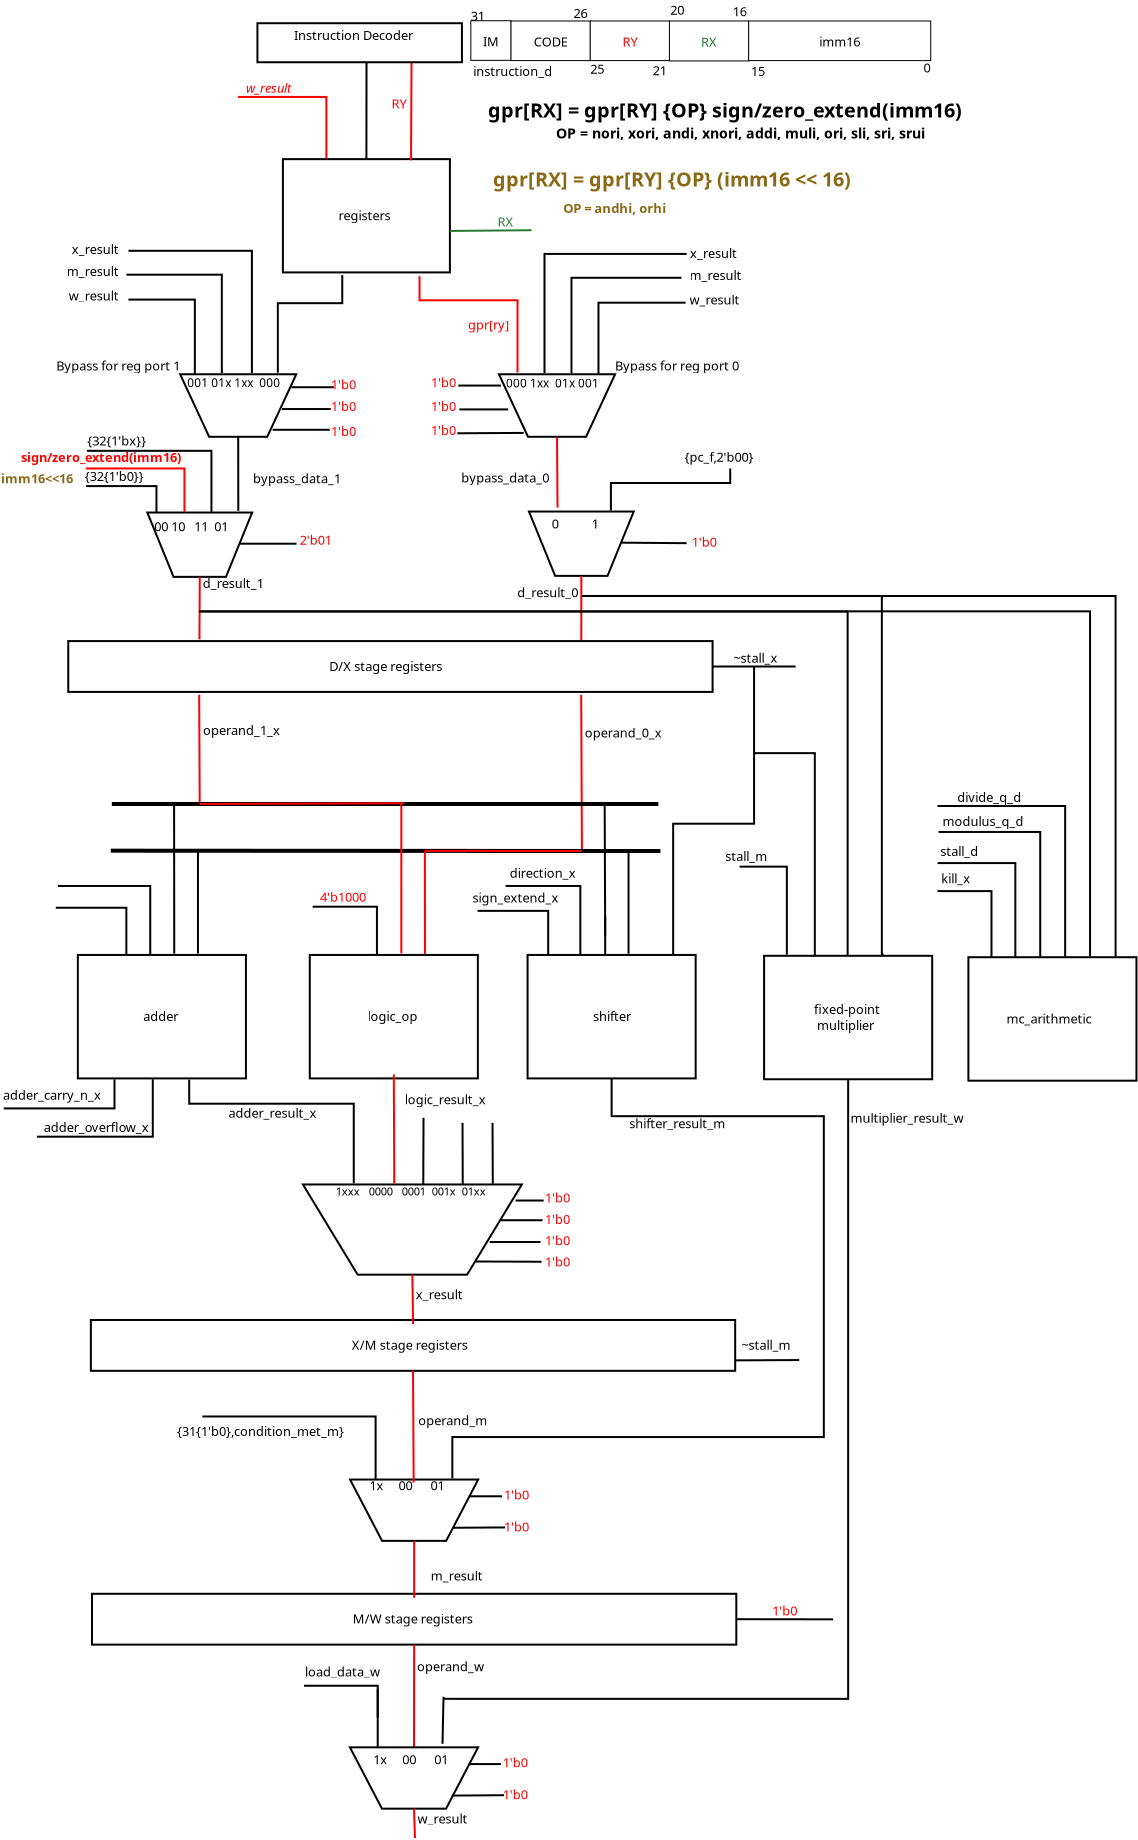 <?xml version="1.0" encoding="UTF-8"?>
<dia:diagram xmlns:dia="http://www.lysator.liu.se/~alla/dia/">
  <dia:layer name="Background" visible="true" active="true">
    <dia:object type="Standard - Text" version="1" id="O0">
      <dia:attribute name="obj_pos">
        <dia:point val="20.011,5.342"/>
      </dia:attribute>
      <dia:attribute name="obj_bb">
        <dia:rectangle val="20.011,4.747;21.009,5.495"/>
      </dia:attribute>
      <dia:attribute name="text">
        <dia:composite type="text">
          <dia:attribute name="string">
            <dia:string># RY#</dia:string>
          </dia:attribute>
          <dia:attribute name="font">
            <dia:font family="sans" style="0" name="Helvetica"/>
          </dia:attribute>
          <dia:attribute name="height">
            <dia:real val="0.8"/>
          </dia:attribute>
          <dia:attribute name="pos">
            <dia:point val="20.011,5.342"/>
          </dia:attribute>
          <dia:attribute name="color">
            <dia:color val="#ff0000"/>
          </dia:attribute>
          <dia:attribute name="alignment">
            <dia:enum val="0"/>
          </dia:attribute>
        </dia:composite>
      </dia:attribute>
      <dia:attribute name="valign">
        <dia:enum val="3"/>
      </dia:attribute>
    </dia:object>
    <dia:group>
      <dia:object type="Standard - Box" version="0" id="O1">
        <dia:attribute name="obj_pos">
          <dia:point val="14.735,7.868"/>
        </dia:attribute>
        <dia:attribute name="obj_bb">
          <dia:rectangle val="14.685,7.818;23.135,13.581"/>
        </dia:attribute>
        <dia:attribute name="elem_corner">
          <dia:point val="14.735,7.868"/>
        </dia:attribute>
        <dia:attribute name="elem_width">
          <dia:real val="8.35"/>
        </dia:attribute>
        <dia:attribute name="elem_height">
          <dia:real val="5.663"/>
        </dia:attribute>
        <dia:attribute name="show_background">
          <dia:boolean val="true"/>
        </dia:attribute>
      </dia:object>
      <dia:object type="Standard - Text" version="1" id="O2">
        <dia:attribute name="obj_pos">
          <dia:point val="17.51,10.921"/>
        </dia:attribute>
        <dia:attribute name="obj_bb">
          <dia:rectangle val="17.51,10.326;20.31,11.073"/>
        </dia:attribute>
        <dia:attribute name="text">
          <dia:composite type="text">
            <dia:attribute name="string">
              <dia:string>#registers#</dia:string>
            </dia:attribute>
            <dia:attribute name="font">
              <dia:font family="sans" style="0" name="Helvetica"/>
            </dia:attribute>
            <dia:attribute name="height">
              <dia:real val="0.8"/>
            </dia:attribute>
            <dia:attribute name="pos">
              <dia:point val="17.51,10.921"/>
            </dia:attribute>
            <dia:attribute name="color">
              <dia:color val="#000000"/>
            </dia:attribute>
            <dia:attribute name="alignment">
              <dia:enum val="0"/>
            </dia:attribute>
          </dia:composite>
        </dia:attribute>
        <dia:attribute name="valign">
          <dia:enum val="3"/>
        </dia:attribute>
      </dia:object>
    </dia:group>
    <dia:object type="Standard - Text" version="1" id="O3">
      <dia:attribute name="obj_pos">
        <dia:point val="14.008,4.696"/>
      </dia:attribute>
      <dia:attribute name="obj_bb">
        <dia:rectangle val="12.676,3.922;15.341,5.469"/>
      </dia:attribute>
      <dia:attribute name="text">
        <dia:composite type="text">
          <dia:attribute name="string">
            <dia:string>#w_result
#</dia:string>
          </dia:attribute>
          <dia:attribute name="font">
            <dia:font family="sans" style="8" name="Helvetica-Oblique"/>
          </dia:attribute>
          <dia:attribute name="height">
            <dia:real val="0.8"/>
          </dia:attribute>
          <dia:attribute name="pos">
            <dia:point val="14.008,4.517"/>
          </dia:attribute>
          <dia:attribute name="color">
            <dia:color val="#ff0000"/>
          </dia:attribute>
          <dia:attribute name="alignment">
            <dia:enum val="1"/>
          </dia:attribute>
        </dia:composite>
      </dia:attribute>
      <dia:attribute name="valign">
        <dia:enum val="2"/>
      </dia:attribute>
    </dia:object>
    <dia:object type="Standard - Text" version="1" id="O4">
      <dia:attribute name="obj_pos">
        <dia:point val="23.839,16.576"/>
      </dia:attribute>
      <dia:attribute name="obj_bb">
        <dia:rectangle val="23.839,15.828;26.261,16.576"/>
      </dia:attribute>
      <dia:attribute name="text">
        <dia:composite type="text">
          <dia:attribute name="string">
            <dia:string># gpr[ry]#</dia:string>
          </dia:attribute>
          <dia:attribute name="font">
            <dia:font family="sans" style="0" name="Helvetica"/>
          </dia:attribute>
          <dia:attribute name="height">
            <dia:real val="0.8"/>
          </dia:attribute>
          <dia:attribute name="pos">
            <dia:point val="23.839,16.423"/>
          </dia:attribute>
          <dia:attribute name="color">
            <dia:color val="#ff0000"/>
          </dia:attribute>
          <dia:attribute name="alignment">
            <dia:enum val="0"/>
          </dia:attribute>
        </dia:composite>
      </dia:attribute>
      <dia:attribute name="valign">
        <dia:enum val="1"/>
      </dia:attribute>
    </dia:object>
    <dia:object type="Standard - Line" version="0" id="O5">
      <dia:attribute name="obj_pos">
        <dia:point val="21.166,3.021"/>
      </dia:attribute>
      <dia:attribute name="obj_bb">
        <dia:rectangle val="21.092,2.971;21.216,7.98"/>
      </dia:attribute>
      <dia:attribute name="conn_endpoints">
        <dia:point val="21.166,3.021"/>
        <dia:point val="21.142,7.93"/>
      </dia:attribute>
      <dia:attribute name="numcp">
        <dia:int val="2"/>
      </dia:attribute>
      <dia:attribute name="line_color">
        <dia:color val="#ff0000"/>
      </dia:attribute>
    </dia:object>
    <dia:object type="Standard - Line" version="0" id="O6">
      <dia:attribute name="obj_pos">
        <dia:point val="18.916,2.921"/>
      </dia:attribute>
      <dia:attribute name="obj_bb">
        <dia:rectangle val="18.86,2.871;18.966,7.919"/>
      </dia:attribute>
      <dia:attribute name="conn_endpoints">
        <dia:point val="18.916,2.921"/>
        <dia:point val="18.91,7.868"/>
      </dia:attribute>
      <dia:attribute name="numcp">
        <dia:int val="2"/>
      </dia:attribute>
    </dia:object>
    <dia:object type="Standard - ZigZagLine" version="1" id="O7">
      <dia:attribute name="obj_pos">
        <dia:point val="12.545,4.74"/>
      </dia:attribute>
      <dia:attribute name="obj_bb">
        <dia:rectangle val="12.495,4.69;16.959,7.877"/>
      </dia:attribute>
      <dia:attribute name="orth_points">
        <dia:point val="12.545,4.74"/>
        <dia:point val="12.545,4.758"/>
        <dia:point val="16.909,4.758"/>
        <dia:point val="16.909,7.827"/>
      </dia:attribute>
      <dia:attribute name="orth_orient">
        <dia:enum val="1"/>
        <dia:enum val="0"/>
        <dia:enum val="1"/>
      </dia:attribute>
      <dia:attribute name="autorouting">
        <dia:boolean val="false"/>
      </dia:attribute>
      <dia:attribute name="line_color">
        <dia:color val="#ff0000"/>
      </dia:attribute>
    </dia:object>
    <dia:object type="Standard - Line" version="0" id="O8">
      <dia:attribute name="obj_pos">
        <dia:point val="17.716,13.721"/>
      </dia:attribute>
      <dia:attribute name="obj_bb">
        <dia:rectangle val="17.635,13.645;17.784,13.789"/>
      </dia:attribute>
      <dia:attribute name="conn_endpoints">
        <dia:point val="17.716,13.721"/>
        <dia:point val="17.703,13.714"/>
      </dia:attribute>
      <dia:attribute name="numcp">
        <dia:int val="2"/>
      </dia:attribute>
      <dia:attribute name="line_color">
        <dia:color val="#a020f0"/>
      </dia:attribute>
    </dia:object>
    <dia:object type="Standard - Text" version="1" id="O9">
      <dia:attribute name="obj_pos">
        <dia:point val="31.345,18.623"/>
      </dia:attribute>
      <dia:attribute name="obj_bb">
        <dia:rectangle val="31.345,17.876;38.09,18.623"/>
      </dia:attribute>
      <dia:attribute name="text">
        <dia:composite type="text">
          <dia:attribute name="string">
            <dia:string>#Bypass for reg port 0#</dia:string>
          </dia:attribute>
          <dia:attribute name="font">
            <dia:font family="sans" style="0" name="Helvetica"/>
          </dia:attribute>
          <dia:attribute name="height">
            <dia:real val="0.8"/>
          </dia:attribute>
          <dia:attribute name="pos">
            <dia:point val="31.345,18.471"/>
          </dia:attribute>
          <dia:attribute name="color">
            <dia:color val="#000000"/>
          </dia:attribute>
          <dia:attribute name="alignment">
            <dia:enum val="0"/>
          </dia:attribute>
        </dia:composite>
      </dia:attribute>
      <dia:attribute name="valign">
        <dia:enum val="1"/>
      </dia:attribute>
      <dia:connections>
        <dia:connection handle="0" to="O12" connection="3"/>
      </dia:connections>
    </dia:object>
    <dia:object type="Geometric - Trapezoid" version="1" id="O10">
      <dia:attribute name="obj_pos">
        <dia:point val="9.596,18.623"/>
      </dia:attribute>
      <dia:attribute name="obj_bb">
        <dia:rectangle val="9.517,18.573;15.483,21.802"/>
      </dia:attribute>
      <dia:attribute name="meta">
        <dia:composite type="dict"/>
      </dia:attribute>
      <dia:attribute name="elem_corner">
        <dia:point val="9.596,18.623"/>
      </dia:attribute>
      <dia:attribute name="elem_width">
        <dia:real val="5.809"/>
      </dia:attribute>
      <dia:attribute name="elem_height">
        <dia:real val="3.128"/>
      </dia:attribute>
      <dia:attribute name="line_width">
        <dia:real val="0.1"/>
      </dia:attribute>
      <dia:attribute name="line_colour">
        <dia:color val="#000000"/>
      </dia:attribute>
      <dia:attribute name="fill_colour">
        <dia:color val="#ffffff"/>
      </dia:attribute>
      <dia:attribute name="show_background">
        <dia:boolean val="true"/>
      </dia:attribute>
      <dia:attribute name="line_style">
        <dia:enum val="0"/>
        <dia:real val="1"/>
      </dia:attribute>
      <dia:attribute name="flip_horizontal">
        <dia:boolean val="false"/>
      </dia:attribute>
      <dia:attribute name="flip_vertical">
        <dia:boolean val="true"/>
      </dia:attribute>
      <dia:attribute name="subscale">
        <dia:real val="1"/>
      </dia:attribute>
    </dia:object>
    <dia:object type="Standard - Text" version="1" id="O11">
      <dia:attribute name="obj_pos">
        <dia:point val="9.596,18.623"/>
      </dia:attribute>
      <dia:attribute name="obj_bb">
        <dia:rectangle val="2.851,17.876;9.596,18.623"/>
      </dia:attribute>
      <dia:attribute name="text">
        <dia:composite type="text">
          <dia:attribute name="string">
            <dia:string>#Bypass for reg port 1#</dia:string>
          </dia:attribute>
          <dia:attribute name="font">
            <dia:font family="sans" style="0" name="Helvetica"/>
          </dia:attribute>
          <dia:attribute name="height">
            <dia:real val="0.8"/>
          </dia:attribute>
          <dia:attribute name="pos">
            <dia:point val="9.596,18.471"/>
          </dia:attribute>
          <dia:attribute name="color">
            <dia:color val="#000000"/>
          </dia:attribute>
          <dia:attribute name="alignment">
            <dia:enum val="2"/>
          </dia:attribute>
        </dia:composite>
      </dia:attribute>
      <dia:attribute name="valign">
        <dia:enum val="1"/>
      </dia:attribute>
      <dia:connections>
        <dia:connection handle="0" to="O10" connection="5"/>
      </dia:connections>
    </dia:object>
    <dia:object type="Geometric - Trapezoid" version="1" id="O12">
      <dia:attribute name="obj_pos">
        <dia:point val="25.537,18.623"/>
      </dia:attribute>
      <dia:attribute name="obj_bb">
        <dia:rectangle val="25.458,18.573;31.424,21.802"/>
      </dia:attribute>
      <dia:attribute name="meta">
        <dia:composite type="dict"/>
      </dia:attribute>
      <dia:attribute name="elem_corner">
        <dia:point val="25.537,18.623"/>
      </dia:attribute>
      <dia:attribute name="elem_width">
        <dia:real val="5.809"/>
      </dia:attribute>
      <dia:attribute name="elem_height">
        <dia:real val="3.128"/>
      </dia:attribute>
      <dia:attribute name="line_width">
        <dia:real val="0.1"/>
      </dia:attribute>
      <dia:attribute name="line_colour">
        <dia:color val="#000000"/>
      </dia:attribute>
      <dia:attribute name="fill_colour">
        <dia:color val="#ffffff"/>
      </dia:attribute>
      <dia:attribute name="show_background">
        <dia:boolean val="true"/>
      </dia:attribute>
      <dia:attribute name="line_style">
        <dia:enum val="0"/>
        <dia:real val="1"/>
      </dia:attribute>
      <dia:attribute name="flip_horizontal">
        <dia:boolean val="false"/>
      </dia:attribute>
      <dia:attribute name="flip_vertical">
        <dia:boolean val="true"/>
      </dia:attribute>
      <dia:attribute name="subscale">
        <dia:real val="1"/>
      </dia:attribute>
    </dia:object>
    <dia:object type="Standard - ZigZagLine" version="1" id="O13">
      <dia:attribute name="obj_pos">
        <dia:point val="14.482,18.549"/>
      </dia:attribute>
      <dia:attribute name="obj_bb">
        <dia:rectangle val="14.432,13.666;17.757,18.599"/>
      </dia:attribute>
      <dia:attribute name="orth_points">
        <dia:point val="14.482,18.549"/>
        <dia:point val="14.482,15.071"/>
        <dia:point val="17.703,15.071"/>
        <dia:point val="17.703,13.716"/>
        <dia:point val="17.707,13.716"/>
      </dia:attribute>
      <dia:attribute name="orth_orient">
        <dia:enum val="1"/>
        <dia:enum val="0"/>
        <dia:enum val="1"/>
        <dia:enum val="0"/>
      </dia:attribute>
      <dia:attribute name="autorouting">
        <dia:boolean val="false"/>
      </dia:attribute>
      <dia:connections>
        <dia:connection handle="1" to="O8" connection="1"/>
      </dia:connections>
    </dia:object>
    <dia:object type="Standard - ZigZagLine" version="1" id="O14">
      <dia:attribute name="obj_pos">
        <dia:point val="26.466,18.534"/>
      </dia:attribute>
      <dia:attribute name="obj_bb">
        <dia:rectangle val="21.516,13.671;26.516,18.584"/>
      </dia:attribute>
      <dia:attribute name="orth_points">
        <dia:point val="26.466,18.534"/>
        <dia:point val="26.466,14.925"/>
        <dia:point val="21.566,14.925"/>
        <dia:point val="21.566,13.721"/>
      </dia:attribute>
      <dia:attribute name="orth_orient">
        <dia:enum val="1"/>
        <dia:enum val="0"/>
        <dia:enum val="1"/>
      </dia:attribute>
      <dia:attribute name="autorouting">
        <dia:boolean val="false"/>
      </dia:attribute>
      <dia:attribute name="line_color">
        <dia:color val="#ff0000"/>
      </dia:attribute>
    </dia:object>
    <dia:object type="Standard - Line" version="0" id="O15">
      <dia:attribute name="obj_pos">
        <dia:point val="12.5,21.752"/>
      </dia:attribute>
      <dia:attribute name="obj_bb">
        <dia:rectangle val="12.45,21.702;12.555,25.506"/>
      </dia:attribute>
      <dia:attribute name="conn_endpoints">
        <dia:point val="12.5,21.752"/>
        <dia:point val="12.505,25.456"/>
      </dia:attribute>
      <dia:attribute name="numcp">
        <dia:int val="1"/>
      </dia:attribute>
      <dia:connections>
        <dia:connection handle="0" to="O10" connection="1"/>
      </dia:connections>
    </dia:object>
    <dia:object type="Standard - Line" version="0" id="O16">
      <dia:attribute name="obj_pos">
        <dia:point val="28.441,21.752"/>
      </dia:attribute>
      <dia:attribute name="obj_bb">
        <dia:rectangle val="28.391,21.701;28.516,25.342"/>
      </dia:attribute>
      <dia:attribute name="conn_endpoints">
        <dia:point val="28.441,21.752"/>
        <dia:point val="28.466,25.291"/>
      </dia:attribute>
      <dia:attribute name="numcp">
        <dia:int val="3"/>
      </dia:attribute>
      <dia:attribute name="line_color">
        <dia:color val="#ff0000"/>
      </dia:attribute>
      <dia:connections>
        <dia:connection handle="0" to="O12" connection="1"/>
      </dia:connections>
    </dia:object>
    <dia:object type="Standard - Text" version="1" id="O17">
      <dia:attribute name="obj_pos">
        <dia:point val="28.198,24.03"/>
      </dia:attribute>
      <dia:attribute name="obj_bb">
        <dia:rectangle val="23.05,23.436;28.198,24.183"/>
      </dia:attribute>
      <dia:attribute name="text">
        <dia:composite type="text">
          <dia:attribute name="string">
            <dia:string># bypass_data_0 #</dia:string>
          </dia:attribute>
          <dia:attribute name="font">
            <dia:font family="sans" style="0" name="Helvetica"/>
          </dia:attribute>
          <dia:attribute name="height">
            <dia:real val="0.8"/>
          </dia:attribute>
          <dia:attribute name="pos">
            <dia:point val="28.198,24.03"/>
          </dia:attribute>
          <dia:attribute name="color">
            <dia:color val="#000000"/>
          </dia:attribute>
          <dia:attribute name="alignment">
            <dia:enum val="2"/>
          </dia:attribute>
        </dia:composite>
      </dia:attribute>
      <dia:attribute name="valign">
        <dia:enum val="3"/>
      </dia:attribute>
    </dia:object>
    <dia:object type="Standard - Text" version="1" id="O18">
      <dia:attribute name="obj_pos">
        <dia:point val="17.79,24.07"/>
      </dia:attribute>
      <dia:attribute name="obj_bb">
        <dia:rectangle val="12.845,23.475;17.79,24.223"/>
      </dia:attribute>
      <dia:attribute name="text">
        <dia:composite type="text">
          <dia:attribute name="string">
            <dia:string>#bypass_data_1 #</dia:string>
          </dia:attribute>
          <dia:attribute name="font">
            <dia:font family="sans" style="0" name="Helvetica"/>
          </dia:attribute>
          <dia:attribute name="height">
            <dia:real val="0.8"/>
          </dia:attribute>
          <dia:attribute name="pos">
            <dia:point val="17.79,24.07"/>
          </dia:attribute>
          <dia:attribute name="color">
            <dia:color val="#000000"/>
          </dia:attribute>
          <dia:attribute name="alignment">
            <dia:enum val="2"/>
          </dia:attribute>
        </dia:composite>
      </dia:attribute>
      <dia:attribute name="valign">
        <dia:enum val="3"/>
      </dia:attribute>
    </dia:object>
    <dia:object type="Geometric - Trapezoid" version="1" id="O19">
      <dia:attribute name="obj_pos">
        <dia:point val="27.037,25.487"/>
      </dia:attribute>
      <dia:attribute name="obj_bb">
        <dia:rectangle val="26.962,25.437;32.351,28.753"/>
      </dia:attribute>
      <dia:attribute name="meta">
        <dia:composite type="dict"/>
      </dia:attribute>
      <dia:attribute name="elem_corner">
        <dia:point val="27.037,25.487"/>
      </dia:attribute>
      <dia:attribute name="elem_width">
        <dia:real val="5.24"/>
      </dia:attribute>
      <dia:attribute name="elem_height">
        <dia:real val="3.216"/>
      </dia:attribute>
      <dia:attribute name="line_width">
        <dia:real val="0.1"/>
      </dia:attribute>
      <dia:attribute name="line_colour">
        <dia:color val="#000000"/>
      </dia:attribute>
      <dia:attribute name="fill_colour">
        <dia:color val="#ffffff"/>
      </dia:attribute>
      <dia:attribute name="show_background">
        <dia:boolean val="true"/>
      </dia:attribute>
      <dia:attribute name="line_style">
        <dia:enum val="0"/>
        <dia:real val="1"/>
      </dia:attribute>
      <dia:attribute name="flip_horizontal">
        <dia:boolean val="false"/>
      </dia:attribute>
      <dia:attribute name="flip_vertical">
        <dia:boolean val="true"/>
      </dia:attribute>
      <dia:attribute name="subscale">
        <dia:real val="1"/>
      </dia:attribute>
    </dia:object>
    <dia:object type="Standard - Text" version="1" id="O20">
      <dia:attribute name="obj_pos">
        <dia:point val="34.819,22.997"/>
      </dia:attribute>
      <dia:attribute name="obj_bb">
        <dia:rectangle val="34.819,22.402;38.946,23.149"/>
      </dia:attribute>
      <dia:attribute name="text">
        <dia:composite type="text">
          <dia:attribute name="string">
            <dia:string>#{pc_f,2'b00}#</dia:string>
          </dia:attribute>
          <dia:attribute name="font">
            <dia:font family="sans" style="0" name="Helvetica"/>
          </dia:attribute>
          <dia:attribute name="height">
            <dia:real val="0.8"/>
          </dia:attribute>
          <dia:attribute name="pos">
            <dia:point val="34.819,22.997"/>
          </dia:attribute>
          <dia:attribute name="color">
            <dia:color val="#000000"/>
          </dia:attribute>
          <dia:attribute name="alignment">
            <dia:enum val="0"/>
          </dia:attribute>
        </dia:composite>
      </dia:attribute>
      <dia:attribute name="valign">
        <dia:enum val="3"/>
      </dia:attribute>
    </dia:object>
    <dia:object type="Standard - ZigZagLine" version="1" id="O21">
      <dia:attribute name="obj_pos">
        <dia:point val="37.101,23.336"/>
      </dia:attribute>
      <dia:attribute name="obj_bb">
        <dia:rectangle val="31.085,23.286;37.151,25.485"/>
      </dia:attribute>
      <dia:attribute name="orth_points">
        <dia:point val="37.101,23.336"/>
        <dia:point val="37.101,24.062"/>
        <dia:point val="31.135,24.062"/>
        <dia:point val="31.135,25.435"/>
      </dia:attribute>
      <dia:attribute name="orth_orient">
        <dia:enum val="1"/>
        <dia:enum val="0"/>
        <dia:enum val="1"/>
      </dia:attribute>
      <dia:attribute name="autorouting">
        <dia:boolean val="false"/>
      </dia:attribute>
    </dia:object>
    <dia:object type="Geometric - Trapezoid" version="1" id="O22">
      <dia:attribute name="obj_pos">
        <dia:point val="7.958,25.539"/>
      </dia:attribute>
      <dia:attribute name="obj_bb">
        <dia:rectangle val="7.884,25.489;13.272,28.805"/>
      </dia:attribute>
      <dia:attribute name="meta">
        <dia:composite type="dict"/>
      </dia:attribute>
      <dia:attribute name="elem_corner">
        <dia:point val="7.958,25.539"/>
      </dia:attribute>
      <dia:attribute name="elem_width">
        <dia:real val="5.24"/>
      </dia:attribute>
      <dia:attribute name="elem_height">
        <dia:real val="3.216"/>
      </dia:attribute>
      <dia:attribute name="line_width">
        <dia:real val="0.1"/>
      </dia:attribute>
      <dia:attribute name="line_colour">
        <dia:color val="#000000"/>
      </dia:attribute>
      <dia:attribute name="fill_colour">
        <dia:color val="#ffffff"/>
      </dia:attribute>
      <dia:attribute name="show_background">
        <dia:boolean val="true"/>
      </dia:attribute>
      <dia:attribute name="line_style">
        <dia:enum val="0"/>
        <dia:real val="1"/>
      </dia:attribute>
      <dia:attribute name="flip_horizontal">
        <dia:boolean val="false"/>
      </dia:attribute>
      <dia:attribute name="flip_vertical">
        <dia:boolean val="true"/>
      </dia:attribute>
      <dia:attribute name="subscale">
        <dia:real val="1"/>
      </dia:attribute>
    </dia:object>
    <dia:object type="Standard - Text" version="1" id="O23">
      <dia:attribute name="obj_pos">
        <dia:point val="10.58,29.31"/>
      </dia:attribute>
      <dia:attribute name="obj_bb">
        <dia:rectangle val="10.58,28.715;14.045,29.462"/>
      </dia:attribute>
      <dia:attribute name="text">
        <dia:composite type="text">
          <dia:attribute name="string">
            <dia:string># d_result_1#</dia:string>
          </dia:attribute>
          <dia:attribute name="font">
            <dia:font family="sans" style="0" name="Helvetica"/>
          </dia:attribute>
          <dia:attribute name="height">
            <dia:real val="0.8"/>
          </dia:attribute>
          <dia:attribute name="pos">
            <dia:point val="10.58,29.31"/>
          </dia:attribute>
          <dia:attribute name="color">
            <dia:color val="#000000"/>
          </dia:attribute>
          <dia:attribute name="alignment">
            <dia:enum val="0"/>
          </dia:attribute>
        </dia:composite>
      </dia:attribute>
      <dia:attribute name="valign">
        <dia:enum val="3"/>
      </dia:attribute>
    </dia:object>
    <dia:object type="Standard - Text" version="1" id="O24">
      <dia:attribute name="obj_pos">
        <dia:point val="29.656,29.774"/>
      </dia:attribute>
      <dia:attribute name="obj_bb">
        <dia:rectangle val="26.191,29.179;29.656,29.927"/>
      </dia:attribute>
      <dia:attribute name="text">
        <dia:composite type="text">
          <dia:attribute name="string">
            <dia:string>#d_result_0 #</dia:string>
          </dia:attribute>
          <dia:attribute name="font">
            <dia:font family="sans" style="0" name="Helvetica"/>
          </dia:attribute>
          <dia:attribute name="height">
            <dia:real val="0.8"/>
          </dia:attribute>
          <dia:attribute name="pos">
            <dia:point val="29.656,29.774"/>
          </dia:attribute>
          <dia:attribute name="color">
            <dia:color val="#000000"/>
          </dia:attribute>
          <dia:attribute name="alignment">
            <dia:enum val="2"/>
          </dia:attribute>
        </dia:composite>
      </dia:attribute>
      <dia:attribute name="valign">
        <dia:enum val="3"/>
      </dia:attribute>
    </dia:object>
    <dia:group>
      <dia:object type="Standard - Box" version="0" id="O25">
        <dia:attribute name="obj_pos">
          <dia:point val="4.003,31.965"/>
        </dia:attribute>
        <dia:attribute name="obj_bb">
          <dia:rectangle val="3.953,31.915;36.269,34.557"/>
        </dia:attribute>
        <dia:attribute name="elem_corner">
          <dia:point val="4.003,31.965"/>
        </dia:attribute>
        <dia:attribute name="elem_width">
          <dia:real val="32.216"/>
        </dia:attribute>
        <dia:attribute name="elem_height">
          <dia:real val="2.542"/>
        </dia:attribute>
        <dia:attribute name="show_background">
          <dia:boolean val="true"/>
        </dia:attribute>
      </dia:object>
      <dia:object type="Standard - Text" version="1" id="O26">
        <dia:attribute name="obj_pos">
          <dia:point val="17.047,33.458"/>
        </dia:attribute>
        <dia:attribute name="obj_bb">
          <dia:rectangle val="17.047,32.863;23.175,33.61"/>
        </dia:attribute>
        <dia:attribute name="text">
          <dia:composite type="text">
            <dia:attribute name="string">
              <dia:string>#D/X stage registers#</dia:string>
            </dia:attribute>
            <dia:attribute name="font">
              <dia:font family="sans" style="0" name="Helvetica"/>
            </dia:attribute>
            <dia:attribute name="height">
              <dia:real val="0.8"/>
            </dia:attribute>
            <dia:attribute name="pos">
              <dia:point val="17.047,33.458"/>
            </dia:attribute>
            <dia:attribute name="color">
              <dia:color val="#000000"/>
            </dia:attribute>
            <dia:attribute name="alignment">
              <dia:enum val="0"/>
            </dia:attribute>
          </dia:composite>
        </dia:attribute>
        <dia:attribute name="valign">
          <dia:enum val="3"/>
        </dia:attribute>
      </dia:object>
    </dia:group>
    <dia:object type="Standard - Text" version="1" id="O27">
      <dia:attribute name="obj_pos">
        <dia:point val="38.294,33.236"/>
      </dia:attribute>
      <dia:attribute name="obj_bb">
        <dia:rectangle val="36.909,32.489;39.679,33.236"/>
      </dia:attribute>
      <dia:attribute name="text">
        <dia:composite type="text">
          <dia:attribute name="string">
            <dia:string># ~stall_x#</dia:string>
          </dia:attribute>
          <dia:attribute name="font">
            <dia:font family="sans" style="0" name="Helvetica"/>
          </dia:attribute>
          <dia:attribute name="height">
            <dia:real val="0.8"/>
          </dia:attribute>
          <dia:attribute name="pos">
            <dia:point val="38.294,33.084"/>
          </dia:attribute>
          <dia:attribute name="color">
            <dia:color val="#000000"/>
          </dia:attribute>
          <dia:attribute name="alignment">
            <dia:enum val="1"/>
          </dia:attribute>
        </dia:composite>
      </dia:attribute>
      <dia:attribute name="valign">
        <dia:enum val="1"/>
      </dia:attribute>
      <dia:connections>
        <dia:connection handle="0" to="O28" connection="0"/>
      </dia:connections>
    </dia:object>
    <dia:object type="Standard - Line" version="0" id="O28">
      <dia:attribute name="obj_pos">
        <dia:point val="36.219,33.236"/>
      </dia:attribute>
      <dia:attribute name="obj_bb">
        <dia:rectangle val="36.169,33.186;40.419,33.286"/>
      </dia:attribute>
      <dia:attribute name="conn_endpoints">
        <dia:point val="36.219,33.236"/>
        <dia:point val="40.37,33.236"/>
      </dia:attribute>
      <dia:attribute name="numcp">
        <dia:int val="1"/>
      </dia:attribute>
    </dia:object>
    <dia:object type="Standard - Line" version="0" id="O29">
      <dia:attribute name="obj_pos">
        <dia:point val="29.657,28.703"/>
      </dia:attribute>
      <dia:attribute name="obj_bb">
        <dia:rectangle val="29.604,28.653;29.707,31.965"/>
      </dia:attribute>
      <dia:attribute name="conn_endpoints">
        <dia:point val="29.657,28.703"/>
        <dia:point val="29.654,31.915"/>
      </dia:attribute>
      <dia:attribute name="numcp">
        <dia:int val="1"/>
      </dia:attribute>
      <dia:attribute name="line_color">
        <dia:color val="#ff0000"/>
      </dia:attribute>
      <dia:connections>
        <dia:connection handle="0" to="O19" connection="1"/>
      </dia:connections>
    </dia:object>
    <dia:object type="Standard - Line" version="0" id="O30">
      <dia:attribute name="obj_pos">
        <dia:point val="10.578,28.755"/>
      </dia:attribute>
      <dia:attribute name="obj_bb">
        <dia:rectangle val="10.512,28.705;10.628,31.932"/>
      </dia:attribute>
      <dia:attribute name="conn_endpoints">
        <dia:point val="10.578,28.755"/>
        <dia:point val="10.562,31.882"/>
      </dia:attribute>
      <dia:attribute name="numcp">
        <dia:int val="1"/>
      </dia:attribute>
      <dia:attribute name="line_color">
        <dia:color val="#ff0000"/>
      </dia:attribute>
      <dia:connections>
        <dia:connection handle="0" to="O22" connection="1"/>
      </dia:connections>
    </dia:object>
    <dia:object type="Standard - Text" version="1" id="O31">
      <dia:attribute name="obj_pos">
        <dia:point val="10.592,36.66"/>
      </dia:attribute>
      <dia:attribute name="obj_bb">
        <dia:rectangle val="10.592,36.065;14.884,36.813"/>
      </dia:attribute>
      <dia:attribute name="text">
        <dia:composite type="text">
          <dia:attribute name="string">
            <dia:string># operand_1_x#</dia:string>
          </dia:attribute>
          <dia:attribute name="font">
            <dia:font family="sans" style="0" name="Helvetica"/>
          </dia:attribute>
          <dia:attribute name="height">
            <dia:real val="0.8"/>
          </dia:attribute>
          <dia:attribute name="pos">
            <dia:point val="10.592,36.66"/>
          </dia:attribute>
          <dia:attribute name="color">
            <dia:color val="#000000"/>
          </dia:attribute>
          <dia:attribute name="alignment">
            <dia:enum val="0"/>
          </dia:attribute>
        </dia:composite>
      </dia:attribute>
      <dia:attribute name="valign">
        <dia:enum val="3"/>
      </dia:attribute>
    </dia:object>
    <dia:object type="Standard - Text" version="1" id="O32">
      <dia:attribute name="obj_pos">
        <dia:point val="29.683,36.79"/>
      </dia:attribute>
      <dia:attribute name="obj_bb">
        <dia:rectangle val="29.683,36.195;33.975,36.943"/>
      </dia:attribute>
      <dia:attribute name="text">
        <dia:composite type="text">
          <dia:attribute name="string">
            <dia:string># operand_0_x#</dia:string>
          </dia:attribute>
          <dia:attribute name="font">
            <dia:font family="sans" style="0" name="Helvetica"/>
          </dia:attribute>
          <dia:attribute name="height">
            <dia:real val="0.8"/>
          </dia:attribute>
          <dia:attribute name="pos">
            <dia:point val="29.683,36.79"/>
          </dia:attribute>
          <dia:attribute name="color">
            <dia:color val="#000000"/>
          </dia:attribute>
          <dia:attribute name="alignment">
            <dia:enum val="0"/>
          </dia:attribute>
        </dia:composite>
      </dia:attribute>
      <dia:attribute name="valign">
        <dia:enum val="3"/>
      </dia:attribute>
    </dia:object>
    <dia:group>
      <dia:object type="Standard - Box" version="0" id="O33">
        <dia:attribute name="obj_pos">
          <dia:point val="4.482,47.658"/>
        </dia:attribute>
        <dia:attribute name="obj_bb">
          <dia:rectangle val="4.432,47.608;12.936,53.882"/>
        </dia:attribute>
        <dia:attribute name="elem_corner">
          <dia:point val="4.482,47.658"/>
        </dia:attribute>
        <dia:attribute name="elem_width">
          <dia:real val="8.404"/>
        </dia:attribute>
        <dia:attribute name="elem_height">
          <dia:real val="6.173"/>
        </dia:attribute>
        <dia:attribute name="show_background">
          <dia:boolean val="true"/>
        </dia:attribute>
      </dia:object>
      <dia:object type="Standard - Text" version="1" id="O34">
        <dia:attribute name="obj_pos">
          <dia:point val="7.752,50.966"/>
        </dia:attribute>
        <dia:attribute name="obj_bb">
          <dia:rectangle val="7.752,50.371;9.617,51.119"/>
        </dia:attribute>
        <dia:attribute name="text">
          <dia:composite type="text">
            <dia:attribute name="string">
              <dia:string>#adder#</dia:string>
            </dia:attribute>
            <dia:attribute name="font">
              <dia:font family="sans" style="0" name="Helvetica"/>
            </dia:attribute>
            <dia:attribute name="height">
              <dia:real val="0.8"/>
            </dia:attribute>
            <dia:attribute name="pos">
              <dia:point val="7.752,50.966"/>
            </dia:attribute>
            <dia:attribute name="color">
              <dia:color val="#000000"/>
            </dia:attribute>
            <dia:attribute name="alignment">
              <dia:enum val="0"/>
            </dia:attribute>
          </dia:composite>
        </dia:attribute>
        <dia:attribute name="valign">
          <dia:enum val="3"/>
        </dia:attribute>
      </dia:object>
    </dia:group>
    <dia:group>
      <dia:object type="Standard - Box" version="0" id="O35">
        <dia:attribute name="obj_pos">
          <dia:point val="38.795,47.701"/>
        </dia:attribute>
        <dia:attribute name="obj_bb">
          <dia:rectangle val="38.745,47.651;47.25,53.925"/>
        </dia:attribute>
        <dia:attribute name="elem_corner">
          <dia:point val="38.795,47.701"/>
        </dia:attribute>
        <dia:attribute name="elem_width">
          <dia:real val="8.404"/>
        </dia:attribute>
        <dia:attribute name="elem_height">
          <dia:real val="6.173"/>
        </dia:attribute>
        <dia:attribute name="show_background">
          <dia:boolean val="true"/>
        </dia:attribute>
      </dia:object>
      <dia:object type="Standard - Text" version="1" id="O36">
        <dia:attribute name="obj_pos">
          <dia:point val="41.284,50.609"/>
        </dia:attribute>
        <dia:attribute name="obj_bb">
          <dia:rectangle val="41.284,50.014;44.711,51.562"/>
        </dia:attribute>
        <dia:attribute name="text">
          <dia:composite type="text">
            <dia:attribute name="string">
              <dia:string>#fixed-point
 multiplier#</dia:string>
            </dia:attribute>
            <dia:attribute name="font">
              <dia:font family="sans" style="0" name="Helvetica"/>
            </dia:attribute>
            <dia:attribute name="height">
              <dia:real val="0.8"/>
            </dia:attribute>
            <dia:attribute name="pos">
              <dia:point val="41.284,50.609"/>
            </dia:attribute>
            <dia:attribute name="color">
              <dia:color val="#000000"/>
            </dia:attribute>
            <dia:attribute name="alignment">
              <dia:enum val="0"/>
            </dia:attribute>
          </dia:composite>
        </dia:attribute>
        <dia:attribute name="valign">
          <dia:enum val="3"/>
        </dia:attribute>
      </dia:object>
    </dia:group>
    <dia:group>
      <dia:object type="Standard - Box" version="0" id="O37">
        <dia:attribute name="obj_pos">
          <dia:point val="49.01,47.772"/>
        </dia:attribute>
        <dia:attribute name="obj_bb">
          <dia:rectangle val="48.96,47.722;57.464,53.996"/>
        </dia:attribute>
        <dia:attribute name="elem_corner">
          <dia:point val="49.01,47.772"/>
        </dia:attribute>
        <dia:attribute name="elem_width">
          <dia:real val="8.404"/>
        </dia:attribute>
        <dia:attribute name="elem_height">
          <dia:real val="6.173"/>
        </dia:attribute>
        <dia:attribute name="show_background">
          <dia:boolean val="true"/>
        </dia:attribute>
      </dia:object>
      <dia:object type="Standard - Text" version="1" id="O38">
        <dia:attribute name="obj_pos">
          <dia:point val="50.913,51.08"/>
        </dia:attribute>
        <dia:attribute name="obj_bb">
          <dia:rectangle val="50.913,50.485;55.492,51.233"/>
        </dia:attribute>
        <dia:attribute name="text">
          <dia:composite type="text">
            <dia:attribute name="string">
              <dia:string>#mc_arithmetic#</dia:string>
            </dia:attribute>
            <dia:attribute name="font">
              <dia:font family="sans" style="0" name="Helvetica"/>
            </dia:attribute>
            <dia:attribute name="height">
              <dia:real val="0.8"/>
            </dia:attribute>
            <dia:attribute name="pos">
              <dia:point val="50.913,51.08"/>
            </dia:attribute>
            <dia:attribute name="color">
              <dia:color val="#000000"/>
            </dia:attribute>
            <dia:attribute name="alignment">
              <dia:enum val="0"/>
            </dia:attribute>
          </dia:composite>
        </dia:attribute>
        <dia:attribute name="valign">
          <dia:enum val="3"/>
        </dia:attribute>
      </dia:object>
    </dia:group>
    <dia:group>
      <dia:object type="Standard - Box" version="0" id="O39">
        <dia:attribute name="obj_pos">
          <dia:point val="16.079,47.658"/>
        </dia:attribute>
        <dia:attribute name="obj_bb">
          <dia:rectangle val="16.029,47.608;24.534,53.882"/>
        </dia:attribute>
        <dia:attribute name="elem_corner">
          <dia:point val="16.079,47.658"/>
        </dia:attribute>
        <dia:attribute name="elem_width">
          <dia:real val="8.404"/>
        </dia:attribute>
        <dia:attribute name="elem_height">
          <dia:real val="6.173"/>
        </dia:attribute>
        <dia:attribute name="show_background">
          <dia:boolean val="true"/>
        </dia:attribute>
      </dia:object>
      <dia:object type="Standard - Text" version="1" id="O40">
        <dia:attribute name="obj_pos">
          <dia:point val="18.968,50.966"/>
        </dia:attribute>
        <dia:attribute name="obj_bb">
          <dia:rectangle val="18.968,50.371;21.595,51.119"/>
        </dia:attribute>
        <dia:attribute name="text">
          <dia:composite type="text">
            <dia:attribute name="string">
              <dia:string>#logic_op#</dia:string>
            </dia:attribute>
            <dia:attribute name="font">
              <dia:font family="sans" style="0" name="Helvetica"/>
            </dia:attribute>
            <dia:attribute name="height">
              <dia:real val="0.8"/>
            </dia:attribute>
            <dia:attribute name="pos">
              <dia:point val="18.968,50.966"/>
            </dia:attribute>
            <dia:attribute name="color">
              <dia:color val="#000000"/>
            </dia:attribute>
            <dia:attribute name="alignment">
              <dia:enum val="0"/>
            </dia:attribute>
          </dia:composite>
        </dia:attribute>
        <dia:attribute name="valign">
          <dia:enum val="3"/>
        </dia:attribute>
      </dia:object>
    </dia:group>
    <dia:group>
      <dia:object type="Standard - Box" version="0" id="O41">
        <dia:attribute name="obj_pos">
          <dia:point val="26.969,47.658"/>
        </dia:attribute>
        <dia:attribute name="obj_bb">
          <dia:rectangle val="26.919,47.608;35.423,53.882"/>
        </dia:attribute>
        <dia:attribute name="elem_corner">
          <dia:point val="26.969,47.658"/>
        </dia:attribute>
        <dia:attribute name="elem_width">
          <dia:real val="8.404"/>
        </dia:attribute>
        <dia:attribute name="elem_height">
          <dia:real val="6.173"/>
        </dia:attribute>
        <dia:attribute name="show_background">
          <dia:boolean val="true"/>
        </dia:attribute>
      </dia:object>
      <dia:object type="Standard - Text" version="1" id="O42">
        <dia:attribute name="obj_pos">
          <dia:point val="30.238,50.966"/>
        </dia:attribute>
        <dia:attribute name="obj_bb">
          <dia:rectangle val="30.238,50.371;32.276,51.119"/>
        </dia:attribute>
        <dia:attribute name="text">
          <dia:composite type="text">
            <dia:attribute name="string">
              <dia:string>#shifter#</dia:string>
            </dia:attribute>
            <dia:attribute name="font">
              <dia:font family="sans" style="0" name="Helvetica"/>
            </dia:attribute>
            <dia:attribute name="height">
              <dia:real val="0.8"/>
            </dia:attribute>
            <dia:attribute name="pos">
              <dia:point val="30.238,50.966"/>
            </dia:attribute>
            <dia:attribute name="color">
              <dia:color val="#000000"/>
            </dia:attribute>
            <dia:attribute name="alignment">
              <dia:enum val="0"/>
            </dia:attribute>
          </dia:composite>
        </dia:attribute>
        <dia:attribute name="valign">
          <dia:enum val="3"/>
        </dia:attribute>
      </dia:object>
    </dia:group>
    <dia:object type="Standard - Line" version="0" id="O43">
      <dia:attribute name="obj_pos">
        <dia:point val="29.685,42.459"/>
      </dia:attribute>
      <dia:attribute name="obj_bb">
        <dia:rectangle val="29.6,34.6;29.735,42.51"/>
      </dia:attribute>
      <dia:attribute name="conn_endpoints">
        <dia:point val="29.685,42.459"/>
        <dia:point val="29.65,34.65"/>
      </dia:attribute>
      <dia:attribute name="numcp">
        <dia:int val="1"/>
      </dia:attribute>
      <dia:attribute name="line_color">
        <dia:color val="#ff0000"/>
      </dia:attribute>
    </dia:object>
    <dia:object type="Standard - Line" version="0" id="O44">
      <dia:attribute name="obj_pos">
        <dia:point val="10.575,40.11"/>
      </dia:attribute>
      <dia:attribute name="obj_bb">
        <dia:rectangle val="10.5,34.6;10.625,40.16"/>
      </dia:attribute>
      <dia:attribute name="conn_endpoints">
        <dia:point val="10.575,40.11"/>
        <dia:point val="10.55,34.65"/>
      </dia:attribute>
      <dia:attribute name="numcp">
        <dia:int val="1"/>
      </dia:attribute>
      <dia:attribute name="line_color">
        <dia:color val="#ff0000"/>
      </dia:attribute>
    </dia:object>
    <dia:group>
      <dia:object type="Standard - Line" version="0" id="O45">
        <dia:attribute name="obj_pos">
          <dia:point val="6.753,40.11"/>
        </dia:attribute>
        <dia:attribute name="obj_bb">
          <dia:rectangle val="6.653,40.01;33.608,40.21"/>
        </dia:attribute>
        <dia:attribute name="conn_endpoints">
          <dia:point val="6.753,40.11"/>
          <dia:point val="33.508,40.11"/>
        </dia:attribute>
        <dia:attribute name="numcp">
          <dia:int val="6"/>
        </dia:attribute>
        <dia:attribute name="line_width">
          <dia:real val="0.2"/>
        </dia:attribute>
      </dia:object>
      <dia:object type="Standard - Line" version="0" id="O46">
        <dia:attribute name="obj_pos">
          <dia:point val="6.13,42.445"/>
        </dia:attribute>
        <dia:attribute name="obj_bb">
          <dia:rectangle val="6.03,42.345;33.711,42.562"/>
        </dia:attribute>
        <dia:attribute name="conn_endpoints">
          <dia:point val="6.13,42.445"/>
          <dia:point val="33.611,42.462"/>
        </dia:attribute>
        <dia:attribute name="numcp">
          <dia:int val="6"/>
        </dia:attribute>
        <dia:attribute name="line_width">
          <dia:real val="0.2"/>
        </dia:attribute>
      </dia:object>
      <dia:object type="Standard - Line" version="0" id="O47">
        <dia:attribute name="obj_pos">
          <dia:point val="10.575,40.11"/>
        </dia:attribute>
        <dia:attribute name="obj_bb">
          <dia:rectangle val="6.082,40.01;10.675,40.21"/>
        </dia:attribute>
        <dia:attribute name="conn_endpoints">
          <dia:point val="10.575,40.11"/>
          <dia:point val="6.182,40.11"/>
        </dia:attribute>
        <dia:attribute name="numcp">
          <dia:int val="1"/>
        </dia:attribute>
        <dia:attribute name="line_width">
          <dia:real val="0.2"/>
        </dia:attribute>
        <dia:connections>
          <dia:connection handle="0" to="O45" connection="0"/>
        </dia:connections>
      </dia:object>
    </dia:group>
    <dia:object type="Standard - Text" version="1" id="O48">
      <dia:attribute name="obj_pos">
        <dia:point val="11.867,55.794"/>
      </dia:attribute>
      <dia:attribute name="obj_bb">
        <dia:rectangle val="11.867,55.199;16.965,55.946"/>
      </dia:attribute>
      <dia:attribute name="text">
        <dia:composite type="text">
          <dia:attribute name="string">
            <dia:string># adder_result_x #</dia:string>
          </dia:attribute>
          <dia:attribute name="font">
            <dia:font family="sans" style="0" name="Helvetica"/>
          </dia:attribute>
          <dia:attribute name="height">
            <dia:real val="0.8"/>
          </dia:attribute>
          <dia:attribute name="pos">
            <dia:point val="11.867,55.794"/>
          </dia:attribute>
          <dia:attribute name="color">
            <dia:color val="#000000"/>
          </dia:attribute>
          <dia:attribute name="alignment">
            <dia:enum val="0"/>
          </dia:attribute>
        </dia:composite>
      </dia:attribute>
      <dia:attribute name="valign">
        <dia:enum val="3"/>
      </dia:attribute>
    </dia:object>
    <dia:object type="Standard - Text" version="1" id="O49">
      <dia:attribute name="obj_pos">
        <dia:point val="25.03,55.119"/>
      </dia:attribute>
      <dia:attribute name="obj_bb">
        <dia:rectangle val="20.493,54.524;25.03,55.272"/>
      </dia:attribute>
      <dia:attribute name="text">
        <dia:composite type="text">
          <dia:attribute name="string">
            <dia:string>#logic_result_x #</dia:string>
          </dia:attribute>
          <dia:attribute name="font">
            <dia:font family="sans" style="0" name="Helvetica"/>
          </dia:attribute>
          <dia:attribute name="height">
            <dia:real val="0.8"/>
          </dia:attribute>
          <dia:attribute name="pos">
            <dia:point val="25.03,55.119"/>
          </dia:attribute>
          <dia:attribute name="color">
            <dia:color val="#000000"/>
          </dia:attribute>
          <dia:attribute name="alignment">
            <dia:enum val="2"/>
          </dia:attribute>
        </dia:composite>
      </dia:attribute>
      <dia:attribute name="valign">
        <dia:enum val="3"/>
      </dia:attribute>
    </dia:object>
    <dia:object type="Standard - Text" version="1" id="O50">
      <dia:attribute name="obj_pos">
        <dia:point val="37.004,56.326"/>
      </dia:attribute>
      <dia:attribute name="obj_bb">
        <dia:rectangle val="31.694,55.731;37.004,56.479"/>
      </dia:attribute>
      <dia:attribute name="text">
        <dia:composite type="text">
          <dia:attribute name="string">
            <dia:string>#shifter_result_m #</dia:string>
          </dia:attribute>
          <dia:attribute name="font">
            <dia:font family="sans" style="0" name="Helvetica"/>
          </dia:attribute>
          <dia:attribute name="height">
            <dia:real val="0.8"/>
          </dia:attribute>
          <dia:attribute name="pos">
            <dia:point val="37.004,56.326"/>
          </dia:attribute>
          <dia:attribute name="color">
            <dia:color val="#000000"/>
          </dia:attribute>
          <dia:attribute name="alignment">
            <dia:enum val="2"/>
          </dia:attribute>
        </dia:composite>
      </dia:attribute>
      <dia:attribute name="valign">
        <dia:enum val="3"/>
      </dia:attribute>
    </dia:object>
    <dia:object type="Standard - ZigZagLine" version="1" id="O51">
      <dia:attribute name="obj_pos">
        <dia:point val="6.315,53.879"/>
      </dia:attribute>
      <dia:attribute name="obj_bb">
        <dia:rectangle val="0.775,53.829;6.365,55.382"/>
      </dia:attribute>
      <dia:attribute name="orth_points">
        <dia:point val="6.315,53.879"/>
        <dia:point val="6.315,55.332"/>
        <dia:point val="0.825,55.332"/>
        <dia:point val="0.825,55.289"/>
      </dia:attribute>
      <dia:attribute name="orth_orient">
        <dia:enum val="1"/>
        <dia:enum val="0"/>
        <dia:enum val="1"/>
      </dia:attribute>
      <dia:attribute name="autorouting">
        <dia:boolean val="false"/>
      </dia:attribute>
    </dia:object>
    <dia:object type="Standard - Text" version="1" id="O52">
      <dia:attribute name="obj_pos">
        <dia:point val="0.745,54.896"/>
      </dia:attribute>
      <dia:attribute name="obj_bb">
        <dia:rectangle val="0.745,54.301;5.995,55.048"/>
      </dia:attribute>
      <dia:attribute name="text">
        <dia:composite type="text">
          <dia:attribute name="string">
            <dia:string>#adder_carry_n_x#</dia:string>
          </dia:attribute>
          <dia:attribute name="font">
            <dia:font family="sans" style="0" name="Helvetica"/>
          </dia:attribute>
          <dia:attribute name="height">
            <dia:real val="0.8"/>
          </dia:attribute>
          <dia:attribute name="pos">
            <dia:point val="0.745,54.896"/>
          </dia:attribute>
          <dia:attribute name="color">
            <dia:color val="#000000"/>
          </dia:attribute>
          <dia:attribute name="alignment">
            <dia:enum val="0"/>
          </dia:attribute>
        </dia:composite>
      </dia:attribute>
      <dia:attribute name="valign">
        <dia:enum val="3"/>
      </dia:attribute>
    </dia:object>
    <dia:object type="Standard - Text" version="1" id="O53">
      <dia:attribute name="obj_pos">
        <dia:point val="8.175,56.514"/>
      </dia:attribute>
      <dia:attribute name="obj_bb">
        <dia:rectangle val="2.34,55.919;8.175,56.666"/>
      </dia:attribute>
      <dia:attribute name="text">
        <dia:composite type="text">
          <dia:attribute name="string">
            <dia:string>#adder_overflow_x #</dia:string>
          </dia:attribute>
          <dia:attribute name="font">
            <dia:font family="sans" style="0" name="Helvetica"/>
          </dia:attribute>
          <dia:attribute name="height">
            <dia:real val="0.8"/>
          </dia:attribute>
          <dia:attribute name="pos">
            <dia:point val="8.175,56.514"/>
          </dia:attribute>
          <dia:attribute name="color">
            <dia:color val="#000000"/>
          </dia:attribute>
          <dia:attribute name="alignment">
            <dia:enum val="2"/>
          </dia:attribute>
        </dia:composite>
      </dia:attribute>
      <dia:attribute name="valign">
        <dia:enum val="3"/>
      </dia:attribute>
    </dia:object>
    <dia:object type="Geometric - Trapezoid" version="1" id="O54">
      <dia:attribute name="obj_pos">
        <dia:point val="15.736,59.133"/>
      </dia:attribute>
      <dia:attribute name="obj_bb">
        <dia:rectangle val="15.647,59.083;26.771,63.696"/>
      </dia:attribute>
      <dia:attribute name="meta">
        <dia:composite type="dict"/>
      </dia:attribute>
      <dia:attribute name="elem_corner">
        <dia:point val="15.736,59.133"/>
      </dia:attribute>
      <dia:attribute name="elem_width">
        <dia:real val="10.946"/>
      </dia:attribute>
      <dia:attribute name="elem_height">
        <dia:real val="4.513"/>
      </dia:attribute>
      <dia:attribute name="line_width">
        <dia:real val="0.1"/>
      </dia:attribute>
      <dia:attribute name="line_colour">
        <dia:color val="#000000"/>
      </dia:attribute>
      <dia:attribute name="fill_colour">
        <dia:color val="#ffffff"/>
      </dia:attribute>
      <dia:attribute name="show_background">
        <dia:boolean val="true"/>
      </dia:attribute>
      <dia:attribute name="line_style">
        <dia:enum val="0"/>
        <dia:real val="1"/>
      </dia:attribute>
      <dia:attribute name="flip_horizontal">
        <dia:boolean val="true"/>
      </dia:attribute>
      <dia:attribute name="flip_vertical">
        <dia:boolean val="true"/>
      </dia:attribute>
      <dia:attribute name="subscale">
        <dia:real val="1"/>
      </dia:attribute>
    </dia:object>
    <dia:object type="Standard - Line" version="0" id="O55">
      <dia:attribute name="obj_pos">
        <dia:point val="20.302,59.081"/>
      </dia:attribute>
      <dia:attribute name="obj_bb">
        <dia:rectangle val="20.23,53.582;20.352,59.131"/>
      </dia:attribute>
      <dia:attribute name="conn_endpoints">
        <dia:point val="20.302,59.081"/>
        <dia:point val="20.282,53.832"/>
      </dia:attribute>
      <dia:attribute name="numcp">
        <dia:int val="1"/>
      </dia:attribute>
      <dia:attribute name="line_color">
        <dia:color val="#ff0000"/>
      </dia:attribute>
      <dia:attribute name="absolute_end_gap">
        <dia:real val="-0.2"/>
      </dia:attribute>
      <dia:connections>
        <dia:connection handle="1" to="O39" connection="6"/>
      </dia:connections>
    </dia:object>
    <dia:object type="Standard - ZigZagLine" version="1" id="O56">
      <dia:attribute name="obj_pos">
        <dia:point val="10.051,53.89"/>
      </dia:attribute>
      <dia:attribute name="obj_bb">
        <dia:rectangle val="10.001,53.84;18.328,59.131"/>
      </dia:attribute>
      <dia:attribute name="orth_points">
        <dia:point val="10.051,53.89"/>
        <dia:point val="10.051,55.096"/>
        <dia:point val="18.278,55.096"/>
        <dia:point val="18.278,55.294"/>
        <dia:point val="18.278,55.294"/>
        <dia:point val="18.278,59.081"/>
      </dia:attribute>
      <dia:attribute name="orth_orient">
        <dia:enum val="1"/>
        <dia:enum val="0"/>
        <dia:enum val="1"/>
        <dia:enum val="0"/>
        <dia:enum val="1"/>
      </dia:attribute>
      <dia:attribute name="autorouting">
        <dia:boolean val="false"/>
      </dia:attribute>
    </dia:object>
    <dia:object type="Standard - Text" version="1" id="O57">
      <dia:attribute name="obj_pos">
        <dia:point val="21.226,64.878"/>
      </dia:attribute>
      <dia:attribute name="obj_bb">
        <dia:rectangle val="21.226,64.283;23.936,65.031"/>
      </dia:attribute>
      <dia:attribute name="text">
        <dia:composite type="text">
          <dia:attribute name="string">
            <dia:string># x_result#</dia:string>
          </dia:attribute>
          <dia:attribute name="font">
            <dia:font family="sans" style="0" name="Helvetica"/>
          </dia:attribute>
          <dia:attribute name="height">
            <dia:real val="0.8"/>
          </dia:attribute>
          <dia:attribute name="pos">
            <dia:point val="21.226,64.878"/>
          </dia:attribute>
          <dia:attribute name="color">
            <dia:color val="#000000"/>
          </dia:attribute>
          <dia:attribute name="alignment">
            <dia:enum val="0"/>
          </dia:attribute>
        </dia:composite>
      </dia:attribute>
      <dia:attribute name="valign">
        <dia:enum val="3"/>
      </dia:attribute>
      <dia:connections>
        <dia:connection handle="0" to="O63" connection="0"/>
      </dia:connections>
    </dia:object>
    <dia:object type="Standard - Line" version="0" id="O58">
      <dia:attribute name="obj_pos">
        <dia:point val="21.766,55.801"/>
      </dia:attribute>
      <dia:attribute name="obj_bb">
        <dia:rectangle val="21.703,55.75;21.816,59.202"/>
      </dia:attribute>
      <dia:attribute name="conn_endpoints">
        <dia:point val="21.766,55.801"/>
        <dia:point val="21.754,59.152"/>
      </dia:attribute>
      <dia:attribute name="numcp">
        <dia:int val="1"/>
      </dia:attribute>
    </dia:object>
    <dia:object type="Standard - Line" version="0" id="O59">
      <dia:attribute name="obj_pos">
        <dia:point val="23.716,56.051"/>
      </dia:attribute>
      <dia:attribute name="obj_bb">
        <dia:rectangle val="23.665,56.0;23.777,59.209"/>
      </dia:attribute>
      <dia:attribute name="conn_endpoints">
        <dia:point val="23.716,56.051"/>
        <dia:point val="23.727,59.159"/>
      </dia:attribute>
      <dia:attribute name="numcp">
        <dia:int val="1"/>
      </dia:attribute>
    </dia:object>
    <dia:object type="Standard - Line" version="0" id="O60">
      <dia:attribute name="obj_pos">
        <dia:point val="25.216,56.051"/>
      </dia:attribute>
      <dia:attribute name="obj_bb">
        <dia:rectangle val="25.165,56.0;25.281,59.151"/>
      </dia:attribute>
      <dia:attribute name="conn_endpoints">
        <dia:point val="25.216,56.051"/>
        <dia:point val="25.23,59.101"/>
      </dia:attribute>
      <dia:attribute name="numcp">
        <dia:int val="1"/>
      </dia:attribute>
    </dia:object>
    <dia:group>
      <dia:object type="Standard - Box" version="0" id="O61">
        <dia:attribute name="obj_pos">
          <dia:point val="5.133,65.91"/>
        </dia:attribute>
        <dia:attribute name="obj_bb">
          <dia:rectangle val="5.083,65.86;37.399,68.502"/>
        </dia:attribute>
        <dia:attribute name="elem_corner">
          <dia:point val="5.133,65.91"/>
        </dia:attribute>
        <dia:attribute name="elem_width">
          <dia:real val="32.216"/>
        </dia:attribute>
        <dia:attribute name="elem_height">
          <dia:real val="2.542"/>
        </dia:attribute>
        <dia:attribute name="show_background">
          <dia:boolean val="true"/>
        </dia:attribute>
      </dia:object>
      <dia:object type="Standard - Text" version="1" id="O62">
        <dia:attribute name="obj_pos">
          <dia:point val="18.177,67.402"/>
        </dia:attribute>
        <dia:attribute name="obj_bb">
          <dia:rectangle val="18.177,66.807;24.364,67.555"/>
        </dia:attribute>
        <dia:attribute name="text">
          <dia:composite type="text">
            <dia:attribute name="string">
              <dia:string>#X/M stage registers#</dia:string>
            </dia:attribute>
            <dia:attribute name="font">
              <dia:font family="sans" style="0" name="Helvetica"/>
            </dia:attribute>
            <dia:attribute name="height">
              <dia:real val="0.8"/>
            </dia:attribute>
            <dia:attribute name="pos">
              <dia:point val="18.177,67.402"/>
            </dia:attribute>
            <dia:attribute name="color">
              <dia:color val="#000000"/>
            </dia:attribute>
            <dia:attribute name="alignment">
              <dia:enum val="0"/>
            </dia:attribute>
          </dia:composite>
        </dia:attribute>
        <dia:attribute name="valign">
          <dia:enum val="3"/>
        </dia:attribute>
      </dia:object>
    </dia:group>
    <dia:object type="Standard - Line" version="0" id="O63">
      <dia:attribute name="obj_pos">
        <dia:point val="21.209,63.646"/>
      </dia:attribute>
      <dia:attribute name="obj_bb">
        <dia:rectangle val="21.159,63.596;21.294,66.16"/>
      </dia:attribute>
      <dia:attribute name="conn_endpoints">
        <dia:point val="21.209,63.646"/>
        <dia:point val="21.241,65.91"/>
      </dia:attribute>
      <dia:attribute name="numcp">
        <dia:int val="1"/>
      </dia:attribute>
      <dia:attribute name="line_color">
        <dia:color val="#ff0000"/>
      </dia:attribute>
      <dia:attribute name="absolute_end_gap">
        <dia:real val="-0.2"/>
      </dia:attribute>
      <dia:connections>
        <dia:connection handle="0" to="O54" connection="1"/>
        <dia:connection handle="1" to="O61" connection="1"/>
      </dia:connections>
    </dia:object>
    <dia:object type="Standard - Text" version="1" id="O64">
      <dia:attribute name="obj_pos">
        <dia:point val="21.348,71.174"/>
      </dia:attribute>
      <dia:attribute name="obj_bb">
        <dia:rectangle val="21.348,70.579;25.155,71.326"/>
      </dia:attribute>
      <dia:attribute name="text">
        <dia:composite type="text">
          <dia:attribute name="string">
            <dia:string># operand_m#</dia:string>
          </dia:attribute>
          <dia:attribute name="font">
            <dia:font family="sans" style="0" name="Helvetica"/>
          </dia:attribute>
          <dia:attribute name="height">
            <dia:real val="0.8"/>
          </dia:attribute>
          <dia:attribute name="pos">
            <dia:point val="21.348,71.174"/>
          </dia:attribute>
          <dia:attribute name="color">
            <dia:color val="#000000"/>
          </dia:attribute>
          <dia:attribute name="alignment">
            <dia:enum val="0"/>
          </dia:attribute>
        </dia:composite>
      </dia:attribute>
      <dia:attribute name="valign">
        <dia:enum val="3"/>
      </dia:attribute>
    </dia:object>
    <dia:object type="Standard - Line" version="0" id="O65">
      <dia:attribute name="obj_pos">
        <dia:point val="37.307,67.93"/>
      </dia:attribute>
      <dia:attribute name="obj_bb">
        <dia:rectangle val="37.257,67.864;40.603,67.98"/>
      </dia:attribute>
      <dia:attribute name="conn_endpoints">
        <dia:point val="37.307,67.93"/>
        <dia:point val="40.553,67.914"/>
      </dia:attribute>
      <dia:attribute name="numcp">
        <dia:int val="1"/>
      </dia:attribute>
    </dia:object>
    <dia:object type="Standard - Text" version="1" id="O66">
      <dia:attribute name="obj_pos">
        <dia:point val="38.889,67.589"/>
      </dia:attribute>
      <dia:attribute name="obj_bb">
        <dia:rectangle val="37.483,66.841;40.294,67.589"/>
      </dia:attribute>
      <dia:attribute name="text">
        <dia:composite type="text">
          <dia:attribute name="string">
            <dia:string>#~stall_m#</dia:string>
          </dia:attribute>
          <dia:attribute name="font">
            <dia:font family="sans" style="0" name="Helvetica"/>
          </dia:attribute>
          <dia:attribute name="height">
            <dia:real val="0.8"/>
          </dia:attribute>
          <dia:attribute name="pos">
            <dia:point val="38.889,67.436"/>
          </dia:attribute>
          <dia:attribute name="color">
            <dia:color val="#000000"/>
          </dia:attribute>
          <dia:attribute name="alignment">
            <dia:enum val="1"/>
          </dia:attribute>
        </dia:composite>
      </dia:attribute>
      <dia:attribute name="valign">
        <dia:enum val="1"/>
      </dia:attribute>
    </dia:object>
    <dia:object type="Geometric - Trapezoid" version="1" id="O67">
      <dia:attribute name="obj_pos">
        <dia:point val="18.093,73.888"/>
      </dia:attribute>
      <dia:attribute name="obj_bb">
        <dia:rectangle val="18.011,73.838;24.582,77.005"/>
      </dia:attribute>
      <dia:attribute name="meta">
        <dia:composite type="dict"/>
      </dia:attribute>
      <dia:attribute name="elem_corner">
        <dia:point val="18.093,73.888"/>
      </dia:attribute>
      <dia:attribute name="elem_width">
        <dia:real val="6.406"/>
      </dia:attribute>
      <dia:attribute name="elem_height">
        <dia:real val="3.068"/>
      </dia:attribute>
      <dia:attribute name="line_width">
        <dia:real val="0.1"/>
      </dia:attribute>
      <dia:attribute name="line_colour">
        <dia:color val="#000000"/>
      </dia:attribute>
      <dia:attribute name="fill_colour">
        <dia:color val="#ffffff"/>
      </dia:attribute>
      <dia:attribute name="show_background">
        <dia:boolean val="true"/>
      </dia:attribute>
      <dia:attribute name="line_style">
        <dia:enum val="0"/>
        <dia:real val="1"/>
      </dia:attribute>
      <dia:attribute name="flip_horizontal">
        <dia:boolean val="true"/>
      </dia:attribute>
      <dia:attribute name="flip_vertical">
        <dia:boolean val="true"/>
      </dia:attribute>
      <dia:attribute name="subscale">
        <dia:real val="1"/>
      </dia:attribute>
    </dia:object>
    <dia:object type="Standard - Text" version="1" id="O68">
      <dia:attribute name="obj_pos">
        <dia:point val="21.98,78.936"/>
      </dia:attribute>
      <dia:attribute name="obj_bb">
        <dia:rectangle val="21.98,78.341;24.933,79.089"/>
      </dia:attribute>
      <dia:attribute name="text">
        <dia:composite type="text">
          <dia:attribute name="string">
            <dia:string># m_result#</dia:string>
          </dia:attribute>
          <dia:attribute name="font">
            <dia:font family="sans" style="0" name="Helvetica"/>
          </dia:attribute>
          <dia:attribute name="height">
            <dia:real val="0.8"/>
          </dia:attribute>
          <dia:attribute name="pos">
            <dia:point val="21.98,78.936"/>
          </dia:attribute>
          <dia:attribute name="color">
            <dia:color val="#000000"/>
          </dia:attribute>
          <dia:attribute name="alignment">
            <dia:enum val="0"/>
          </dia:attribute>
        </dia:composite>
      </dia:attribute>
      <dia:attribute name="valign">
        <dia:enum val="3"/>
      </dia:attribute>
    </dia:object>
    <dia:object type="Standard - Line" version="0" id="O69">
      <dia:attribute name="obj_pos">
        <dia:point val="21.241,68.452"/>
      </dia:attribute>
      <dia:attribute name="obj_bb">
        <dia:rectangle val="21.19,68.401;21.323,74.089"/>
      </dia:attribute>
      <dia:attribute name="conn_endpoints">
        <dia:point val="21.241,68.452"/>
        <dia:point val="21.272,73.838"/>
      </dia:attribute>
      <dia:attribute name="numcp">
        <dia:int val="1"/>
      </dia:attribute>
      <dia:attribute name="line_color">
        <dia:color val="#ff0000"/>
      </dia:attribute>
      <dia:attribute name="absolute_end_gap">
        <dia:real val="-0.2"/>
      </dia:attribute>
      <dia:connections>
        <dia:connection handle="0" to="O61" connection="6"/>
      </dia:connections>
    </dia:object>
    <dia:object type="Standard - ZigZagLine" version="1" id="O70">
      <dia:attribute name="obj_pos">
        <dia:point val="19.361,73.804"/>
      </dia:attribute>
      <dia:attribute name="obj_bb">
        <dia:rectangle val="10.656,70.685;19.42,73.854"/>
      </dia:attribute>
      <dia:attribute name="orth_points">
        <dia:point val="19.361,73.804"/>
        <dia:point val="19.37,73.804"/>
        <dia:point val="19.37,70.735"/>
        <dia:point val="10.706,70.735"/>
      </dia:attribute>
      <dia:attribute name="orth_orient">
        <dia:enum val="0"/>
        <dia:enum val="1"/>
        <dia:enum val="0"/>
      </dia:attribute>
      <dia:attribute name="autorouting">
        <dia:boolean val="false"/>
      </dia:attribute>
    </dia:object>
    <dia:object type="Standard - Text" version="1" id="O71">
      <dia:attribute name="obj_pos">
        <dia:point val="9.443,71.717"/>
      </dia:attribute>
      <dia:attribute name="obj_bb">
        <dia:rectangle val="9.443,71.122;18.978,71.869"/>
      </dia:attribute>
      <dia:attribute name="text">
        <dia:composite type="text">
          <dia:attribute name="string">
            <dia:string>#{31{1'b0},condition_met_m}#</dia:string>
          </dia:attribute>
          <dia:attribute name="font">
            <dia:font family="sans" style="0" name="Helvetica"/>
          </dia:attribute>
          <dia:attribute name="height">
            <dia:real val="0.8"/>
          </dia:attribute>
          <dia:attribute name="pos">
            <dia:point val="9.443,71.717"/>
          </dia:attribute>
          <dia:attribute name="color">
            <dia:color val="#000000"/>
          </dia:attribute>
          <dia:attribute name="alignment">
            <dia:enum val="0"/>
          </dia:attribute>
        </dia:composite>
      </dia:attribute>
      <dia:attribute name="valign">
        <dia:enum val="3"/>
      </dia:attribute>
    </dia:object>
    <dia:object type="Standard - ZigZagLine" version="1" id="O72">
      <dia:attribute name="obj_pos">
        <dia:point val="23.209,73.783"/>
      </dia:attribute>
      <dia:attribute name="obj_bb">
        <dia:rectangle val="23.157,53.782;41.831,73.833"/>
      </dia:attribute>
      <dia:attribute name="orth_points">
        <dia:point val="23.209,73.783"/>
        <dia:point val="23.207,73.783"/>
        <dia:point val="23.207,71.763"/>
        <dia:point val="41.781,71.763"/>
        <dia:point val="41.781,55.72"/>
        <dia:point val="31.171,55.72"/>
        <dia:point val="31.171,53.832"/>
      </dia:attribute>
      <dia:attribute name="orth_orient">
        <dia:enum val="0"/>
        <dia:enum val="1"/>
        <dia:enum val="0"/>
        <dia:enum val="1"/>
        <dia:enum val="0"/>
        <dia:enum val="1"/>
      </dia:attribute>
      <dia:attribute name="autorouting">
        <dia:boolean val="false"/>
      </dia:attribute>
      <dia:connections>
        <dia:connection handle="1" to="O41" connection="6"/>
      </dia:connections>
    </dia:object>
    <dia:group>
      <dia:object type="Standard - Box" version="0" id="O73">
        <dia:attribute name="obj_pos">
          <dia:point val="5.189,79.6"/>
        </dia:attribute>
        <dia:attribute name="obj_bb">
          <dia:rectangle val="5.139,79.55;37.455,82.192"/>
        </dia:attribute>
        <dia:attribute name="elem_corner">
          <dia:point val="5.189,79.6"/>
        </dia:attribute>
        <dia:attribute name="elem_width">
          <dia:real val="32.216"/>
        </dia:attribute>
        <dia:attribute name="elem_height">
          <dia:real val="2.542"/>
        </dia:attribute>
        <dia:attribute name="show_background">
          <dia:boolean val="true"/>
        </dia:attribute>
      </dia:object>
      <dia:object type="Standard - Text" version="1" id="O74">
        <dia:attribute name="obj_pos">
          <dia:point val="18.233,81.092"/>
        </dia:attribute>
        <dia:attribute name="obj_bb">
          <dia:rectangle val="18.233,80.497;24.616,81.244"/>
        </dia:attribute>
        <dia:attribute name="text">
          <dia:composite type="text">
            <dia:attribute name="string">
              <dia:string>#M/W stage registers#</dia:string>
            </dia:attribute>
            <dia:attribute name="font">
              <dia:font family="sans" style="0" name="Helvetica"/>
            </dia:attribute>
            <dia:attribute name="height">
              <dia:real val="0.8"/>
            </dia:attribute>
            <dia:attribute name="pos">
              <dia:point val="18.233,81.092"/>
            </dia:attribute>
            <dia:attribute name="color">
              <dia:color val="#000000"/>
            </dia:attribute>
            <dia:attribute name="alignment">
              <dia:enum val="0"/>
            </dia:attribute>
          </dia:composite>
        </dia:attribute>
        <dia:attribute name="valign">
          <dia:enum val="3"/>
        </dia:attribute>
      </dia:object>
    </dia:group>
    <dia:object type="Standard - Line" version="0" id="O75">
      <dia:attribute name="obj_pos">
        <dia:point val="21.297,76.956"/>
      </dia:attribute>
      <dia:attribute name="obj_bb">
        <dia:rectangle val="21.247,76.906;21.347,79.85"/>
      </dia:attribute>
      <dia:attribute name="conn_endpoints">
        <dia:point val="21.297,76.956"/>
        <dia:point val="21.297,79.6"/>
      </dia:attribute>
      <dia:attribute name="numcp">
        <dia:int val="1"/>
      </dia:attribute>
      <dia:attribute name="line_color">
        <dia:color val="#ff0000"/>
      </dia:attribute>
      <dia:attribute name="absolute_end_gap">
        <dia:real val="-0.2"/>
      </dia:attribute>
      <dia:connections>
        <dia:connection handle="0" to="O67" connection="1"/>
      </dia:connections>
    </dia:object>
    <dia:object type="Standard - Line" version="0" id="O76">
      <dia:attribute name="obj_pos">
        <dia:point val="37.405,80.871"/>
      </dia:attribute>
      <dia:attribute name="obj_bb">
        <dia:rectangle val="37.355,80.82;42.292,80.928"/>
      </dia:attribute>
      <dia:attribute name="conn_endpoints">
        <dia:point val="37.405,80.871"/>
        <dia:point val="42.242,80.878"/>
      </dia:attribute>
      <dia:attribute name="numcp">
        <dia:int val="1"/>
      </dia:attribute>
    </dia:object>
    <dia:object type="Standard - Text" version="1" id="O77">
      <dia:attribute name="obj_pos">
        <dia:point val="39.824,80.874"/>
      </dia:attribute>
      <dia:attribute name="obj_bb">
        <dia:rectangle val="39.125,80.127;40.522,80.874"/>
      </dia:attribute>
      <dia:attribute name="text">
        <dia:composite type="text">
          <dia:attribute name="string">
            <dia:string>#1'b0#</dia:string>
          </dia:attribute>
          <dia:attribute name="font">
            <dia:font family="sans" style="0" name="Helvetica"/>
          </dia:attribute>
          <dia:attribute name="height">
            <dia:real val="0.8"/>
          </dia:attribute>
          <dia:attribute name="pos">
            <dia:point val="39.824,80.722"/>
          </dia:attribute>
          <dia:attribute name="color">
            <dia:color val="#ff0000"/>
          </dia:attribute>
          <dia:attribute name="alignment">
            <dia:enum val="1"/>
          </dia:attribute>
        </dia:composite>
      </dia:attribute>
      <dia:attribute name="valign">
        <dia:enum val="1"/>
      </dia:attribute>
      <dia:connections>
        <dia:connection handle="0" to="O76" connection="0"/>
      </dia:connections>
    </dia:object>
    <dia:object type="Standard - Line" version="0" id="O78">
      <dia:attribute name="obj_pos">
        <dia:point val="21.297,82.142"/>
      </dia:attribute>
      <dia:attribute name="obj_bb">
        <dia:rectangle val="21.24,82.091;21.347,87.528"/>
      </dia:attribute>
      <dia:attribute name="conn_endpoints">
        <dia:point val="21.297,82.142"/>
        <dia:point val="21.29,87.278"/>
      </dia:attribute>
      <dia:attribute name="numcp">
        <dia:int val="3"/>
      </dia:attribute>
      <dia:attribute name="line_color">
        <dia:color val="#ff0000"/>
      </dia:attribute>
      <dia:attribute name="absolute_end_gap">
        <dia:real val="-0.2"/>
      </dia:attribute>
      <dia:connections>
        <dia:connection handle="1" to="O80" connection="4"/>
      </dia:connections>
    </dia:object>
    <dia:object type="Standard - Text" version="1" id="O79">
      <dia:attribute name="obj_pos">
        <dia:point val="21.295,83.476"/>
      </dia:attribute>
      <dia:attribute name="obj_bb">
        <dia:rectangle val="21.295,82.881;25.003,83.628"/>
      </dia:attribute>
      <dia:attribute name="text">
        <dia:composite type="text">
          <dia:attribute name="string">
            <dia:string># operand_w#</dia:string>
          </dia:attribute>
          <dia:attribute name="font">
            <dia:font family="sans" style="0" name="Helvetica"/>
          </dia:attribute>
          <dia:attribute name="height">
            <dia:real val="0.8"/>
          </dia:attribute>
          <dia:attribute name="pos">
            <dia:point val="21.295,83.476"/>
          </dia:attribute>
          <dia:attribute name="color">
            <dia:color val="#000000"/>
          </dia:attribute>
          <dia:attribute name="alignment">
            <dia:enum val="0"/>
          </dia:attribute>
        </dia:composite>
      </dia:attribute>
      <dia:attribute name="valign">
        <dia:enum val="3"/>
      </dia:attribute>
      <dia:connections>
        <dia:connection handle="0" to="O78" connection="0"/>
      </dia:connections>
    </dia:object>
    <dia:object type="Geometric - Trapezoid" version="1" id="O80">
      <dia:attribute name="obj_pos">
        <dia:point val="18.087,87.278"/>
      </dia:attribute>
      <dia:attribute name="obj_bb">
        <dia:rectangle val="18.005,87.228;24.576,90.395"/>
      </dia:attribute>
      <dia:attribute name="meta">
        <dia:composite type="dict"/>
      </dia:attribute>
      <dia:attribute name="elem_corner">
        <dia:point val="18.087,87.278"/>
      </dia:attribute>
      <dia:attribute name="elem_width">
        <dia:real val="6.406"/>
      </dia:attribute>
      <dia:attribute name="elem_height">
        <dia:real val="3.068"/>
      </dia:attribute>
      <dia:attribute name="line_width">
        <dia:real val="0.1"/>
      </dia:attribute>
      <dia:attribute name="line_colour">
        <dia:color val="#000000"/>
      </dia:attribute>
      <dia:attribute name="fill_colour">
        <dia:color val="#ffffff"/>
      </dia:attribute>
      <dia:attribute name="show_background">
        <dia:boolean val="true"/>
      </dia:attribute>
      <dia:attribute name="line_style">
        <dia:enum val="0"/>
        <dia:real val="1"/>
      </dia:attribute>
      <dia:attribute name="flip_horizontal">
        <dia:boolean val="true"/>
      </dia:attribute>
      <dia:attribute name="flip_vertical">
        <dia:boolean val="true"/>
      </dia:attribute>
      <dia:attribute name="subscale">
        <dia:real val="1"/>
      </dia:attribute>
    </dia:object>
    <dia:object type="Standard - Line" version="0" id="O81">
      <dia:attribute name="obj_pos">
        <dia:point val="21.29,90.346"/>
      </dia:attribute>
      <dia:attribute name="obj_bb">
        <dia:rectangle val="21.239,90.294;21.39,91.865"/>
      </dia:attribute>
      <dia:attribute name="conn_endpoints">
        <dia:point val="21.29,90.346"/>
        <dia:point val="21.331,91.614"/>
      </dia:attribute>
      <dia:attribute name="numcp">
        <dia:int val="1"/>
      </dia:attribute>
      <dia:attribute name="line_color">
        <dia:color val="#ff0000"/>
      </dia:attribute>
      <dia:attribute name="absolute_end_gap">
        <dia:real val="-0.2"/>
      </dia:attribute>
      <dia:connections>
        <dia:connection handle="0" to="O80" connection="1"/>
      </dia:connections>
    </dia:object>
    <dia:object type="Standard - Text" version="1" id="O82">
      <dia:attribute name="obj_pos">
        <dia:point val="21.314,91.08"/>
      </dia:attribute>
      <dia:attribute name="obj_bb">
        <dia:rectangle val="21.314,90.485;24.167,91.232"/>
      </dia:attribute>
      <dia:attribute name="text">
        <dia:composite type="text">
          <dia:attribute name="string">
            <dia:string># w_result#</dia:string>
          </dia:attribute>
          <dia:attribute name="font">
            <dia:font family="sans" style="0" name="Helvetica"/>
          </dia:attribute>
          <dia:attribute name="height">
            <dia:real val="0.8"/>
          </dia:attribute>
          <dia:attribute name="pos">
            <dia:point val="21.314,91.08"/>
          </dia:attribute>
          <dia:attribute name="color">
            <dia:color val="#000000"/>
          </dia:attribute>
          <dia:attribute name="alignment">
            <dia:enum val="0"/>
          </dia:attribute>
        </dia:composite>
      </dia:attribute>
      <dia:attribute name="valign">
        <dia:enum val="3"/>
      </dia:attribute>
      <dia:connections>
        <dia:connection handle="0" to="O81" connection="0"/>
      </dia:connections>
    </dia:object>
    <dia:object type="Standard - ZigZagLine" version="1" id="O83">
      <dia:attribute name="obj_pos">
        <dia:point val="10.319,18.56"/>
      </dia:attribute>
      <dia:attribute name="obj_bb">
        <dia:rectangle val="6.962,14.84;10.382,18.61"/>
      </dia:attribute>
      <dia:attribute name="orth_points">
        <dia:point val="10.319,18.56"/>
        <dia:point val="10.332,18.56"/>
        <dia:point val="10.332,14.89"/>
        <dia:point val="7.012,14.89"/>
      </dia:attribute>
      <dia:attribute name="orth_orient">
        <dia:enum val="0"/>
        <dia:enum val="1"/>
        <dia:enum val="0"/>
      </dia:attribute>
      <dia:attribute name="autorouting">
        <dia:boolean val="false"/>
      </dia:attribute>
    </dia:object>
    <dia:object type="Standard - ZigZagLine" version="1" id="O84">
      <dia:attribute name="obj_pos">
        <dia:point val="11.682,18.518"/>
      </dia:attribute>
      <dia:attribute name="obj_bb">
        <dia:rectangle val="6.858,13.595;11.732,18.568"/>
      </dia:attribute>
      <dia:attribute name="orth_points">
        <dia:point val="11.682,18.518"/>
        <dia:point val="11.681,18.518"/>
        <dia:point val="11.681,13.645"/>
        <dia:point val="6.908,13.645"/>
      </dia:attribute>
      <dia:attribute name="orth_orient">
        <dia:enum val="0"/>
        <dia:enum val="1"/>
        <dia:enum val="0"/>
      </dia:attribute>
      <dia:attribute name="autorouting">
        <dia:boolean val="false"/>
      </dia:attribute>
    </dia:object>
    <dia:object type="Standard - ZigZagLine" version="1" id="O85">
      <dia:attribute name="obj_pos">
        <dia:point val="13.185,18.56"/>
      </dia:attribute>
      <dia:attribute name="obj_bb">
        <dia:rectangle val="6.962,12.401;13.236,18.56"/>
      </dia:attribute>
      <dia:attribute name="orth_points">
        <dia:point val="13.185,18.56"/>
        <dia:point val="13.185,18.56"/>
        <dia:point val="13.185,12.451"/>
        <dia:point val="7.012,12.451"/>
      </dia:attribute>
      <dia:attribute name="orth_orient">
        <dia:enum val="0"/>
        <dia:enum val="1"/>
        <dia:enum val="0"/>
      </dia:attribute>
      <dia:attribute name="autorouting">
        <dia:boolean val="false"/>
      </dia:attribute>
    </dia:object>
    <dia:object type="Standard - Text" version="1" id="O86">
      <dia:attribute name="obj_pos">
        <dia:point val="4.173,12.607"/>
      </dia:attribute>
      <dia:attribute name="obj_bb">
        <dia:rectangle val="4.173,12.012;6.681,12.759"/>
      </dia:attribute>
      <dia:attribute name="text">
        <dia:composite type="text">
          <dia:attribute name="string">
            <dia:string>#x_result#</dia:string>
          </dia:attribute>
          <dia:attribute name="font">
            <dia:font family="sans" style="0" name="Helvetica"/>
          </dia:attribute>
          <dia:attribute name="height">
            <dia:real val="0.8"/>
          </dia:attribute>
          <dia:attribute name="pos">
            <dia:point val="4.173,12.607"/>
          </dia:attribute>
          <dia:attribute name="color">
            <dia:color val="#000000"/>
          </dia:attribute>
          <dia:attribute name="alignment">
            <dia:enum val="0"/>
          </dia:attribute>
        </dia:composite>
      </dia:attribute>
      <dia:attribute name="valign">
        <dia:enum val="3"/>
      </dia:attribute>
    </dia:object>
    <dia:object type="Standard - Text" version="1" id="O87">
      <dia:attribute name="obj_pos">
        <dia:point val="4.031,14.935"/>
      </dia:attribute>
      <dia:attribute name="obj_bb">
        <dia:rectangle val="4.031,14.34;6.681,15.087"/>
      </dia:attribute>
      <dia:attribute name="text">
        <dia:composite type="text">
          <dia:attribute name="string">
            <dia:string>#w_result#</dia:string>
          </dia:attribute>
          <dia:attribute name="font">
            <dia:font family="sans" style="0" name="Helvetica"/>
          </dia:attribute>
          <dia:attribute name="height">
            <dia:real val="0.8"/>
          </dia:attribute>
          <dia:attribute name="pos">
            <dia:point val="4.031,14.935"/>
          </dia:attribute>
          <dia:attribute name="color">
            <dia:color val="#000000"/>
          </dia:attribute>
          <dia:attribute name="alignment">
            <dia:enum val="0"/>
          </dia:attribute>
        </dia:composite>
      </dia:attribute>
      <dia:attribute name="valign">
        <dia:enum val="3"/>
      </dia:attribute>
    </dia:object>
    <dia:object type="Standard - Text" version="1" id="O88">
      <dia:attribute name="obj_pos">
        <dia:point val="3.931,13.71"/>
      </dia:attribute>
      <dia:attribute name="obj_bb">
        <dia:rectangle val="3.931,13.115;6.681,13.863"/>
      </dia:attribute>
      <dia:attribute name="text">
        <dia:composite type="text">
          <dia:attribute name="string">
            <dia:string>#m_result#</dia:string>
          </dia:attribute>
          <dia:attribute name="font">
            <dia:font family="sans" style="0" name="Helvetica"/>
          </dia:attribute>
          <dia:attribute name="height">
            <dia:real val="0.8"/>
          </dia:attribute>
          <dia:attribute name="pos">
            <dia:point val="3.931,13.71"/>
          </dia:attribute>
          <dia:attribute name="color">
            <dia:color val="#000000"/>
          </dia:attribute>
          <dia:attribute name="alignment">
            <dia:enum val="0"/>
          </dia:attribute>
        </dia:composite>
      </dia:attribute>
      <dia:attribute name="valign">
        <dia:enum val="3"/>
      </dia:attribute>
    </dia:object>
    <dia:object type="Standard - ZigZagLine" version="1" id="O89">
      <dia:attribute name="obj_pos">
        <dia:point val="30.532,18.565"/>
      </dia:attribute>
      <dia:attribute name="obj_bb">
        <dia:rectangle val="30.463,14.995;34.92,18.615"/>
      </dia:attribute>
      <dia:attribute name="orth_points">
        <dia:point val="30.532,18.565"/>
        <dia:point val="30.513,18.565"/>
        <dia:point val="30.513,15.045"/>
        <dia:point val="34.87,15.045"/>
      </dia:attribute>
      <dia:attribute name="orth_orient">
        <dia:enum val="0"/>
        <dia:enum val="1"/>
        <dia:enum val="0"/>
      </dia:attribute>
      <dia:attribute name="autorouting">
        <dia:boolean val="false"/>
      </dia:attribute>
    </dia:object>
    <dia:object type="Standard - ZigZagLine" version="1" id="O90">
      <dia:attribute name="obj_pos">
        <dia:point val="29.177,18.534"/>
      </dia:attribute>
      <dia:attribute name="obj_bb">
        <dia:rectangle val="29.114,13.75;34.713,18.584"/>
      </dia:attribute>
      <dia:attribute name="orth_points">
        <dia:point val="29.177,18.534"/>
        <dia:point val="29.164,18.534"/>
        <dia:point val="29.164,13.8"/>
        <dia:point val="34.663,13.8"/>
      </dia:attribute>
      <dia:attribute name="orth_orient">
        <dia:enum val="0"/>
        <dia:enum val="1"/>
        <dia:enum val="0"/>
      </dia:attribute>
      <dia:attribute name="autorouting">
        <dia:boolean val="false"/>
      </dia:attribute>
    </dia:object>
    <dia:object type="Standard - ZigZagLine" version="1" id="O91">
      <dia:attribute name="obj_pos">
        <dia:point val="27.859,18.523"/>
      </dia:attribute>
      <dia:attribute name="obj_bb">
        <dia:rectangle val="27.765,12.557;34.972,18.573"/>
      </dia:attribute>
      <dia:attribute name="orth_points">
        <dia:point val="27.859,18.523"/>
        <dia:point val="27.815,18.523"/>
        <dia:point val="27.815,12.607"/>
        <dia:point val="34.922,12.607"/>
      </dia:attribute>
      <dia:attribute name="orth_orient">
        <dia:enum val="0"/>
        <dia:enum val="1"/>
        <dia:enum val="0"/>
      </dia:attribute>
      <dia:attribute name="autorouting">
        <dia:boolean val="false"/>
      </dia:attribute>
    </dia:object>
    <dia:object type="Standard - Text" version="1" id="O92">
      <dia:attribute name="obj_pos">
        <dia:point val="35.086,12.808"/>
      </dia:attribute>
      <dia:attribute name="obj_bb">
        <dia:rectangle val="35.086,12.213;37.594,12.96"/>
      </dia:attribute>
      <dia:attribute name="text">
        <dia:composite type="text">
          <dia:attribute name="string">
            <dia:string>#x_result#</dia:string>
          </dia:attribute>
          <dia:attribute name="font">
            <dia:font family="sans" style="0" name="Helvetica"/>
          </dia:attribute>
          <dia:attribute name="height">
            <dia:real val="0.8"/>
          </dia:attribute>
          <dia:attribute name="pos">
            <dia:point val="35.086,12.808"/>
          </dia:attribute>
          <dia:attribute name="color">
            <dia:color val="#000000"/>
          </dia:attribute>
          <dia:attribute name="alignment">
            <dia:enum val="0"/>
          </dia:attribute>
        </dia:composite>
      </dia:attribute>
      <dia:attribute name="valign">
        <dia:enum val="3"/>
      </dia:attribute>
    </dia:object>
    <dia:object type="Standard - Text" version="1" id="O93">
      <dia:attribute name="obj_pos">
        <dia:point val="35.068,15.136"/>
      </dia:attribute>
      <dia:attribute name="obj_bb">
        <dia:rectangle val="35.068,14.54;37.718,15.288"/>
      </dia:attribute>
      <dia:attribute name="text">
        <dia:composite type="text">
          <dia:attribute name="string">
            <dia:string>#w_result#</dia:string>
          </dia:attribute>
          <dia:attribute name="font">
            <dia:font family="sans" style="0" name="Helvetica"/>
          </dia:attribute>
          <dia:attribute name="height">
            <dia:real val="0.8"/>
          </dia:attribute>
          <dia:attribute name="pos">
            <dia:point val="35.068,15.136"/>
          </dia:attribute>
          <dia:attribute name="color">
            <dia:color val="#000000"/>
          </dia:attribute>
          <dia:attribute name="alignment">
            <dia:enum val="0"/>
          </dia:attribute>
        </dia:composite>
      </dia:attribute>
      <dia:attribute name="valign">
        <dia:enum val="3"/>
      </dia:attribute>
    </dia:object>
    <dia:object type="Standard - Text" version="1" id="O94">
      <dia:attribute name="obj_pos">
        <dia:point val="35.068,13.911"/>
      </dia:attribute>
      <dia:attribute name="obj_bb">
        <dia:rectangle val="35.068,13.316;37.818,14.064"/>
      </dia:attribute>
      <dia:attribute name="text">
        <dia:composite type="text">
          <dia:attribute name="string">
            <dia:string>#m_result#</dia:string>
          </dia:attribute>
          <dia:attribute name="font">
            <dia:font family="sans" style="0" name="Helvetica"/>
          </dia:attribute>
          <dia:attribute name="height">
            <dia:real val="0.8"/>
          </dia:attribute>
          <dia:attribute name="pos">
            <dia:point val="35.068,13.911"/>
          </dia:attribute>
          <dia:attribute name="color">
            <dia:color val="#000000"/>
          </dia:attribute>
          <dia:attribute name="alignment">
            <dia:enum val="0"/>
          </dia:attribute>
        </dia:composite>
      </dia:attribute>
      <dia:attribute name="valign">
        <dia:enum val="3"/>
      </dia:attribute>
    </dia:object>
    <dia:object type="Standard - ZigZagLine" version="1" id="O95">
      <dia:attribute name="obj_pos">
        <dia:point val="11.184,25.456"/>
      </dia:attribute>
      <dia:attribute name="obj_bb">
        <dia:rectangle val="4.887,22.402;11.234,25.506"/>
      </dia:attribute>
      <dia:attribute name="orth_points">
        <dia:point val="11.184,25.456"/>
        <dia:point val="11.162,25.456"/>
        <dia:point val="11.162,22.452"/>
        <dia:point val="4.937,22.452"/>
      </dia:attribute>
      <dia:attribute name="orth_orient">
        <dia:enum val="0"/>
        <dia:enum val="1"/>
        <dia:enum val="0"/>
      </dia:attribute>
      <dia:attribute name="autorouting">
        <dia:boolean val="false"/>
      </dia:attribute>
    </dia:object>
    <dia:object type="Standard - ZigZagLine" version="1" id="O96">
      <dia:attribute name="obj_pos">
        <dia:point val="9.814,25.472"/>
      </dia:attribute>
      <dia:attribute name="obj_bb">
        <dia:rectangle val="4.835,23.284;9.864,25.522"/>
      </dia:attribute>
      <dia:attribute name="orth_points">
        <dia:point val="9.814,25.472"/>
        <dia:point val="9.813,25.472"/>
        <dia:point val="9.813,23.334"/>
        <dia:point val="4.885,23.334"/>
      </dia:attribute>
      <dia:attribute name="orth_orient">
        <dia:enum val="0"/>
        <dia:enum val="1"/>
        <dia:enum val="0"/>
      </dia:attribute>
      <dia:attribute name="autorouting">
        <dia:boolean val="false"/>
      </dia:attribute>
      <dia:attribute name="line_color">
        <dia:color val="#ff0000"/>
      </dia:attribute>
    </dia:object>
    <dia:object type="Standard - ZigZagLine" version="1" id="O97">
      <dia:attribute name="obj_pos">
        <dia:point val="8.459,25.467"/>
      </dia:attribute>
      <dia:attribute name="obj_bb">
        <dia:rectangle val="4.835,24.166;8.509,25.517"/>
      </dia:attribute>
      <dia:attribute name="orth_points">
        <dia:point val="8.459,25.467"/>
        <dia:point val="8.413,25.467"/>
        <dia:point val="8.413,24.216"/>
        <dia:point val="4.885,24.216"/>
      </dia:attribute>
      <dia:attribute name="orth_orient">
        <dia:enum val="0"/>
        <dia:enum val="1"/>
        <dia:enum val="0"/>
      </dia:attribute>
      <dia:attribute name="autorouting">
        <dia:boolean val="false"/>
      </dia:attribute>
    </dia:object>
    <dia:object type="Standard - ZigZagLine" version="1" id="O98">
      <dia:attribute name="obj_pos">
        <dia:point val="44.766,47.615"/>
      </dia:attribute>
      <dia:attribute name="obj_bb">
        <dia:rectangle val="29.636,29.66;44.816,47.665"/>
      </dia:attribute>
      <dia:attribute name="orth_points">
        <dia:point val="44.766,47.615"/>
        <dia:point val="44.682,47.615"/>
        <dia:point val="44.682,29.71"/>
        <dia:point val="29.686,29.71"/>
      </dia:attribute>
      <dia:attribute name="orth_orient">
        <dia:enum val="0"/>
        <dia:enum val="1"/>
        <dia:enum val="0"/>
      </dia:attribute>
      <dia:attribute name="autorouting">
        <dia:boolean val="false"/>
      </dia:attribute>
    </dia:object>
    <dia:object type="Standard - ZigZagLine" version="1" id="O99">
      <dia:attribute name="obj_pos">
        <dia:point val="42.956,47.636"/>
      </dia:attribute>
      <dia:attribute name="obj_bb">
        <dia:rectangle val="10.486,30.438;43.021,47.686"/>
      </dia:attribute>
      <dia:attribute name="orth_points">
        <dia:point val="42.956,47.636"/>
        <dia:point val="42.971,47.636"/>
        <dia:point val="42.971,30.488"/>
        <dia:point val="10.536,30.488"/>
      </dia:attribute>
      <dia:attribute name="orth_orient">
        <dia:enum val="0"/>
        <dia:enum val="1"/>
        <dia:enum val="0"/>
      </dia:attribute>
      <dia:attribute name="autorouting">
        <dia:boolean val="false"/>
      </dia:attribute>
    </dia:object>
    <dia:object type="Standard - Text" version="1" id="O100">
      <dia:attribute name="obj_pos">
        <dia:point val="42.966,56.047"/>
      </dia:attribute>
      <dia:attribute name="obj_bb">
        <dia:rectangle val="42.966,55.452;49.191,56.2"/>
      </dia:attribute>
      <dia:attribute name="text">
        <dia:composite type="text">
          <dia:attribute name="string">
            <dia:string># multiplier_result_w#</dia:string>
          </dia:attribute>
          <dia:attribute name="font">
            <dia:font family="sans" style="0" name="Helvetica"/>
          </dia:attribute>
          <dia:attribute name="height">
            <dia:real val="0.8"/>
          </dia:attribute>
          <dia:attribute name="pos">
            <dia:point val="42.966,56.047"/>
          </dia:attribute>
          <dia:attribute name="color">
            <dia:color val="#000000"/>
          </dia:attribute>
          <dia:attribute name="alignment">
            <dia:enum val="0"/>
          </dia:attribute>
        </dia:composite>
      </dia:attribute>
      <dia:attribute name="valign">
        <dia:enum val="3"/>
      </dia:attribute>
    </dia:object>
    <dia:object type="Standard - ZigZagLine" version="1" id="O101">
      <dia:attribute name="obj_pos">
        <dia:point val="41.354,47.636"/>
      </dia:attribute>
      <dia:attribute name="obj_bb">
        <dia:rectangle val="38.291,37.518;41.404,47.686"/>
      </dia:attribute>
      <dia:attribute name="orth_points">
        <dia:point val="41.354,47.636"/>
        <dia:point val="41.331,47.636"/>
        <dia:point val="41.331,37.568"/>
        <dia:point val="38.34,37.568"/>
      </dia:attribute>
      <dia:attribute name="orth_orient">
        <dia:enum val="0"/>
        <dia:enum val="1"/>
        <dia:enum val="0"/>
      </dia:attribute>
      <dia:attribute name="autorouting">
        <dia:boolean val="false"/>
      </dia:attribute>
    </dia:object>
    <dia:object type="Standard - ZigZagLine" version="1" id="O102">
      <dia:attribute name="obj_pos">
        <dia:point val="39.919,47.594"/>
      </dia:attribute>
      <dia:attribute name="obj_bb">
        <dia:rectangle val="37.519,43.193;39.982,47.644"/>
      </dia:attribute>
      <dia:attribute name="orth_points">
        <dia:point val="39.919,47.594"/>
        <dia:point val="39.932,47.594"/>
        <dia:point val="39.932,43.243"/>
        <dia:point val="37.569,43.243"/>
      </dia:attribute>
      <dia:attribute name="orth_orient">
        <dia:enum val="0"/>
        <dia:enum val="1"/>
        <dia:enum val="0"/>
      </dia:attribute>
      <dia:attribute name="autorouting">
        <dia:boolean val="false"/>
      </dia:attribute>
    </dia:object>
    <dia:object type="Standard - Text" version="1" id="O103">
      <dia:attribute name="obj_pos">
        <dia:point val="37.907,43.145"/>
      </dia:attribute>
      <dia:attribute name="obj_bb">
        <dia:rectangle val="36.77,42.397;39.043,43.145"/>
      </dia:attribute>
      <dia:attribute name="text">
        <dia:composite type="text">
          <dia:attribute name="string">
            <dia:string>#stall_m#</dia:string>
          </dia:attribute>
          <dia:attribute name="font">
            <dia:font family="sans" style="0" name="Helvetica"/>
          </dia:attribute>
          <dia:attribute name="height">
            <dia:real val="0.8"/>
          </dia:attribute>
          <dia:attribute name="pos">
            <dia:point val="37.907,42.992"/>
          </dia:attribute>
          <dia:attribute name="color">
            <dia:color val="#000000"/>
          </dia:attribute>
          <dia:attribute name="alignment">
            <dia:enum val="1"/>
          </dia:attribute>
        </dia:composite>
      </dia:attribute>
      <dia:attribute name="valign">
        <dia:enum val="1"/>
      </dia:attribute>
    </dia:object>
    <dia:object type="Standard - ZigZagLine" version="1" id="O104">
      <dia:attribute name="obj_pos">
        <dia:point val="56.361,47.693"/>
      </dia:attribute>
      <dia:attribute name="obj_bb">
        <dia:rectangle val="29.636,29.66;56.419,47.743"/>
      </dia:attribute>
      <dia:attribute name="orth_points">
        <dia:point val="56.361,47.693"/>
        <dia:point val="56.369,47.693"/>
        <dia:point val="56.369,29.71"/>
        <dia:point val="29.686,29.71"/>
      </dia:attribute>
      <dia:attribute name="orth_orient">
        <dia:enum val="0"/>
        <dia:enum val="1"/>
        <dia:enum val="0"/>
      </dia:attribute>
      <dia:attribute name="autorouting">
        <dia:boolean val="false"/>
      </dia:attribute>
    </dia:object>
    <dia:object type="Standard - ZigZagLine" version="1" id="O105">
      <dia:attribute name="obj_pos">
        <dia:point val="55.074,47.672"/>
      </dia:attribute>
      <dia:attribute name="obj_bb">
        <dia:rectangle val="10.549,30.428;55.143,47.722"/>
      </dia:attribute>
      <dia:attribute name="orth_points">
        <dia:point val="55.074,47.672"/>
        <dia:point val="55.093,47.672"/>
        <dia:point val="55.093,30.478"/>
        <dia:point val="10.599,30.478"/>
      </dia:attribute>
      <dia:attribute name="orth_orient">
        <dia:enum val="0"/>
        <dia:enum val="1"/>
        <dia:enum val="0"/>
      </dia:attribute>
      <dia:attribute name="autorouting">
        <dia:boolean val="false"/>
      </dia:attribute>
    </dia:object>
    <dia:object type="Standard - ZigZagLine" version="1" id="O106">
      <dia:attribute name="obj_pos">
        <dia:point val="50.165,47.719"/>
      </dia:attribute>
      <dia:attribute name="obj_bb">
        <dia:rectangle val="47.417,44.416;50.215,47.769"/>
      </dia:attribute>
      <dia:attribute name="orth_points">
        <dia:point val="50.165,47.719"/>
        <dia:point val="50.164,47.719"/>
        <dia:point val="50.164,44.466"/>
        <dia:point val="47.467,44.466"/>
      </dia:attribute>
      <dia:attribute name="orth_orient">
        <dia:enum val="0"/>
        <dia:enum val="1"/>
        <dia:enum val="0"/>
      </dia:attribute>
      <dia:attribute name="autorouting">
        <dia:boolean val="false"/>
      </dia:attribute>
    </dia:object>
    <dia:object type="Standard - ZigZagLine" version="1" id="O107">
      <dia:attribute name="obj_pos">
        <dia:point val="51.35,47.719"/>
      </dia:attribute>
      <dia:attribute name="obj_bb">
        <dia:rectangle val="47.417,43.015;51.407,47.769"/>
      </dia:attribute>
      <dia:attribute name="orth_points">
        <dia:point val="51.35,47.719"/>
        <dia:point val="51.358,47.719"/>
        <dia:point val="51.358,43.065"/>
        <dia:point val="47.467,43.065"/>
      </dia:attribute>
      <dia:attribute name="orth_orient">
        <dia:enum val="0"/>
        <dia:enum val="1"/>
        <dia:enum val="0"/>
      </dia:attribute>
      <dia:attribute name="autorouting">
        <dia:boolean val="false"/>
      </dia:attribute>
    </dia:object>
    <dia:object type="Standard - ZigZagLine" version="1" id="O108">
      <dia:attribute name="obj_pos">
        <dia:point val="52.599,47.693"/>
      </dia:attribute>
      <dia:attribute name="obj_bb">
        <dia:rectangle val="47.468,41.459;52.653,47.743"/>
      </dia:attribute>
      <dia:attribute name="orth_points">
        <dia:point val="52.599,47.693"/>
        <dia:point val="52.602,47.693"/>
        <dia:point val="52.602,41.509"/>
        <dia:point val="47.519,41.509"/>
      </dia:attribute>
      <dia:attribute name="orth_orient">
        <dia:enum val="0"/>
        <dia:enum val="1"/>
        <dia:enum val="0"/>
      </dia:attribute>
      <dia:attribute name="autorouting">
        <dia:boolean val="false"/>
      </dia:attribute>
    </dia:object>
    <dia:object type="Standard - ZigZagLine" version="1" id="O109">
      <dia:attribute name="obj_pos">
        <dia:point val="53.821,47.698"/>
      </dia:attribute>
      <dia:attribute name="obj_bb">
        <dia:rectangle val="47.417,40.162;53.898,47.748"/>
      </dia:attribute>
      <dia:attribute name="orth_points">
        <dia:point val="53.821,47.698"/>
        <dia:point val="53.848,47.698"/>
        <dia:point val="53.848,40.212"/>
        <dia:point val="47.467,40.212"/>
      </dia:attribute>
      <dia:attribute name="orth_orient">
        <dia:enum val="0"/>
        <dia:enum val="1"/>
        <dia:enum val="0"/>
      </dia:attribute>
      <dia:attribute name="autorouting">
        <dia:boolean val="false"/>
      </dia:attribute>
    </dia:object>
    <dia:object type="Standard - Text" version="1" id="O110">
      <dia:attribute name="obj_pos">
        <dia:point val="47.599,42.717"/>
      </dia:attribute>
      <dia:attribute name="obj_bb">
        <dia:rectangle val="47.599,42.122;49.656,42.87"/>
      </dia:attribute>
      <dia:attribute name="text">
        <dia:composite type="text">
          <dia:attribute name="string">
            <dia:string>#stall_d#</dia:string>
          </dia:attribute>
          <dia:attribute name="font">
            <dia:font family="sans" style="0" name="Helvetica"/>
          </dia:attribute>
          <dia:attribute name="height">
            <dia:real val="0.8"/>
          </dia:attribute>
          <dia:attribute name="pos">
            <dia:point val="47.599,42.717"/>
          </dia:attribute>
          <dia:attribute name="color">
            <dia:color val="#000000"/>
          </dia:attribute>
          <dia:attribute name="alignment">
            <dia:enum val="0"/>
          </dia:attribute>
        </dia:composite>
      </dia:attribute>
      <dia:attribute name="valign">
        <dia:enum val="3"/>
      </dia:attribute>
    </dia:object>
    <dia:object type="Standard - Text" version="1" id="O111">
      <dia:attribute name="obj_pos">
        <dia:point val="47.654,44.072"/>
      </dia:attribute>
      <dia:attribute name="obj_bb">
        <dia:rectangle val="47.654,43.477;49.256,44.224"/>
      </dia:attribute>
      <dia:attribute name="text">
        <dia:composite type="text">
          <dia:attribute name="string">
            <dia:string>#kill_x#</dia:string>
          </dia:attribute>
          <dia:attribute name="font">
            <dia:font family="sans" style="0" name="Helvetica"/>
          </dia:attribute>
          <dia:attribute name="height">
            <dia:real val="0.8"/>
          </dia:attribute>
          <dia:attribute name="pos">
            <dia:point val="47.654,44.072"/>
          </dia:attribute>
          <dia:attribute name="color">
            <dia:color val="#000000"/>
          </dia:attribute>
          <dia:attribute name="alignment">
            <dia:enum val="0"/>
          </dia:attribute>
        </dia:composite>
      </dia:attribute>
      <dia:attribute name="valign">
        <dia:enum val="3"/>
      </dia:attribute>
    </dia:object>
    <dia:object type="Standard - Text" version="1" id="O112">
      <dia:attribute name="obj_pos">
        <dia:point val="48.456,40.008"/>
      </dia:attribute>
      <dia:attribute name="obj_bb">
        <dia:rectangle val="48.456,39.413;51.856,40.161"/>
      </dia:attribute>
      <dia:attribute name="text">
        <dia:composite type="text">
          <dia:attribute name="string">
            <dia:string>#divide_q_d#</dia:string>
          </dia:attribute>
          <dia:attribute name="font">
            <dia:font family="sans" style="0" name="Helvetica"/>
          </dia:attribute>
          <dia:attribute name="height">
            <dia:real val="0.8"/>
          </dia:attribute>
          <dia:attribute name="pos">
            <dia:point val="48.456,40.008"/>
          </dia:attribute>
          <dia:attribute name="color">
            <dia:color val="#000000"/>
          </dia:attribute>
          <dia:attribute name="alignment">
            <dia:enum val="0"/>
          </dia:attribute>
        </dia:composite>
      </dia:attribute>
      <dia:attribute name="valign">
        <dia:enum val="3"/>
      </dia:attribute>
    </dia:object>
    <dia:object type="Standard - Text" version="1" id="O113">
      <dia:attribute name="obj_pos">
        <dia:point val="47.709,41.213"/>
      </dia:attribute>
      <dia:attribute name="obj_bb">
        <dia:rectangle val="47.709,40.618;51.906,41.365"/>
      </dia:attribute>
      <dia:attribute name="text">
        <dia:composite type="text">
          <dia:attribute name="string">
            <dia:string>#modulus_q_d#</dia:string>
          </dia:attribute>
          <dia:attribute name="font">
            <dia:font family="sans" style="0" name="Helvetica"/>
          </dia:attribute>
          <dia:attribute name="height">
            <dia:real val="0.8"/>
          </dia:attribute>
          <dia:attribute name="pos">
            <dia:point val="47.709,41.213"/>
          </dia:attribute>
          <dia:attribute name="color">
            <dia:color val="#000000"/>
          </dia:attribute>
          <dia:attribute name="alignment">
            <dia:enum val="0"/>
          </dia:attribute>
        </dia:composite>
      </dia:attribute>
      <dia:attribute name="valign">
        <dia:enum val="3"/>
      </dia:attribute>
    </dia:object>
    <dia:object type="Standard - Line" version="0" id="O114">
      <dia:attribute name="obj_pos">
        <dia:point val="9.302,47.591"/>
      </dia:attribute>
      <dia:attribute name="obj_bb">
        <dia:rectangle val="9.245,40.112;9.352,47.642"/>
      </dia:attribute>
      <dia:attribute name="conn_endpoints">
        <dia:point val="9.302,47.591"/>
        <dia:point val="9.295,40.162"/>
      </dia:attribute>
      <dia:attribute name="numcp">
        <dia:int val="1"/>
      </dia:attribute>
    </dia:object>
    <dia:object type="Standard - Line" version="0" id="O115">
      <dia:attribute name="obj_pos">
        <dia:point val="10.488,47.591"/>
      </dia:attribute>
      <dia:attribute name="obj_bb">
        <dia:rectangle val="10.438,42.343;10.538,47.641"/>
      </dia:attribute>
      <dia:attribute name="conn_endpoints">
        <dia:point val="10.488,47.591"/>
        <dia:point val="10.488,42.393"/>
      </dia:attribute>
      <dia:attribute name="numcp">
        <dia:int val="1"/>
      </dia:attribute>
    </dia:object>
    <dia:object type="Standard - ZigZagLine" version="1" id="O116">
      <dia:attribute name="obj_pos">
        <dia:point val="6.923,47.586"/>
      </dia:attribute>
      <dia:attribute name="obj_bb">
        <dia:rectangle val="3.331,45.248;6.973,47.636"/>
      </dia:attribute>
      <dia:attribute name="orth_points">
        <dia:point val="6.923,47.586"/>
        <dia:point val="6.908,47.586"/>
        <dia:point val="6.908,45.298"/>
        <dia:point val="3.381,45.298"/>
      </dia:attribute>
      <dia:attribute name="orth_orient">
        <dia:enum val="0"/>
        <dia:enum val="1"/>
        <dia:enum val="0"/>
      </dia:attribute>
      <dia:attribute name="autorouting">
        <dia:boolean val="false"/>
      </dia:attribute>
    </dia:object>
    <dia:object type="Standard - ZigZagLine" version="1" id="O117">
      <dia:attribute name="obj_pos">
        <dia:point val="8.096,47.565"/>
      </dia:attribute>
      <dia:attribute name="obj_bb">
        <dia:rectangle val="3.434,44.159;8.152,47.615"/>
      </dia:attribute>
      <dia:attribute name="orth_points">
        <dia:point val="8.096,47.565"/>
        <dia:point val="8.102,47.565"/>
        <dia:point val="8.102,44.209"/>
        <dia:point val="3.484,44.209"/>
      </dia:attribute>
      <dia:attribute name="orth_orient">
        <dia:enum val="0"/>
        <dia:enum val="1"/>
        <dia:enum val="0"/>
      </dia:attribute>
      <dia:attribute name="autorouting">
        <dia:boolean val="false"/>
      </dia:attribute>
    </dia:object>
    <dia:object type="Standard - Line" version="0" id="O118">
      <dia:attribute name="obj_pos">
        <dia:point val="30.85,45.73"/>
      </dia:attribute>
      <dia:attribute name="obj_bb">
        <dia:rectangle val="30.8,45.68;30.9,47.7"/>
      </dia:attribute>
      <dia:attribute name="conn_endpoints">
        <dia:point val="30.85,45.73"/>
        <dia:point val="30.85,47.65"/>
      </dia:attribute>
      <dia:attribute name="numcp">
        <dia:int val="1"/>
      </dia:attribute>
    </dia:object>
    <dia:object type="Standard - Line" version="0" id="O119">
      <dia:attribute name="obj_pos">
        <dia:point val="30.85,46.69"/>
      </dia:attribute>
      <dia:attribute name="obj_bb">
        <dia:rectangle val="30.774,40.164;30.9,46.74"/>
      </dia:attribute>
      <dia:attribute name="conn_endpoints">
        <dia:point val="30.85,46.69"/>
        <dia:point val="30.824,40.214"/>
      </dia:attribute>
      <dia:attribute name="numcp">
        <dia:int val="1"/>
      </dia:attribute>
      <dia:connections>
        <dia:connection handle="0" to="O118" connection="0"/>
      </dia:connections>
    </dia:object>
    <dia:object type="Standard - Line" version="0" id="O120">
      <dia:attribute name="obj_pos">
        <dia:point val="32.016,47.599"/>
      </dia:attribute>
      <dia:attribute name="obj_bb">
        <dia:rectangle val="31.966,42.395;32.067,47.649"/>
      </dia:attribute>
      <dia:attribute name="conn_endpoints">
        <dia:point val="32.016,47.599"/>
        <dia:point val="32.017,42.445"/>
      </dia:attribute>
      <dia:attribute name="numcp">
        <dia:int val="1"/>
      </dia:attribute>
    </dia:object>
    <dia:object type="Standard - ZigZagLine" version="1" id="O121">
      <dia:attribute name="obj_pos">
        <dia:point val="38.294,33.236"/>
      </dia:attribute>
      <dia:attribute name="obj_bb">
        <dia:rectangle val="34.198,33.186;38.344,47.682"/>
      </dia:attribute>
      <dia:attribute name="orth_points">
        <dia:point val="38.294,33.236"/>
        <dia:point val="38.294,41.096"/>
        <dia:point val="34.248,41.096"/>
        <dia:point val="34.248,47.633"/>
      </dia:attribute>
      <dia:attribute name="orth_orient">
        <dia:enum val="1"/>
        <dia:enum val="0"/>
        <dia:enum val="1"/>
      </dia:attribute>
      <dia:attribute name="autorouting">
        <dia:boolean val="false"/>
      </dia:attribute>
    </dia:object>
    <dia:object type="Standard - ZigZagLine" version="1" id="O122">
      <dia:attribute name="obj_pos">
        <dia:point val="28.022,47.578"/>
      </dia:attribute>
      <dia:attribute name="obj_bb">
        <dia:rectangle val="24.422,45.404;28.072,47.628"/>
      </dia:attribute>
      <dia:attribute name="orth_points">
        <dia:point val="28.022,47.578"/>
        <dia:point val="27.999,47.578"/>
        <dia:point val="27.999,45.454"/>
        <dia:point val="24.471,45.454"/>
      </dia:attribute>
      <dia:attribute name="orth_orient">
        <dia:enum val="0"/>
        <dia:enum val="1"/>
        <dia:enum val="0"/>
      </dia:attribute>
      <dia:attribute name="autorouting">
        <dia:boolean val="false"/>
      </dia:attribute>
    </dia:object>
    <dia:object type="Standard - ZigZagLine" version="1" id="O123">
      <dia:attribute name="obj_pos">
        <dia:point val="29.634,47.568"/>
      </dia:attribute>
      <dia:attribute name="obj_bb">
        <dia:rectangle val="25.822,44.159;29.684,47.618"/>
      </dia:attribute>
      <dia:attribute name="orth_points">
        <dia:point val="29.634,47.568"/>
        <dia:point val="29.607,47.568"/>
        <dia:point val="29.607,44.209"/>
        <dia:point val="25.872,44.209"/>
      </dia:attribute>
      <dia:attribute name="orth_orient">
        <dia:enum val="0"/>
        <dia:enum val="1"/>
        <dia:enum val="0"/>
      </dia:attribute>
      <dia:attribute name="autorouting">
        <dia:boolean val="false"/>
      </dia:attribute>
    </dia:object>
    <dia:object type="Standard - Text" version="1" id="O124">
      <dia:attribute name="obj_pos">
        <dia:point val="26.08,43.794"/>
      </dia:attribute>
      <dia:attribute name="obj_bb">
        <dia:rectangle val="26.08,43.199;29.585,43.946"/>
      </dia:attribute>
      <dia:attribute name="text">
        <dia:composite type="text">
          <dia:attribute name="string">
            <dia:string>#direction_x#</dia:string>
          </dia:attribute>
          <dia:attribute name="font">
            <dia:font family="sans" style="0" name="Helvetica"/>
          </dia:attribute>
          <dia:attribute name="height">
            <dia:real val="0.8"/>
          </dia:attribute>
          <dia:attribute name="pos">
            <dia:point val="26.08,43.794"/>
          </dia:attribute>
          <dia:attribute name="color">
            <dia:color val="#000000"/>
          </dia:attribute>
          <dia:attribute name="alignment">
            <dia:enum val="0"/>
          </dia:attribute>
        </dia:composite>
      </dia:attribute>
      <dia:attribute name="valign">
        <dia:enum val="3"/>
      </dia:attribute>
    </dia:object>
    <dia:object type="Standard - Text" version="1" id="O125">
      <dia:attribute name="obj_pos">
        <dia:point val="24.212,45.039"/>
      </dia:attribute>
      <dia:attribute name="obj_bb">
        <dia:rectangle val="24.212,44.444;28.777,45.191"/>
      </dia:attribute>
      <dia:attribute name="text">
        <dia:composite type="text">
          <dia:attribute name="string">
            <dia:string>#sign_extend_x#</dia:string>
          </dia:attribute>
          <dia:attribute name="font">
            <dia:font family="sans" style="0" name="Helvetica"/>
          </dia:attribute>
          <dia:attribute name="height">
            <dia:real val="0.8"/>
          </dia:attribute>
          <dia:attribute name="pos">
            <dia:point val="24.212,45.039"/>
          </dia:attribute>
          <dia:attribute name="color">
            <dia:color val="#000000"/>
          </dia:attribute>
          <dia:attribute name="alignment">
            <dia:enum val="0"/>
          </dia:attribute>
        </dia:composite>
      </dia:attribute>
      <dia:attribute name="valign">
        <dia:enum val="3"/>
      </dia:attribute>
    </dia:object>
    <dia:object type="Standard - Line" version="0" id="O126">
      <dia:attribute name="obj_pos">
        <dia:point val="23.076,11.459"/>
      </dia:attribute>
      <dia:attribute name="obj_bb">
        <dia:rectangle val="23.026,11.37;27.216,11.51"/>
      </dia:attribute>
      <dia:attribute name="conn_endpoints">
        <dia:point val="23.076,11.459"/>
        <dia:point val="27.166,11.421"/>
      </dia:attribute>
      <dia:attribute name="numcp">
        <dia:int val="1"/>
      </dia:attribute>
      <dia:attribute name="line_color">
        <dia:color val="#287a33"/>
      </dia:attribute>
    </dia:object>
    <dia:object type="Standard - Text" version="1" id="O127">
      <dia:attribute name="obj_pos">
        <dia:point val="25.865,11.424"/>
      </dia:attribute>
      <dia:attribute name="obj_bb">
        <dia:rectangle val="25.423,10.677;26.306,11.424"/>
      </dia:attribute>
      <dia:attribute name="text">
        <dia:composite type="text">
          <dia:attribute name="string">
            <dia:string>#RX#</dia:string>
          </dia:attribute>
          <dia:attribute name="font">
            <dia:font family="sans" style="0" name="Helvetica"/>
          </dia:attribute>
          <dia:attribute name="height">
            <dia:real val="0.8"/>
          </dia:attribute>
          <dia:attribute name="pos">
            <dia:point val="25.865,11.271"/>
          </dia:attribute>
          <dia:attribute name="color">
            <dia:color val="#287a33"/>
          </dia:attribute>
          <dia:attribute name="alignment">
            <dia:enum val="1"/>
          </dia:attribute>
        </dia:composite>
      </dia:attribute>
      <dia:attribute name="valign">
        <dia:enum val="1"/>
      </dia:attribute>
    </dia:object>
    <dia:object type="Standard - Line" version="0" id="O128">
      <dia:attribute name="obj_pos">
        <dia:point val="19.476,87.259"/>
      </dia:attribute>
      <dia:attribute name="obj_bb">
        <dia:rectangle val="19.425,84.304;19.526,87.309"/>
      </dia:attribute>
      <dia:attribute name="conn_endpoints">
        <dia:point val="19.476,87.259"/>
        <dia:point val="19.476,84.354"/>
      </dia:attribute>
      <dia:attribute name="numcp">
        <dia:int val="1"/>
      </dia:attribute>
    </dia:object>
    <dia:object type="Standard - ZigZagLine" version="1" id="O129">
      <dia:attribute name="obj_pos">
        <dia:point val="19.476,85.806"/>
      </dia:attribute>
      <dia:attribute name="obj_bb">
        <dia:rectangle val="15.742,84.148;19.526,85.806"/>
      </dia:attribute>
      <dia:attribute name="orth_points">
        <dia:point val="19.476,85.806"/>
        <dia:point val="19.476,85.806"/>
        <dia:point val="19.476,84.198"/>
        <dia:point val="15.792,84.198"/>
      </dia:attribute>
      <dia:attribute name="orth_orient">
        <dia:enum val="0"/>
        <dia:enum val="1"/>
        <dia:enum val="0"/>
      </dia:attribute>
      <dia:attribute name="autorouting">
        <dia:boolean val="false"/>
      </dia:attribute>
      <dia:connections>
        <dia:connection handle="0" to="O128" connection="0"/>
      </dia:connections>
    </dia:object>
    <dia:object type="Standard - Text" version="1" id="O130">
      <dia:attribute name="obj_pos">
        <dia:point val="15.844,83.731"/>
      </dia:attribute>
      <dia:attribute name="obj_bb">
        <dia:rectangle val="15.844,83.136;19.819,83.883"/>
      </dia:attribute>
      <dia:attribute name="text">
        <dia:composite type="text">
          <dia:attribute name="string">
            <dia:string>#load_data_w#</dia:string>
          </dia:attribute>
          <dia:attribute name="font">
            <dia:font family="sans" style="0" name="Helvetica"/>
          </dia:attribute>
          <dia:attribute name="height">
            <dia:real val="0.8"/>
          </dia:attribute>
          <dia:attribute name="pos">
            <dia:point val="15.844,83.731"/>
          </dia:attribute>
          <dia:attribute name="color">
            <dia:color val="#000000"/>
          </dia:attribute>
          <dia:attribute name="alignment">
            <dia:enum val="0"/>
          </dia:attribute>
        </dia:composite>
      </dia:attribute>
      <dia:attribute name="valign">
        <dia:enum val="3"/>
      </dia:attribute>
    </dia:object>
    <dia:object type="Standard - Line" version="0" id="O131">
      <dia:attribute name="obj_pos">
        <dia:point val="22.766,84.751"/>
      </dia:attribute>
      <dia:attribute name="obj_bb">
        <dia:rectangle val="22.665,84.7;22.817,87.152"/>
      </dia:attribute>
      <dia:attribute name="conn_endpoints">
        <dia:point val="22.766,84.751"/>
        <dia:point val="22.716,87.101"/>
      </dia:attribute>
      <dia:attribute name="numcp">
        <dia:int val="1"/>
      </dia:attribute>
    </dia:object>
    <dia:object type="Standard - ZigZagLine" version="1" id="O132">
      <dia:attribute name="obj_pos">
        <dia:point val="22.766,84.851"/>
      </dia:attribute>
      <dia:attribute name="obj_bb">
        <dia:rectangle val="22.716,53.825;43.047,84.903"/>
      </dia:attribute>
      <dia:attribute name="orth_points">
        <dia:point val="22.766,84.851"/>
        <dia:point val="23.316,84.851"/>
        <dia:point val="23.316,84.853"/>
        <dia:point val="42.998,84.853"/>
        <dia:point val="42.998,53.875"/>
      </dia:attribute>
      <dia:attribute name="orth_orient">
        <dia:enum val="0"/>
        <dia:enum val="1"/>
        <dia:enum val="0"/>
        <dia:enum val="1"/>
      </dia:attribute>
      <dia:attribute name="autorouting">
        <dia:boolean val="false"/>
      </dia:attribute>
      <dia:connections>
        <dia:connection handle="1" to="O35" connection="6"/>
      </dia:connections>
    </dia:object>
    <dia:object type="Standard - Text" version="1" id="O133">
      <dia:attribute name="obj_pos">
        <dia:point val="24.104,3.713"/>
      </dia:attribute>
      <dia:attribute name="obj_bb">
        <dia:rectangle val="24.104,3.118;28.444,3.866"/>
      </dia:attribute>
      <dia:attribute name="text">
        <dia:composite type="text">
          <dia:attribute name="string">
            <dia:string># instruction_d#</dia:string>
          </dia:attribute>
          <dia:attribute name="font">
            <dia:font family="sans" style="0" name="Helvetica"/>
          </dia:attribute>
          <dia:attribute name="height">
            <dia:real val="0.8"/>
          </dia:attribute>
          <dia:attribute name="pos">
            <dia:point val="24.104,3.713"/>
          </dia:attribute>
          <dia:attribute name="color">
            <dia:color val="#000000"/>
          </dia:attribute>
          <dia:attribute name="alignment">
            <dia:enum val="0"/>
          </dia:attribute>
        </dia:composite>
      </dia:attribute>
      <dia:attribute name="valign">
        <dia:enum val="3"/>
      </dia:attribute>
    </dia:object>
    <dia:object type="Standard - Box" version="0" id="O134">
      <dia:attribute name="obj_pos">
        <dia:point val="13.461,1.072"/>
      </dia:attribute>
      <dia:attribute name="obj_bb">
        <dia:rectangle val="13.412,1.022;23.737,3.073"/>
      </dia:attribute>
      <dia:attribute name="elem_corner">
        <dia:point val="13.461,1.072"/>
      </dia:attribute>
      <dia:attribute name="elem_width">
        <dia:real val="10.225"/>
      </dia:attribute>
      <dia:attribute name="elem_height">
        <dia:real val="1.951"/>
      </dia:attribute>
      <dia:attribute name="show_background">
        <dia:boolean val="true"/>
      </dia:attribute>
    </dia:object>
    <dia:object type="Standard - Text" version="1" id="O135">
      <dia:attribute name="obj_pos">
        <dia:point val="15.292,1.913"/>
      </dia:attribute>
      <dia:attribute name="obj_bb">
        <dia:rectangle val="15.292,1.318;21.615,2.065"/>
      </dia:attribute>
      <dia:attribute name="text">
        <dia:composite type="text">
          <dia:attribute name="string">
            <dia:string>#Instruction Decoder#</dia:string>
          </dia:attribute>
          <dia:attribute name="font">
            <dia:font family="sans" style="0" name="Helvetica"/>
          </dia:attribute>
          <dia:attribute name="height">
            <dia:real val="0.8"/>
          </dia:attribute>
          <dia:attribute name="pos">
            <dia:point val="15.292,1.913"/>
          </dia:attribute>
          <dia:attribute name="color">
            <dia:color val="#000000"/>
          </dia:attribute>
          <dia:attribute name="alignment">
            <dia:enum val="0"/>
          </dia:attribute>
        </dia:composite>
      </dia:attribute>
      <dia:attribute name="valign">
        <dia:enum val="3"/>
      </dia:attribute>
    </dia:object>
    <dia:group>
      <dia:object type="Standard - Text" version="1" id="O136">
        <dia:attribute name="obj_pos">
          <dia:point val="35.182,27.252"/>
        </dia:attribute>
        <dia:attribute name="obj_bb">
          <dia:rectangle val="35.182,26.657;36.579,27.404"/>
        </dia:attribute>
        <dia:attribute name="text">
          <dia:composite type="text">
            <dia:attribute name="string">
              <dia:string>#1'b0#</dia:string>
            </dia:attribute>
            <dia:attribute name="font">
              <dia:font family="sans" style="0" name="Helvetica"/>
            </dia:attribute>
            <dia:attribute name="height">
              <dia:real val="0.8"/>
            </dia:attribute>
            <dia:attribute name="pos">
              <dia:point val="35.182,27.252"/>
            </dia:attribute>
            <dia:attribute name="color">
              <dia:color val="#ff0000"/>
            </dia:attribute>
            <dia:attribute name="alignment">
              <dia:enum val="0"/>
            </dia:attribute>
          </dia:composite>
        </dia:attribute>
        <dia:attribute name="valign">
          <dia:enum val="3"/>
        </dia:attribute>
      </dia:object>
      <dia:object type="Standard - Line" version="0" id="O137">
        <dia:attribute name="obj_pos">
          <dia:point val="34.922,27.07"/>
        </dia:attribute>
        <dia:attribute name="obj_bb">
          <dia:rectangle val="31.571,26.994;34.973,27.121"/>
        </dia:attribute>
        <dia:attribute name="conn_endpoints">
          <dia:point val="34.922,27.07"/>
          <dia:point val="31.622,27.044"/>
        </dia:attribute>
        <dia:attribute name="numcp">
          <dia:int val="1"/>
        </dia:attribute>
      </dia:object>
    </dia:group>
    <dia:group>
      <dia:object type="Standard - Text" version="1" id="O138">
        <dia:attribute name="obj_pos">
          <dia:point val="15.572,27.148"/>
        </dia:attribute>
        <dia:attribute name="obj_bb">
          <dia:rectangle val="15.572,26.553;17.377,27.301"/>
        </dia:attribute>
        <dia:attribute name="text">
          <dia:composite type="text">
            <dia:attribute name="string">
              <dia:string>#2'b01#</dia:string>
            </dia:attribute>
            <dia:attribute name="font">
              <dia:font family="sans" style="0" name="Helvetica"/>
            </dia:attribute>
            <dia:attribute name="height">
              <dia:real val="0.8"/>
            </dia:attribute>
            <dia:attribute name="pos">
              <dia:point val="15.572,27.148"/>
            </dia:attribute>
            <dia:attribute name="color">
              <dia:color val="#ff0000"/>
            </dia:attribute>
            <dia:attribute name="alignment">
              <dia:enum val="0"/>
            </dia:attribute>
          </dia:composite>
        </dia:attribute>
        <dia:attribute name="valign">
          <dia:enum val="3"/>
        </dia:attribute>
      </dia:object>
      <dia:object type="Standard - Line" version="0" id="O139">
        <dia:attribute name="obj_pos">
          <dia:point val="12.543,27.096"/>
        </dia:attribute>
        <dia:attribute name="obj_bb">
          <dia:rectangle val="12.493,27.046;15.466,27.146"/>
        </dia:attribute>
        <dia:attribute name="conn_endpoints">
          <dia:point val="12.543,27.096"/>
          <dia:point val="15.416,27.096"/>
        </dia:attribute>
        <dia:attribute name="numcp">
          <dia:int val="1"/>
        </dia:attribute>
      </dia:object>
    </dia:group>
    <dia:group>
      <dia:object type="Standard - Text" version="1" id="O140">
        <dia:attribute name="obj_pos">
          <dia:point val="25.785,74.881"/>
        </dia:attribute>
        <dia:attribute name="obj_bb">
          <dia:rectangle val="25.785,74.286;27.182,75.033"/>
        </dia:attribute>
        <dia:attribute name="text">
          <dia:composite type="text">
            <dia:attribute name="string">
              <dia:string>#1'b0#</dia:string>
            </dia:attribute>
            <dia:attribute name="font">
              <dia:font family="sans" style="0" name="Helvetica"/>
            </dia:attribute>
            <dia:attribute name="height">
              <dia:real val="0.8"/>
            </dia:attribute>
            <dia:attribute name="pos">
              <dia:point val="25.785,74.881"/>
            </dia:attribute>
            <dia:attribute name="color">
              <dia:color val="#ff0000"/>
            </dia:attribute>
            <dia:attribute name="alignment">
              <dia:enum val="0"/>
            </dia:attribute>
          </dia:composite>
        </dia:attribute>
        <dia:attribute name="valign">
          <dia:enum val="3"/>
        </dia:attribute>
      </dia:object>
      <dia:object type="Standard - Text" version="1" id="O141">
        <dia:attribute name="obj_pos">
          <dia:point val="25.785,76.482"/>
        </dia:attribute>
        <dia:attribute name="obj_bb">
          <dia:rectangle val="25.785,75.887;27.182,76.634"/>
        </dia:attribute>
        <dia:attribute name="text">
          <dia:composite type="text">
            <dia:attribute name="string">
              <dia:string>#1'b0#</dia:string>
            </dia:attribute>
            <dia:attribute name="font">
              <dia:font family="sans" style="0" name="Helvetica"/>
            </dia:attribute>
            <dia:attribute name="height">
              <dia:real val="0.8"/>
            </dia:attribute>
            <dia:attribute name="pos">
              <dia:point val="25.785,76.482"/>
            </dia:attribute>
            <dia:attribute name="color">
              <dia:color val="#ff0000"/>
            </dia:attribute>
            <dia:attribute name="alignment">
              <dia:enum val="0"/>
            </dia:attribute>
          </dia:composite>
        </dia:attribute>
        <dia:attribute name="valign">
          <dia:enum val="3"/>
        </dia:attribute>
      </dia:object>
      <dia:object type="Standard - Line" version="0" id="O142">
        <dia:attribute name="obj_pos">
          <dia:point val="24.083,74.725"/>
        </dia:attribute>
        <dia:attribute name="obj_bb">
          <dia:rectangle val="24.033,74.675;25.741,74.775"/>
        </dia:attribute>
        <dia:attribute name="conn_endpoints">
          <dia:point val="24.083,74.725"/>
          <dia:point val="25.691,74.725"/>
        </dia:attribute>
        <dia:attribute name="numcp">
          <dia:int val="1"/>
        </dia:attribute>
      </dia:object>
      <dia:object type="Standard - Line" version="0" id="O143">
        <dia:attribute name="obj_pos">
          <dia:point val="23.241,76.3"/>
        </dia:attribute>
        <dia:attribute name="obj_bb">
          <dia:rectangle val="23.19,76.231;25.897,76.35"/>
        </dia:attribute>
        <dia:attribute name="conn_endpoints">
          <dia:point val="23.241,76.3"/>
          <dia:point val="25.847,76.282"/>
        </dia:attribute>
        <dia:attribute name="numcp">
          <dia:int val="1"/>
        </dia:attribute>
      </dia:object>
    </dia:group>
    <dia:group>
      <dia:object type="Standard - Text" version="1" id="O144">
        <dia:attribute name="obj_pos">
          <dia:point val="25.728,88.271"/>
        </dia:attribute>
        <dia:attribute name="obj_bb">
          <dia:rectangle val="25.728,87.676;27.126,88.423"/>
        </dia:attribute>
        <dia:attribute name="text">
          <dia:composite type="text">
            <dia:attribute name="string">
              <dia:string>#1'b0#</dia:string>
            </dia:attribute>
            <dia:attribute name="font">
              <dia:font family="sans" style="0" name="Helvetica"/>
            </dia:attribute>
            <dia:attribute name="height">
              <dia:real val="0.8"/>
            </dia:attribute>
            <dia:attribute name="pos">
              <dia:point val="25.728,88.271"/>
            </dia:attribute>
            <dia:attribute name="color">
              <dia:color val="#ff0000"/>
            </dia:attribute>
            <dia:attribute name="alignment">
              <dia:enum val="0"/>
            </dia:attribute>
          </dia:composite>
        </dia:attribute>
        <dia:attribute name="valign">
          <dia:enum val="3"/>
        </dia:attribute>
      </dia:object>
      <dia:object type="Standard - Text" version="1" id="O145">
        <dia:attribute name="obj_pos">
          <dia:point val="25.728,89.872"/>
        </dia:attribute>
        <dia:attribute name="obj_bb">
          <dia:rectangle val="25.728,89.277;27.126,90.024"/>
        </dia:attribute>
        <dia:attribute name="text">
          <dia:composite type="text">
            <dia:attribute name="string">
              <dia:string>#1'b0#</dia:string>
            </dia:attribute>
            <dia:attribute name="font">
              <dia:font family="sans" style="0" name="Helvetica"/>
            </dia:attribute>
            <dia:attribute name="height">
              <dia:real val="0.8"/>
            </dia:attribute>
            <dia:attribute name="pos">
              <dia:point val="25.728,89.872"/>
            </dia:attribute>
            <dia:attribute name="color">
              <dia:color val="#ff0000"/>
            </dia:attribute>
            <dia:attribute name="alignment">
              <dia:enum val="0"/>
            </dia:attribute>
          </dia:composite>
        </dia:attribute>
        <dia:attribute name="valign">
          <dia:enum val="3"/>
        </dia:attribute>
      </dia:object>
      <dia:object type="Standard - Line" version="0" id="O146">
        <dia:attribute name="obj_pos">
          <dia:point val="24.027,88.115"/>
        </dia:attribute>
        <dia:attribute name="obj_bb">
          <dia:rectangle val="23.977,88.065;25.685,88.165"/>
        </dia:attribute>
        <dia:attribute name="conn_endpoints">
          <dia:point val="24.027,88.115"/>
          <dia:point val="25.635,88.115"/>
        </dia:attribute>
        <dia:attribute name="numcp">
          <dia:int val="1"/>
        </dia:attribute>
      </dia:object>
      <dia:object type="Standard - Line" version="0" id="O147">
        <dia:attribute name="obj_pos">
          <dia:point val="23.184,89.69"/>
        </dia:attribute>
        <dia:attribute name="obj_bb">
          <dia:rectangle val="23.134,89.62;25.841,89.74"/>
        </dia:attribute>
        <dia:attribute name="conn_endpoints">
          <dia:point val="23.184,89.69"/>
          <dia:point val="25.791,89.671"/>
        </dia:attribute>
        <dia:attribute name="numcp">
          <dia:int val="1"/>
        </dia:attribute>
      </dia:object>
    </dia:group>
    <dia:object type="Standard - Line" version="0" id="O148">
      <dia:attribute name="obj_pos">
        <dia:point val="20.655,47.578"/>
      </dia:attribute>
      <dia:attribute name="obj_bb">
        <dia:rectangle val="20.605,40.008;20.706,47.628"/>
      </dia:attribute>
      <dia:attribute name="conn_endpoints">
        <dia:point val="20.655,47.578"/>
        <dia:point val="20.656,40.058"/>
      </dia:attribute>
      <dia:attribute name="numcp">
        <dia:int val="1"/>
      </dia:attribute>
      <dia:attribute name="line_color">
        <dia:color val="#ff0000"/>
      </dia:attribute>
    </dia:object>
    <dia:object type="Standard - Line" version="0" id="O149">
      <dia:attribute name="obj_pos">
        <dia:point val="21.838,47.604"/>
      </dia:attribute>
      <dia:attribute name="obj_bb">
        <dia:rectangle val="21.784,42.404;21.888,47.654"/>
      </dia:attribute>
      <dia:attribute name="conn_endpoints">
        <dia:point val="21.838,47.604"/>
        <dia:point val="21.834,42.454"/>
      </dia:attribute>
      <dia:attribute name="numcp">
        <dia:int val="1"/>
      </dia:attribute>
      <dia:attribute name="line_color">
        <dia:color val="#ff0000"/>
      </dia:attribute>
    </dia:object>
    <dia:object type="Standard - ZigZagLine" version="1" id="O150">
      <dia:attribute name="obj_pos">
        <dia:point val="19.474,47.578"/>
      </dia:attribute>
      <dia:attribute name="obj_bb">
        <dia:rectangle val="16.171,45.196;19.524,47.628"/>
      </dia:attribute>
      <dia:attribute name="orth_points">
        <dia:point val="19.474,47.578"/>
        <dia:point val="19.437,47.578"/>
        <dia:point val="19.437,45.246"/>
        <dia:point val="16.221,45.246"/>
      </dia:attribute>
      <dia:attribute name="orth_orient">
        <dia:enum val="0"/>
        <dia:enum val="1"/>
        <dia:enum val="0"/>
      </dia:attribute>
      <dia:attribute name="autorouting">
        <dia:boolean val="false"/>
      </dia:attribute>
    </dia:object>
    <dia:object type="Standard - Line" version="0" id="O151">
      <dia:attribute name="obj_pos">
        <dia:point val="10.575,40.11"/>
      </dia:attribute>
      <dia:attribute name="obj_bb">
        <dia:rectangle val="10.525,40.022;20.834,40.16"/>
      </dia:attribute>
      <dia:attribute name="conn_endpoints">
        <dia:point val="10.575,40.11"/>
        <dia:point val="20.784,40.072"/>
      </dia:attribute>
      <dia:attribute name="numcp">
        <dia:int val="1"/>
      </dia:attribute>
      <dia:attribute name="line_color">
        <dia:color val="#ff0000"/>
      </dia:attribute>
    </dia:object>
    <dia:object type="Standard - Line" version="0" id="O152">
      <dia:attribute name="obj_pos">
        <dia:point val="21.834,42.454"/>
      </dia:attribute>
      <dia:attribute name="obj_bb">
        <dia:rectangle val="21.784,42.404;29.735,42.509"/>
      </dia:attribute>
      <dia:attribute name="conn_endpoints">
        <dia:point val="21.834,42.454"/>
        <dia:point val="29.685,42.459"/>
      </dia:attribute>
      <dia:attribute name="numcp">
        <dia:int val="1"/>
      </dia:attribute>
      <dia:attribute name="line_color">
        <dia:color val="#ff0000"/>
      </dia:attribute>
    </dia:object>
    <dia:object type="Standard - Text" version="1" id="O153">
      <dia:attribute name="obj_pos">
        <dia:point val="9.953,19.271"/>
      </dia:attribute>
      <dia:attribute name="obj_bb">
        <dia:rectangle val="9.953,18.723;15.128,19.411"/>
      </dia:attribute>
      <dia:attribute name="text">
        <dia:composite type="text">
          <dia:attribute name="string">
            <dia:string>#001 01x 1xx  000#</dia:string>
          </dia:attribute>
          <dia:attribute name="font">
            <dia:font family="sans" style="0" name="Helvetica"/>
          </dia:attribute>
          <dia:attribute name="height">
            <dia:real val="0.737"/>
          </dia:attribute>
          <dia:attribute name="pos">
            <dia:point val="9.953,19.271"/>
          </dia:attribute>
          <dia:attribute name="color">
            <dia:color val="#000000"/>
          </dia:attribute>
          <dia:attribute name="alignment">
            <dia:enum val="0"/>
          </dia:attribute>
        </dia:composite>
      </dia:attribute>
      <dia:attribute name="valign">
        <dia:enum val="3"/>
      </dia:attribute>
    </dia:object>
    <dia:object type="Standard - Text" version="1" id="O154">
      <dia:attribute name="obj_pos">
        <dia:point val="25.884,19.288"/>
      </dia:attribute>
      <dia:attribute name="obj_bb">
        <dia:rectangle val="25.884,18.741;31.059,19.428"/>
      </dia:attribute>
      <dia:attribute name="text">
        <dia:composite type="text">
          <dia:attribute name="string">
            <dia:string>#000 1xx  01x 001#</dia:string>
          </dia:attribute>
          <dia:attribute name="font">
            <dia:font family="sans" style="0" name="Helvetica"/>
          </dia:attribute>
          <dia:attribute name="height">
            <dia:real val="0.737"/>
          </dia:attribute>
          <dia:attribute name="pos">
            <dia:point val="25.884,19.288"/>
          </dia:attribute>
          <dia:attribute name="color">
            <dia:color val="#000000"/>
          </dia:attribute>
          <dia:attribute name="alignment">
            <dia:enum val="0"/>
          </dia:attribute>
        </dia:composite>
      </dia:attribute>
      <dia:attribute name="valign">
        <dia:enum val="3"/>
      </dia:attribute>
    </dia:object>
    <dia:group>
      <dia:group>
        <dia:object type="Standard - Text" version="1" id="O155">
          <dia:attribute name="obj_pos">
            <dia:point val="17.134,19.375"/>
          </dia:attribute>
          <dia:attribute name="obj_bb">
            <dia:rectangle val="17.134,18.78;18.531,19.528"/>
          </dia:attribute>
          <dia:attribute name="text">
            <dia:composite type="text">
              <dia:attribute name="string">
                <dia:string>#1'b0#</dia:string>
              </dia:attribute>
              <dia:attribute name="font">
                <dia:font family="sans" style="0" name="Helvetica"/>
              </dia:attribute>
              <dia:attribute name="height">
                <dia:real val="0.8"/>
              </dia:attribute>
              <dia:attribute name="pos">
                <dia:point val="17.134,19.375"/>
              </dia:attribute>
              <dia:attribute name="color">
                <dia:color val="#ff0000"/>
              </dia:attribute>
              <dia:attribute name="alignment">
                <dia:enum val="0"/>
              </dia:attribute>
            </dia:composite>
          </dia:attribute>
          <dia:attribute name="valign">
            <dia:enum val="3"/>
          </dia:attribute>
        </dia:object>
        <dia:object type="Standard - Text" version="1" id="O156">
          <dia:attribute name="obj_pos">
            <dia:point val="17.134,20.466"/>
          </dia:attribute>
          <dia:attribute name="obj_bb">
            <dia:rectangle val="17.134,19.872;18.531,20.619"/>
          </dia:attribute>
          <dia:attribute name="text">
            <dia:composite type="text">
              <dia:attribute name="string">
                <dia:string>#1'b0#</dia:string>
              </dia:attribute>
              <dia:attribute name="font">
                <dia:font family="sans" style="0" name="Helvetica"/>
              </dia:attribute>
              <dia:attribute name="height">
                <dia:real val="0.8"/>
              </dia:attribute>
              <dia:attribute name="pos">
                <dia:point val="17.134,20.466"/>
              </dia:attribute>
              <dia:attribute name="color">
                <dia:color val="#ff0000"/>
              </dia:attribute>
              <dia:attribute name="alignment">
                <dia:enum val="0"/>
              </dia:attribute>
            </dia:composite>
          </dia:attribute>
          <dia:attribute name="valign">
            <dia:enum val="3"/>
          </dia:attribute>
        </dia:object>
        <dia:object type="Standard - Text" version="1" id="O157">
          <dia:attribute name="obj_pos">
            <dia:point val="17.134,21.711"/>
          </dia:attribute>
          <dia:attribute name="obj_bb">
            <dia:rectangle val="17.134,21.116;18.531,21.863"/>
          </dia:attribute>
          <dia:attribute name="text">
            <dia:composite type="text">
              <dia:attribute name="string">
                <dia:string>#1'b0#</dia:string>
              </dia:attribute>
              <dia:attribute name="font">
                <dia:font family="sans" style="0" name="Helvetica"/>
              </dia:attribute>
              <dia:attribute name="height">
                <dia:real val="0.8"/>
              </dia:attribute>
              <dia:attribute name="pos">
                <dia:point val="17.134,21.711"/>
              </dia:attribute>
              <dia:attribute name="color">
                <dia:color val="#ff0000"/>
              </dia:attribute>
              <dia:attribute name="alignment">
                <dia:enum val="0"/>
              </dia:attribute>
            </dia:composite>
          </dia:attribute>
          <dia:attribute name="valign">
            <dia:enum val="3"/>
          </dia:attribute>
        </dia:object>
        <dia:group>
          <dia:object type="Standard - Text" version="1" id="O158">
            <dia:attribute name="obj_pos">
              <dia:point val="23.383,19.273"/>
            </dia:attribute>
            <dia:attribute name="obj_bb">
              <dia:rectangle val="21.986,18.678;23.383,19.426"/>
            </dia:attribute>
            <dia:attribute name="text">
              <dia:composite type="text">
                <dia:attribute name="string">
                  <dia:string>#1'b0#</dia:string>
                </dia:attribute>
                <dia:attribute name="font">
                  <dia:font family="sans" style="0" name="Helvetica"/>
                </dia:attribute>
                <dia:attribute name="height">
                  <dia:real val="0.8"/>
                </dia:attribute>
                <dia:attribute name="pos">
                  <dia:point val="23.383,19.273"/>
                </dia:attribute>
                <dia:attribute name="color">
                  <dia:color val="#ff0000"/>
                </dia:attribute>
                <dia:attribute name="alignment">
                  <dia:enum val="2"/>
                </dia:attribute>
              </dia:composite>
            </dia:attribute>
            <dia:attribute name="valign">
              <dia:enum val="3"/>
            </dia:attribute>
          </dia:object>
          <dia:object type="Standard - Text" version="1" id="O159">
            <dia:attribute name="obj_pos">
              <dia:point val="23.383,20.466"/>
            </dia:attribute>
            <dia:attribute name="obj_bb">
              <dia:rectangle val="21.986,19.872;23.383,20.619"/>
            </dia:attribute>
            <dia:attribute name="text">
              <dia:composite type="text">
                <dia:attribute name="string">
                  <dia:string>#1'b0#</dia:string>
                </dia:attribute>
                <dia:attribute name="font">
                  <dia:font family="sans" style="0" name="Helvetica"/>
                </dia:attribute>
                <dia:attribute name="height">
                  <dia:real val="0.8"/>
                </dia:attribute>
                <dia:attribute name="pos">
                  <dia:point val="23.383,20.466"/>
                </dia:attribute>
                <dia:attribute name="color">
                  <dia:color val="#ff0000"/>
                </dia:attribute>
                <dia:attribute name="alignment">
                  <dia:enum val="2"/>
                </dia:attribute>
              </dia:composite>
            </dia:attribute>
            <dia:attribute name="valign">
              <dia:enum val="3"/>
            </dia:attribute>
          </dia:object>
          <dia:object type="Standard - Text" version="1" id="O160">
            <dia:attribute name="obj_pos">
              <dia:point val="23.383,21.66"/>
            </dia:attribute>
            <dia:attribute name="obj_bb">
              <dia:rectangle val="21.986,21.065;23.383,21.812"/>
            </dia:attribute>
            <dia:attribute name="text">
              <dia:composite type="text">
                <dia:attribute name="string">
                  <dia:string>#1'b0#</dia:string>
                </dia:attribute>
                <dia:attribute name="font">
                  <dia:font family="sans" style="0" name="Helvetica"/>
                </dia:attribute>
                <dia:attribute name="height">
                  <dia:real val="0.8"/>
                </dia:attribute>
                <dia:attribute name="pos">
                  <dia:point val="23.383,21.66"/>
                </dia:attribute>
                <dia:attribute name="color">
                  <dia:color val="#ff0000"/>
                </dia:attribute>
                <dia:attribute name="alignment">
                  <dia:enum val="2"/>
                </dia:attribute>
              </dia:composite>
            </dia:attribute>
            <dia:attribute name="valign">
              <dia:enum val="3"/>
            </dia:attribute>
          </dia:object>
        </dia:group>
      </dia:group>
      <dia:object type="Standard - Line" version="0" id="O161">
        <dia:attribute name="obj_pos">
          <dia:point val="15.157,19.273"/>
        </dia:attribute>
        <dia:attribute name="obj_bb">
          <dia:rectangle val="15.107,19.223;17.334,19.323"/>
        </dia:attribute>
        <dia:attribute name="conn_endpoints">
          <dia:point val="15.157,19.273"/>
          <dia:point val="17.284,19.273"/>
        </dia:attribute>
        <dia:attribute name="numcp">
          <dia:int val="1"/>
        </dia:attribute>
      </dia:object>
      <dia:object type="Standard - Line" version="0" id="O162">
        <dia:attribute name="obj_pos">
          <dia:point val="14.69,20.363"/>
        </dia:attribute>
        <dia:attribute name="obj_bb">
          <dia:rectangle val="14.64,20.313;17.178,20.413"/>
        </dia:attribute>
        <dia:attribute name="conn_endpoints">
          <dia:point val="14.69,20.363"/>
          <dia:point val="17.128,20.363"/>
        </dia:attribute>
        <dia:attribute name="numcp">
          <dia:int val="1"/>
        </dia:attribute>
      </dia:object>
      <dia:object type="Standard - Line" version="0" id="O163">
        <dia:attribute name="obj_pos">
          <dia:point val="17.076,21.4"/>
        </dia:attribute>
        <dia:attribute name="obj_bb">
          <dia:rectangle val="14.173,21.35;17.126,21.45"/>
        </dia:attribute>
        <dia:attribute name="conn_endpoints">
          <dia:point val="17.076,21.4"/>
          <dia:point val="14.223,21.4"/>
        </dia:attribute>
        <dia:attribute name="numcp">
          <dia:int val="1"/>
        </dia:attribute>
      </dia:object>
      <dia:object type="Standard - Line" version="0" id="O164">
        <dia:attribute name="obj_pos">
          <dia:point val="23.507,19.189"/>
        </dia:attribute>
        <dia:attribute name="obj_bb">
          <dia:rectangle val="23.457,19.139;25.684,19.239"/>
        </dia:attribute>
        <dia:attribute name="conn_endpoints">
          <dia:point val="23.507,19.189"/>
          <dia:point val="25.634,19.189"/>
        </dia:attribute>
        <dia:attribute name="numcp">
          <dia:int val="1"/>
        </dia:attribute>
      </dia:object>
      <dia:object type="Standard - Line" version="0" id="O165">
        <dia:attribute name="obj_pos">
          <dia:point val="23.559,20.382"/>
        </dia:attribute>
        <dia:attribute name="obj_bb">
          <dia:rectangle val="23.509,20.332;26.047,20.432"/>
        </dia:attribute>
        <dia:attribute name="conn_endpoints">
          <dia:point val="23.559,20.382"/>
          <dia:point val="25.997,20.382"/>
        </dia:attribute>
        <dia:attribute name="numcp">
          <dia:int val="1"/>
        </dia:attribute>
      </dia:object>
      <dia:object type="Standard - Line" version="0" id="O166">
        <dia:attribute name="obj_pos">
          <dia:point val="26.777,21.556"/>
        </dia:attribute>
        <dia:attribute name="obj_bb">
          <dia:rectangle val="23.405,21.506;26.828,21.626"/>
        </dia:attribute>
        <dia:attribute name="conn_endpoints">
          <dia:point val="26.777,21.556"/>
          <dia:point val="23.455,21.575"/>
        </dia:attribute>
        <dia:attribute name="numcp">
          <dia:int val="1"/>
        </dia:attribute>
      </dia:object>
    </dia:group>
    <dia:object type="Standard - Text" version="1" id="O167">
      <dia:attribute name="obj_pos">
        <dia:point val="8.303,26.479"/>
      </dia:attribute>
      <dia:attribute name="obj_bb">
        <dia:rectangle val="8.303,25.884;12.778,26.631"/>
      </dia:attribute>
      <dia:attribute name="text">
        <dia:composite type="text">
          <dia:attribute name="string">
            <dia:string>#00 10   11  01#</dia:string>
          </dia:attribute>
          <dia:attribute name="font">
            <dia:font family="sans" style="0" name="Helvetica"/>
          </dia:attribute>
          <dia:attribute name="height">
            <dia:real val="0.8"/>
          </dia:attribute>
          <dia:attribute name="pos">
            <dia:point val="8.303,26.479"/>
          </dia:attribute>
          <dia:attribute name="color">
            <dia:color val="#000000"/>
          </dia:attribute>
          <dia:attribute name="alignment">
            <dia:enum val="0"/>
          </dia:attribute>
        </dia:composite>
      </dia:attribute>
      <dia:attribute name="valign">
        <dia:enum val="3"/>
      </dia:attribute>
    </dia:object>
    <dia:object type="Standard - Text" version="1" id="O168">
      <dia:attribute name="obj_pos">
        <dia:point val="4.828,23.955"/>
      </dia:attribute>
      <dia:attribute name="obj_bb">
        <dia:rectangle val="4.828,23.36;8.873,24.108"/>
      </dia:attribute>
      <dia:attribute name="text">
        <dia:composite type="text">
          <dia:attribute name="string">
            <dia:string>#{32{1'b0}} #</dia:string>
          </dia:attribute>
          <dia:attribute name="font">
            <dia:font family="sans" style="0" name="Helvetica"/>
          </dia:attribute>
          <dia:attribute name="height">
            <dia:real val="0.8"/>
          </dia:attribute>
          <dia:attribute name="pos">
            <dia:point val="4.828,23.955"/>
          </dia:attribute>
          <dia:attribute name="color">
            <dia:color val="#000000"/>
          </dia:attribute>
          <dia:attribute name="alignment">
            <dia:enum val="0"/>
          </dia:attribute>
        </dia:composite>
      </dia:attribute>
      <dia:attribute name="valign">
        <dia:enum val="3"/>
      </dia:attribute>
    </dia:object>
    <dia:object type="Standard - Text" version="1" id="O169">
      <dia:attribute name="obj_pos">
        <dia:point val="1.642,23.011"/>
      </dia:attribute>
      <dia:attribute name="obj_bb">
        <dia:rectangle val="1.642,22.416;11.025,23.164"/>
      </dia:attribute>
      <dia:attribute name="text">
        <dia:composite type="text">
          <dia:attribute name="string">
            <dia:string>#sign/zero_extend(imm16) #</dia:string>
          </dia:attribute>
          <dia:attribute name="font">
            <dia:font family="sans" style="80" name="Helvetica-Bold"/>
          </dia:attribute>
          <dia:attribute name="height">
            <dia:real val="0.8"/>
          </dia:attribute>
          <dia:attribute name="pos">
            <dia:point val="1.642,23.011"/>
          </dia:attribute>
          <dia:attribute name="color">
            <dia:color val="#ff0000"/>
          </dia:attribute>
          <dia:attribute name="alignment">
            <dia:enum val="0"/>
          </dia:attribute>
        </dia:composite>
      </dia:attribute>
      <dia:attribute name="valign">
        <dia:enum val="3"/>
      </dia:attribute>
    </dia:object>
    <dia:object type="Standard - Text" version="1" id="O170">
      <dia:attribute name="obj_pos">
        <dia:point val="4.949,22.185"/>
      </dia:attribute>
      <dia:attribute name="obj_bb">
        <dia:rectangle val="4.949,21.59;8.966,22.338"/>
      </dia:attribute>
      <dia:attribute name="text">
        <dia:composite type="text">
          <dia:attribute name="string">
            <dia:string>#{32{1'bx}} #</dia:string>
          </dia:attribute>
          <dia:attribute name="font">
            <dia:font family="sans" style="0" name="Helvetica"/>
          </dia:attribute>
          <dia:attribute name="height">
            <dia:real val="0.8"/>
          </dia:attribute>
          <dia:attribute name="pos">
            <dia:point val="4.949,22.185"/>
          </dia:attribute>
          <dia:attribute name="color">
            <dia:color val="#000000"/>
          </dia:attribute>
          <dia:attribute name="alignment">
            <dia:enum val="0"/>
          </dia:attribute>
        </dia:composite>
      </dia:attribute>
      <dia:attribute name="valign">
        <dia:enum val="3"/>
      </dia:attribute>
    </dia:object>
    <dia:object type="Standard - Text" version="1" id="O171">
      <dia:attribute name="obj_pos">
        <dia:point val="28.18,26.331"/>
      </dia:attribute>
      <dia:attribute name="obj_bb">
        <dia:rectangle val="28.18,25.736;31.222,26.484"/>
      </dia:attribute>
      <dia:attribute name="text">
        <dia:composite type="text">
          <dia:attribute name="string">
            <dia:string>#0           1#</dia:string>
          </dia:attribute>
          <dia:attribute name="font">
            <dia:font family="sans" style="0" name="Helvetica"/>
          </dia:attribute>
          <dia:attribute name="height">
            <dia:real val="0.8"/>
          </dia:attribute>
          <dia:attribute name="pos">
            <dia:point val="28.18,26.331"/>
          </dia:attribute>
          <dia:attribute name="color">
            <dia:color val="#000000"/>
          </dia:attribute>
          <dia:attribute name="alignment">
            <dia:enum val="0"/>
          </dia:attribute>
        </dia:composite>
      </dia:attribute>
      <dia:attribute name="valign">
        <dia:enum val="3"/>
      </dia:attribute>
    </dia:object>
    <dia:object type="Standard - Text" version="1" id="O172">
      <dia:attribute name="obj_pos">
        <dia:point val="19.254,88.129"/>
      </dia:attribute>
      <dia:attribute name="obj_bb">
        <dia:rectangle val="19.254,87.534;23.899,88.281"/>
      </dia:attribute>
      <dia:attribute name="text">
        <dia:composite type="text">
          <dia:attribute name="string">
            <dia:string>#1x     00      01#</dia:string>
          </dia:attribute>
          <dia:attribute name="font">
            <dia:font family="sans" style="0" name="Helvetica"/>
          </dia:attribute>
          <dia:attribute name="height">
            <dia:real val="0.8"/>
          </dia:attribute>
          <dia:attribute name="pos">
            <dia:point val="19.254,88.129"/>
          </dia:attribute>
          <dia:attribute name="color">
            <dia:color val="#000000"/>
          </dia:attribute>
          <dia:attribute name="alignment">
            <dia:enum val="0"/>
          </dia:attribute>
        </dia:composite>
      </dia:attribute>
      <dia:attribute name="valign">
        <dia:enum val="3"/>
      </dia:attribute>
    </dia:object>
    <dia:object type="Standard - Text" version="1" id="O173">
      <dia:attribute name="obj_pos">
        <dia:point val="17.74,45.186"/>
      </dia:attribute>
      <dia:attribute name="obj_bb">
        <dia:rectangle val="16.43,44.438;19.05,45.186"/>
      </dia:attribute>
      <dia:attribute name="text">
        <dia:composite type="text">
          <dia:attribute name="string">
            <dia:string>#4'b1000#</dia:string>
          </dia:attribute>
          <dia:attribute name="font">
            <dia:font family="sans" style="0" name="Helvetica"/>
          </dia:attribute>
          <dia:attribute name="height">
            <dia:real val="0.8"/>
          </dia:attribute>
          <dia:attribute name="pos">
            <dia:point val="17.74,45.033"/>
          </dia:attribute>
          <dia:attribute name="color">
            <dia:color val="#ff0000"/>
          </dia:attribute>
          <dia:attribute name="alignment">
            <dia:enum val="1"/>
          </dia:attribute>
        </dia:composite>
      </dia:attribute>
      <dia:attribute name="valign">
        <dia:enum val="1"/>
      </dia:attribute>
    </dia:object>
    <dia:object type="Standard - Text" version="1" id="O174">
      <dia:attribute name="obj_pos">
        <dia:point val="17.382,59.689"/>
      </dia:attribute>
      <dia:attribute name="obj_bb">
        <dia:rectangle val="17.382,59.174;26.032,59.822"/>
      </dia:attribute>
      <dia:attribute name="text">
        <dia:composite type="text">
          <dia:attribute name="string">
            <dia:string>#1xxx   0000   0001  001x  01xx#</dia:string>
          </dia:attribute>
          <dia:attribute name="font">
            <dia:font family="sans" style="0" name="Helvetica"/>
          </dia:attribute>
          <dia:attribute name="height">
            <dia:real val="0.691"/>
          </dia:attribute>
          <dia:attribute name="pos">
            <dia:point val="17.382,59.689"/>
          </dia:attribute>
          <dia:attribute name="color">
            <dia:color val="#000000"/>
          </dia:attribute>
          <dia:attribute name="alignment">
            <dia:enum val="0"/>
          </dia:attribute>
        </dia:composite>
      </dia:attribute>
      <dia:attribute name="valign">
        <dia:enum val="3"/>
      </dia:attribute>
    </dia:object>
    <dia:group>
      <dia:object type="Standard - Text" version="1" id="O175">
        <dia:attribute name="obj_pos">
          <dia:point val="27.841,60.041"/>
        </dia:attribute>
        <dia:attribute name="obj_bb">
          <dia:rectangle val="27.841,59.446;29.238,60.193"/>
        </dia:attribute>
        <dia:attribute name="text">
          <dia:composite type="text">
            <dia:attribute name="string">
              <dia:string>#1'b0#</dia:string>
            </dia:attribute>
            <dia:attribute name="font">
              <dia:font family="sans" style="0" name="Helvetica"/>
            </dia:attribute>
            <dia:attribute name="height">
              <dia:real val="0.8"/>
            </dia:attribute>
            <dia:attribute name="pos">
              <dia:point val="27.841,60.041"/>
            </dia:attribute>
            <dia:attribute name="color">
              <dia:color val="#ff0000"/>
            </dia:attribute>
            <dia:attribute name="alignment">
              <dia:enum val="0"/>
            </dia:attribute>
          </dia:composite>
        </dia:attribute>
        <dia:attribute name="valign">
          <dia:enum val="3"/>
        </dia:attribute>
      </dia:object>
      <dia:object type="Standard - Text" version="1" id="O176">
        <dia:attribute name="obj_pos">
          <dia:point val="27.841,61.107"/>
        </dia:attribute>
        <dia:attribute name="obj_bb">
          <dia:rectangle val="27.841,60.512;29.238,61.26"/>
        </dia:attribute>
        <dia:attribute name="text">
          <dia:composite type="text">
            <dia:attribute name="string">
              <dia:string>#1'b0#</dia:string>
            </dia:attribute>
            <dia:attribute name="font">
              <dia:font family="sans" style="0" name="Helvetica"/>
            </dia:attribute>
            <dia:attribute name="height">
              <dia:real val="0.8"/>
            </dia:attribute>
            <dia:attribute name="pos">
              <dia:point val="27.841,61.107"/>
            </dia:attribute>
            <dia:attribute name="color">
              <dia:color val="#ff0000"/>
            </dia:attribute>
            <dia:attribute name="alignment">
              <dia:enum val="0"/>
            </dia:attribute>
          </dia:composite>
        </dia:attribute>
        <dia:attribute name="valign">
          <dia:enum val="3"/>
        </dia:attribute>
      </dia:object>
      <dia:object type="Standard - Text" version="1" id="O177">
        <dia:attribute name="obj_pos">
          <dia:point val="27.841,62.174"/>
        </dia:attribute>
        <dia:attribute name="obj_bb">
          <dia:rectangle val="27.841,61.579;29.238,62.326"/>
        </dia:attribute>
        <dia:attribute name="text">
          <dia:composite type="text">
            <dia:attribute name="string">
              <dia:string>#1'b0#</dia:string>
            </dia:attribute>
            <dia:attribute name="font">
              <dia:font family="sans" style="0" name="Helvetica"/>
            </dia:attribute>
            <dia:attribute name="height">
              <dia:real val="0.8"/>
            </dia:attribute>
            <dia:attribute name="pos">
              <dia:point val="27.841,62.174"/>
            </dia:attribute>
            <dia:attribute name="color">
              <dia:color val="#ff0000"/>
            </dia:attribute>
            <dia:attribute name="alignment">
              <dia:enum val="0"/>
            </dia:attribute>
          </dia:composite>
        </dia:attribute>
        <dia:attribute name="valign">
          <dia:enum val="3"/>
        </dia:attribute>
      </dia:object>
      <dia:object type="Standard - Text" version="1" id="O178">
        <dia:attribute name="obj_pos">
          <dia:point val="27.841,63.24"/>
        </dia:attribute>
        <dia:attribute name="obj_bb">
          <dia:rectangle val="27.841,62.645;29.238,63.393"/>
        </dia:attribute>
        <dia:attribute name="text">
          <dia:composite type="text">
            <dia:attribute name="string">
              <dia:string>#1'b0#</dia:string>
            </dia:attribute>
            <dia:attribute name="font">
              <dia:font family="sans" style="0" name="Helvetica"/>
            </dia:attribute>
            <dia:attribute name="height">
              <dia:real val="0.8"/>
            </dia:attribute>
            <dia:attribute name="pos">
              <dia:point val="27.841,63.24"/>
            </dia:attribute>
            <dia:attribute name="color">
              <dia:color val="#ff0000"/>
            </dia:attribute>
            <dia:attribute name="alignment">
              <dia:enum val="0"/>
            </dia:attribute>
          </dia:composite>
        </dia:attribute>
        <dia:attribute name="valign">
          <dia:enum val="3"/>
        </dia:attribute>
      </dia:object>
      <dia:group>
        <dia:object type="Standard - Line" version="0" id="O179">
          <dia:attribute name="obj_pos">
            <dia:point val="26.371,59.937"/>
          </dia:attribute>
          <dia:attribute name="obj_bb">
            <dia:rectangle val="26.321,59.887;27.822,59.987"/>
          </dia:attribute>
          <dia:attribute name="conn_endpoints">
            <dia:point val="26.371,59.937"/>
            <dia:point val="27.772,59.937"/>
          </dia:attribute>
          <dia:attribute name="numcp">
            <dia:int val="1"/>
          </dia:attribute>
        </dia:object>
        <dia:object type="Standard - Line" version="0" id="O180">
          <dia:attribute name="obj_pos">
            <dia:point val="25.645,60.923"/>
          </dia:attribute>
          <dia:attribute name="obj_bb">
            <dia:rectangle val="25.595,60.873;27.77,60.973"/>
          </dia:attribute>
          <dia:attribute name="conn_endpoints">
            <dia:point val="25.645,60.923"/>
            <dia:point val="27.72,60.923"/>
          </dia:attribute>
          <dia:attribute name="numcp">
            <dia:int val="1"/>
          </dia:attribute>
        </dia:object>
        <dia:object type="Standard - Line" version="0" id="O181">
          <dia:attribute name="obj_pos">
            <dia:point val="25.074,62.012"/>
          </dia:attribute>
          <dia:attribute name="obj_bb">
            <dia:rectangle val="25.024,61.962;27.666,62.062"/>
          </dia:attribute>
          <dia:attribute name="conn_endpoints">
            <dia:point val="25.074,62.012"/>
            <dia:point val="27.616,62.012"/>
          </dia:attribute>
          <dia:attribute name="numcp">
            <dia:int val="1"/>
          </dia:attribute>
        </dia:object>
        <dia:object type="Standard - Line" version="0" id="O182">
          <dia:attribute name="obj_pos">
            <dia:point val="24.377,62.986"/>
          </dia:attribute>
          <dia:attribute name="obj_bb">
            <dia:rectangle val="24.327,62.935;27.718,63.048"/>
          </dia:attribute>
          <dia:attribute name="conn_endpoints">
            <dia:point val="24.377,62.986"/>
            <dia:point val="27.668,62.998"/>
          </dia:attribute>
          <dia:attribute name="numcp">
            <dia:int val="1"/>
          </dia:attribute>
        </dia:object>
      </dia:group>
    </dia:group>
    <dia:object type="Standard - Text" version="1" id="O183">
      <dia:attribute name="obj_pos">
        <dia:point val="19.063,74.426"/>
      </dia:attribute>
      <dia:attribute name="obj_bb">
        <dia:rectangle val="19.063,73.831;23.708,74.579"/>
      </dia:attribute>
      <dia:attribute name="text">
        <dia:composite type="text">
          <dia:attribute name="string">
            <dia:string>#1x     00      01#</dia:string>
          </dia:attribute>
          <dia:attribute name="font">
            <dia:font family="sans" style="0" name="Helvetica"/>
          </dia:attribute>
          <dia:attribute name="height">
            <dia:real val="0.8"/>
          </dia:attribute>
          <dia:attribute name="pos">
            <dia:point val="19.063,74.426"/>
          </dia:attribute>
          <dia:attribute name="color">
            <dia:color val="#000000"/>
          </dia:attribute>
          <dia:attribute name="alignment">
            <dia:enum val="0"/>
          </dia:attribute>
        </dia:composite>
      </dia:attribute>
      <dia:attribute name="valign">
        <dia:enum val="3"/>
      </dia:attribute>
    </dia:object>
    <dia:object type="Standard - Text" version="1" id="O184">
      <dia:attribute name="obj_pos">
        <dia:point val="30.107,1.95"/>
      </dia:attribute>
      <dia:attribute name="obj_bb">
        <dia:rectangle val="30.107,1.355;30.107,2.102"/>
      </dia:attribute>
      <dia:attribute name="text">
        <dia:composite type="text">
          <dia:attribute name="string">
            <dia:string>##</dia:string>
          </dia:attribute>
          <dia:attribute name="font">
            <dia:font family="sans" style="0" name="Helvetica"/>
          </dia:attribute>
          <dia:attribute name="height">
            <dia:real val="0.8"/>
          </dia:attribute>
          <dia:attribute name="pos">
            <dia:point val="30.107,1.95"/>
          </dia:attribute>
          <dia:attribute name="color">
            <dia:color val="#000000"/>
          </dia:attribute>
          <dia:attribute name="alignment">
            <dia:enum val="0"/>
          </dia:attribute>
        </dia:composite>
      </dia:attribute>
      <dia:attribute name="valign">
        <dia:enum val="3"/>
      </dia:attribute>
      <dia:connections>
        <dia:connection handle="0" to="O186" connection="8"/>
      </dia:connections>
    </dia:object>
    <dia:object type="Flowchart - Box" version="0" id="O185">
      <dia:attribute name="obj_pos">
        <dia:point val="24.132,0.948"/>
      </dia:attribute>
      <dia:attribute name="obj_bb">
        <dia:rectangle val="24.107,0.923;26.172,2.954"/>
      </dia:attribute>
      <dia:attribute name="elem_corner">
        <dia:point val="24.132,0.948"/>
      </dia:attribute>
      <dia:attribute name="elem_width">
        <dia:real val="2.015"/>
      </dia:attribute>
      <dia:attribute name="elem_height">
        <dia:real val="1.981"/>
      </dia:attribute>
      <dia:attribute name="border_width">
        <dia:real val="0.05"/>
      </dia:attribute>
      <dia:attribute name="show_background">
        <dia:boolean val="true"/>
      </dia:attribute>
      <dia:attribute name="padding">
        <dia:real val="0.5"/>
      </dia:attribute>
      <dia:attribute name="text">
        <dia:composite type="text">
          <dia:attribute name="string">
            <dia:string>#IM#</dia:string>
          </dia:attribute>
          <dia:attribute name="font">
            <dia:font family="sans" style="0" name="Helvetica"/>
          </dia:attribute>
          <dia:attribute name="height">
            <dia:real val="0.8"/>
          </dia:attribute>
          <dia:attribute name="pos">
            <dia:point val="25.14,2.133"/>
          </dia:attribute>
          <dia:attribute name="color">
            <dia:color val="#000000"/>
          </dia:attribute>
          <dia:attribute name="alignment">
            <dia:enum val="1"/>
          </dia:attribute>
        </dia:composite>
      </dia:attribute>
    </dia:object>
    <dia:object type="Flowchart - Box" version="0" id="O186">
      <dia:attribute name="obj_pos">
        <dia:point val="26.14,0.96"/>
      </dia:attribute>
      <dia:attribute name="obj_bb">
        <dia:rectangle val="26.115,0.935;30.132,2.965"/>
      </dia:attribute>
      <dia:attribute name="elem_corner">
        <dia:point val="26.14,0.96"/>
      </dia:attribute>
      <dia:attribute name="elem_width">
        <dia:real val="3.967"/>
      </dia:attribute>
      <dia:attribute name="elem_height">
        <dia:real val="1.981"/>
      </dia:attribute>
      <dia:attribute name="border_width">
        <dia:real val="0.05"/>
      </dia:attribute>
      <dia:attribute name="show_background">
        <dia:boolean val="true"/>
      </dia:attribute>
      <dia:attribute name="padding">
        <dia:real val="0.5"/>
      </dia:attribute>
      <dia:attribute name="text">
        <dia:composite type="text">
          <dia:attribute name="string">
            <dia:string>#CODE#</dia:string>
          </dia:attribute>
          <dia:attribute name="font">
            <dia:font family="sans" style="0" name="Helvetica"/>
          </dia:attribute>
          <dia:attribute name="height">
            <dia:real val="0.8"/>
          </dia:attribute>
          <dia:attribute name="pos">
            <dia:point val="28.124,2.145"/>
          </dia:attribute>
          <dia:attribute name="color">
            <dia:color val="#000000"/>
          </dia:attribute>
          <dia:attribute name="alignment">
            <dia:enum val="1"/>
          </dia:attribute>
        </dia:composite>
      </dia:attribute>
    </dia:object>
    <dia:object type="Flowchart - Box" version="0" id="O187">
      <dia:attribute name="obj_pos">
        <dia:point val="30.1,0.96"/>
      </dia:attribute>
      <dia:attribute name="obj_bb">
        <dia:rectangle val="30.075,0.935;34.092,2.965"/>
      </dia:attribute>
      <dia:attribute name="elem_corner">
        <dia:point val="30.1,0.96"/>
      </dia:attribute>
      <dia:attribute name="elem_width">
        <dia:real val="3.967"/>
      </dia:attribute>
      <dia:attribute name="elem_height">
        <dia:real val="1.981"/>
      </dia:attribute>
      <dia:attribute name="border_width">
        <dia:real val="0.05"/>
      </dia:attribute>
      <dia:attribute name="show_background">
        <dia:boolean val="true"/>
      </dia:attribute>
      <dia:attribute name="padding">
        <dia:real val="0.5"/>
      </dia:attribute>
      <dia:attribute name="text">
        <dia:composite type="text">
          <dia:attribute name="string">
            <dia:string>#RY#</dia:string>
          </dia:attribute>
          <dia:attribute name="font">
            <dia:font family="sans" style="0" name="Helvetica"/>
          </dia:attribute>
          <dia:attribute name="height">
            <dia:real val="0.8"/>
          </dia:attribute>
          <dia:attribute name="pos">
            <dia:point val="32.084,2.145"/>
          </dia:attribute>
          <dia:attribute name="color">
            <dia:color val="#ff0000"/>
          </dia:attribute>
          <dia:attribute name="alignment">
            <dia:enum val="1"/>
          </dia:attribute>
        </dia:composite>
      </dia:attribute>
    </dia:object>
    <dia:object type="Flowchart - Box" version="0" id="O188">
      <dia:attribute name="obj_pos">
        <dia:point val="34.06,0.96"/>
      </dia:attribute>
      <dia:attribute name="obj_bb">
        <dia:rectangle val="34.035,0.935;38.052,2.982"/>
      </dia:attribute>
      <dia:attribute name="elem_corner">
        <dia:point val="34.06,0.96"/>
      </dia:attribute>
      <dia:attribute name="elem_width">
        <dia:real val="3.967"/>
      </dia:attribute>
      <dia:attribute name="elem_height">
        <dia:real val="1.997"/>
      </dia:attribute>
      <dia:attribute name="border_width">
        <dia:real val="0.05"/>
      </dia:attribute>
      <dia:attribute name="show_background">
        <dia:boolean val="true"/>
      </dia:attribute>
      <dia:attribute name="padding">
        <dia:real val="0.5"/>
      </dia:attribute>
      <dia:attribute name="text">
        <dia:composite type="text">
          <dia:attribute name="string">
            <dia:string>#RX#</dia:string>
          </dia:attribute>
          <dia:attribute name="font">
            <dia:font family="sans" style="0" name="Helvetica"/>
          </dia:attribute>
          <dia:attribute name="height">
            <dia:real val="0.8"/>
          </dia:attribute>
          <dia:attribute name="pos">
            <dia:point val="36.043,2.154"/>
          </dia:attribute>
          <dia:attribute name="color">
            <dia:color val="#287a33"/>
          </dia:attribute>
          <dia:attribute name="alignment">
            <dia:enum val="1"/>
          </dia:attribute>
        </dia:composite>
      </dia:attribute>
    </dia:object>
    <dia:object type="Flowchart - Box" version="0" id="O189">
      <dia:attribute name="obj_pos">
        <dia:point val="38.023,0.96"/>
      </dia:attribute>
      <dia:attribute name="obj_bb">
        <dia:rectangle val="37.998,0.935;47.151,2.965"/>
      </dia:attribute>
      <dia:attribute name="elem_corner">
        <dia:point val="38.023,0.96"/>
      </dia:attribute>
      <dia:attribute name="elem_width">
        <dia:real val="9.103"/>
      </dia:attribute>
      <dia:attribute name="elem_height">
        <dia:real val="1.981"/>
      </dia:attribute>
      <dia:attribute name="border_width">
        <dia:real val="0.05"/>
      </dia:attribute>
      <dia:attribute name="show_background">
        <dia:boolean val="true"/>
      </dia:attribute>
      <dia:attribute name="padding">
        <dia:real val="0.5"/>
      </dia:attribute>
      <dia:attribute name="text">
        <dia:composite type="text">
          <dia:attribute name="string">
            <dia:string>#imm16#</dia:string>
          </dia:attribute>
          <dia:attribute name="font">
            <dia:font family="sans" style="0" name="Helvetica"/>
          </dia:attribute>
          <dia:attribute name="height">
            <dia:real val="0.8"/>
          </dia:attribute>
          <dia:attribute name="pos">
            <dia:point val="42.575,2.145"/>
          </dia:attribute>
          <dia:attribute name="color">
            <dia:color val="#000000"/>
          </dia:attribute>
          <dia:attribute name="alignment">
            <dia:enum val="1"/>
          </dia:attribute>
        </dia:composite>
      </dia:attribute>
    </dia:object>
    <dia:object type="Standard - Text" version="1" id="O190">
      <dia:attribute name="obj_pos">
        <dia:point val="24.132,0.948"/>
      </dia:attribute>
      <dia:attribute name="obj_bb">
        <dia:rectangle val="24.132,0.353;24.947,1.101"/>
      </dia:attribute>
      <dia:attribute name="text">
        <dia:composite type="text">
          <dia:attribute name="string">
            <dia:string>#31#</dia:string>
          </dia:attribute>
          <dia:attribute name="font">
            <dia:font family="sans" style="0" name="Helvetica"/>
          </dia:attribute>
          <dia:attribute name="height">
            <dia:real val="0.8"/>
          </dia:attribute>
          <dia:attribute name="pos">
            <dia:point val="24.132,0.948"/>
          </dia:attribute>
          <dia:attribute name="color">
            <dia:color val="#000000"/>
          </dia:attribute>
          <dia:attribute name="alignment">
            <dia:enum val="0"/>
          </dia:attribute>
        </dia:composite>
      </dia:attribute>
      <dia:attribute name="valign">
        <dia:enum val="3"/>
      </dia:attribute>
      <dia:connections>
        <dia:connection handle="0" to="O185" connection="0"/>
      </dia:connections>
    </dia:object>
    <dia:object type="Standard - Text" version="1" id="O191">
      <dia:attribute name="obj_pos">
        <dia:point val="29.259,0.807"/>
      </dia:attribute>
      <dia:attribute name="obj_bb">
        <dia:rectangle val="29.259,0.212;30.073,0.96"/>
      </dia:attribute>
      <dia:attribute name="text">
        <dia:composite type="text">
          <dia:attribute name="string">
            <dia:string>#26#</dia:string>
          </dia:attribute>
          <dia:attribute name="font">
            <dia:font family="sans" style="0" name="Helvetica"/>
          </dia:attribute>
          <dia:attribute name="height">
            <dia:real val="0.8"/>
          </dia:attribute>
          <dia:attribute name="pos">
            <dia:point val="29.259,0.807"/>
          </dia:attribute>
          <dia:attribute name="color">
            <dia:color val="#000000"/>
          </dia:attribute>
          <dia:attribute name="alignment">
            <dia:enum val="0"/>
          </dia:attribute>
        </dia:composite>
      </dia:attribute>
      <dia:attribute name="valign">
        <dia:enum val="3"/>
      </dia:attribute>
    </dia:object>
    <dia:object type="Standard - Text" version="1" id="O192">
      <dia:attribute name="obj_pos">
        <dia:point val="30.107,3.6"/>
      </dia:attribute>
      <dia:attribute name="obj_bb">
        <dia:rectangle val="30.107,3.005;30.922,3.753"/>
      </dia:attribute>
      <dia:attribute name="text">
        <dia:composite type="text">
          <dia:attribute name="string">
            <dia:string>#25#</dia:string>
          </dia:attribute>
          <dia:attribute name="font">
            <dia:font family="sans" style="0" name="Helvetica"/>
          </dia:attribute>
          <dia:attribute name="height">
            <dia:real val="0.8"/>
          </dia:attribute>
          <dia:attribute name="pos">
            <dia:point val="30.107,3.6"/>
          </dia:attribute>
          <dia:attribute name="color">
            <dia:color val="#000000"/>
          </dia:attribute>
          <dia:attribute name="alignment">
            <dia:enum val="0"/>
          </dia:attribute>
        </dia:composite>
      </dia:attribute>
      <dia:attribute name="valign">
        <dia:enum val="3"/>
      </dia:attribute>
    </dia:object>
    <dia:object type="Standard - Text" version="1" id="O193">
      <dia:attribute name="obj_pos">
        <dia:point val="33.225,3.672"/>
      </dia:attribute>
      <dia:attribute name="obj_bb">
        <dia:rectangle val="33.225,3.077;34.04,3.825"/>
      </dia:attribute>
      <dia:attribute name="text">
        <dia:composite type="text">
          <dia:attribute name="string">
            <dia:string>#21#</dia:string>
          </dia:attribute>
          <dia:attribute name="font">
            <dia:font family="sans" style="0" name="Helvetica"/>
          </dia:attribute>
          <dia:attribute name="height">
            <dia:real val="0.8"/>
          </dia:attribute>
          <dia:attribute name="pos">
            <dia:point val="33.225,3.672"/>
          </dia:attribute>
          <dia:attribute name="color">
            <dia:color val="#000000"/>
          </dia:attribute>
          <dia:attribute name="alignment">
            <dia:enum val="0"/>
          </dia:attribute>
        </dia:composite>
      </dia:attribute>
      <dia:attribute name="valign">
        <dia:enum val="3"/>
      </dia:attribute>
    </dia:object>
    <dia:object type="Standard - Text" version="1" id="O194">
      <dia:attribute name="obj_pos">
        <dia:point val="34.106,0.646"/>
      </dia:attribute>
      <dia:attribute name="obj_bb">
        <dia:rectangle val="34.106,0.051;34.921,0.798"/>
      </dia:attribute>
      <dia:attribute name="text">
        <dia:composite type="text">
          <dia:attribute name="string">
            <dia:string>#20#</dia:string>
          </dia:attribute>
          <dia:attribute name="font">
            <dia:font family="sans" style="0" name="Helvetica"/>
          </dia:attribute>
          <dia:attribute name="height">
            <dia:real val="0.8"/>
          </dia:attribute>
          <dia:attribute name="pos">
            <dia:point val="34.106,0.646"/>
          </dia:attribute>
          <dia:attribute name="color">
            <dia:color val="#000000"/>
          </dia:attribute>
          <dia:attribute name="alignment">
            <dia:enum val="0"/>
          </dia:attribute>
        </dia:composite>
      </dia:attribute>
      <dia:attribute name="valign">
        <dia:enum val="3"/>
      </dia:attribute>
    </dia:object>
    <dia:object type="Standard - Text" version="1" id="O195">
      <dia:attribute name="obj_pos">
        <dia:point val="37.224,0.718"/>
      </dia:attribute>
      <dia:attribute name="obj_bb">
        <dia:rectangle val="37.224,0.123;38.039,0.87"/>
      </dia:attribute>
      <dia:attribute name="text">
        <dia:composite type="text">
          <dia:attribute name="string">
            <dia:string>#16#</dia:string>
          </dia:attribute>
          <dia:attribute name="font">
            <dia:font family="sans" style="0" name="Helvetica"/>
          </dia:attribute>
          <dia:attribute name="height">
            <dia:real val="0.8"/>
          </dia:attribute>
          <dia:attribute name="pos">
            <dia:point val="37.224,0.718"/>
          </dia:attribute>
          <dia:attribute name="color">
            <dia:color val="#000000"/>
          </dia:attribute>
          <dia:attribute name="alignment">
            <dia:enum val="0"/>
          </dia:attribute>
        </dia:composite>
      </dia:attribute>
      <dia:attribute name="valign">
        <dia:enum val="3"/>
      </dia:attribute>
    </dia:object>
    <dia:object type="Standard - Text" version="1" id="O196">
      <dia:attribute name="obj_pos">
        <dia:point val="38.14,3.708"/>
      </dia:attribute>
      <dia:attribute name="obj_bb">
        <dia:rectangle val="38.14,3.113;38.955,3.86"/>
      </dia:attribute>
      <dia:attribute name="text">
        <dia:composite type="text">
          <dia:attribute name="string">
            <dia:string>#15#</dia:string>
          </dia:attribute>
          <dia:attribute name="font">
            <dia:font family="sans" style="0" name="Helvetica"/>
          </dia:attribute>
          <dia:attribute name="height">
            <dia:real val="0.8"/>
          </dia:attribute>
          <dia:attribute name="pos">
            <dia:point val="38.14,3.708"/>
          </dia:attribute>
          <dia:attribute name="color">
            <dia:color val="#000000"/>
          </dia:attribute>
          <dia:attribute name="alignment">
            <dia:enum val="0"/>
          </dia:attribute>
        </dia:composite>
      </dia:attribute>
      <dia:attribute name="valign">
        <dia:enum val="3"/>
      </dia:attribute>
    </dia:object>
    <dia:object type="Standard - Text" version="1" id="O197">
      <dia:attribute name="obj_pos">
        <dia:point val="46.769,3.533"/>
      </dia:attribute>
      <dia:attribute name="obj_bb">
        <dia:rectangle val="46.769,2.938;47.176,3.686"/>
      </dia:attribute>
      <dia:attribute name="text">
        <dia:composite type="text">
          <dia:attribute name="string">
            <dia:string>#0#</dia:string>
          </dia:attribute>
          <dia:attribute name="font">
            <dia:font family="sans" style="0" name="Helvetica"/>
          </dia:attribute>
          <dia:attribute name="height">
            <dia:real val="0.8"/>
          </dia:attribute>
          <dia:attribute name="pos">
            <dia:point val="46.769,3.533"/>
          </dia:attribute>
          <dia:attribute name="color">
            <dia:color val="#000000"/>
          </dia:attribute>
          <dia:attribute name="alignment">
            <dia:enum val="0"/>
          </dia:attribute>
        </dia:composite>
      </dia:attribute>
      <dia:attribute name="valign">
        <dia:enum val="3"/>
      </dia:attribute>
    </dia:object>
    <dia:object type="Standard - Text" version="1" id="O198">
      <dia:attribute name="obj_pos">
        <dia:point val="34.624,5.961"/>
      </dia:attribute>
      <dia:attribute name="obj_bb">
        <dia:rectangle val="34.624,5.366;34.624,6.113"/>
      </dia:attribute>
      <dia:attribute name="text">
        <dia:composite type="text">
          <dia:attribute name="string">
            <dia:string>##</dia:string>
          </dia:attribute>
          <dia:attribute name="font">
            <dia:font family="sans" style="0" name="Helvetica"/>
          </dia:attribute>
          <dia:attribute name="height">
            <dia:real val="0.8"/>
          </dia:attribute>
          <dia:attribute name="pos">
            <dia:point val="34.624,5.961"/>
          </dia:attribute>
          <dia:attribute name="color">
            <dia:color val="#000000"/>
          </dia:attribute>
          <dia:attribute name="alignment">
            <dia:enum val="0"/>
          </dia:attribute>
        </dia:composite>
      </dia:attribute>
      <dia:attribute name="valign">
        <dia:enum val="3"/>
      </dia:attribute>
    </dia:object>
    <dia:object type="Standard - ZigZagLine" version="1" id="O199">
      <dia:attribute name="obj_pos">
        <dia:point val="8.229,53.874"/>
      </dia:attribute>
      <dia:attribute name="obj_bb">
        <dia:rectangle val="2.366,53.824;8.279,56.795"/>
      </dia:attribute>
      <dia:attribute name="orth_points">
        <dia:point val="8.229,53.874"/>
        <dia:point val="8.229,56.745"/>
        <dia:point val="2.437,56.745"/>
        <dia:point val="2.437,56.745"/>
      </dia:attribute>
      <dia:attribute name="orth_orient">
        <dia:enum val="1"/>
        <dia:enum val="0"/>
        <dia:enum val="1"/>
      </dia:attribute>
      <dia:attribute name="autorouting">
        <dia:boolean val="false"/>
      </dia:attribute>
    </dia:object>
    <dia:object type="Standard - Text" version="1" id="O200">
      <dia:attribute name="obj_pos">
        <dia:point val="24.988,5.787"/>
      </dia:attribute>
      <dia:attribute name="obj_bb">
        <dia:rectangle val="24.988,4.869;52.86,6.022"/>
      </dia:attribute>
      <dia:attribute name="text">
        <dia:composite type="text">
          <dia:attribute name="string">
            <dia:string>#gpr[RX] = gpr[RY] {OP} sign/zero_extend(imm16)#</dia:string>
          </dia:attribute>
          <dia:attribute name="font">
            <dia:font family="sans" style="80" name="Helvetica-Bold"/>
          </dia:attribute>
          <dia:attribute name="height">
            <dia:real val="1.235"/>
          </dia:attribute>
          <dia:attribute name="pos">
            <dia:point val="24.988,5.787"/>
          </dia:attribute>
          <dia:attribute name="color">
            <dia:color val="#000000"/>
          </dia:attribute>
          <dia:attribute name="alignment">
            <dia:enum val="0"/>
          </dia:attribute>
        </dia:composite>
      </dia:attribute>
      <dia:attribute name="valign">
        <dia:enum val="3"/>
      </dia:attribute>
    </dia:object>
    <dia:object type="Standard - Text" version="1" id="O201">
      <dia:attribute name="obj_pos">
        <dia:point val="28.395,6.831"/>
      </dia:attribute>
      <dia:attribute name="obj_bb">
        <dia:rectangle val="28.395,6.176;50.267,6.998"/>
      </dia:attribute>
      <dia:attribute name="text">
        <dia:composite type="text">
          <dia:attribute name="string">
            <dia:string>#OP = nori, xori, andi, xnori, addi, muli, ori, sli, sri, srui #</dia:string>
          </dia:attribute>
          <dia:attribute name="font">
            <dia:font family="sans" style="80" name="Helvetica-Bold"/>
          </dia:attribute>
          <dia:attribute name="height">
            <dia:real val="0.882"/>
          </dia:attribute>
          <dia:attribute name="pos">
            <dia:point val="28.395,6.831"/>
          </dia:attribute>
          <dia:attribute name="color">
            <dia:color val="#000000"/>
          </dia:attribute>
          <dia:attribute name="alignment">
            <dia:enum val="0"/>
          </dia:attribute>
        </dia:composite>
      </dia:attribute>
      <dia:attribute name="valign">
        <dia:enum val="3"/>
      </dia:attribute>
    </dia:object>
    <dia:object type="Standard - Text" version="1" id="O202">
      <dia:attribute name="obj_pos">
        <dia:point val="28.753,10.565"/>
      </dia:attribute>
      <dia:attribute name="obj_bb">
        <dia:rectangle val="28.753,9.96;34.996,10.72"/>
      </dia:attribute>
      <dia:attribute name="text">
        <dia:composite type="text">
          <dia:attribute name="string">
            <dia:string>#OP = andhi, orhi #</dia:string>
          </dia:attribute>
          <dia:attribute name="font">
            <dia:font family="sans" style="80" name="Helvetica-Bold"/>
          </dia:attribute>
          <dia:attribute name="height">
            <dia:real val="0.814"/>
          </dia:attribute>
          <dia:attribute name="pos">
            <dia:point val="28.753,10.565"/>
          </dia:attribute>
          <dia:attribute name="color">
            <dia:color val="#8b6914"/>
          </dia:attribute>
          <dia:attribute name="alignment">
            <dia:enum val="0"/>
          </dia:attribute>
        </dia:composite>
      </dia:attribute>
      <dia:attribute name="valign">
        <dia:enum val="3"/>
      </dia:attribute>
    </dia:object>
    <dia:object type="Standard - Text" version="1" id="O203">
      <dia:attribute name="obj_pos">
        <dia:point val="25.238,9.241"/>
      </dia:attribute>
      <dia:attribute name="obj_bb">
        <dia:rectangle val="25.238,8.323;47.371,9.476"/>
      </dia:attribute>
      <dia:attribute name="text">
        <dia:composite type="text">
          <dia:attribute name="string">
            <dia:string>#gpr[RX] = gpr[RY] {OP} (imm16 &lt;&lt; 16)#</dia:string>
          </dia:attribute>
          <dia:attribute name="font">
            <dia:font family="sans" style="80" name="Helvetica-Bold"/>
          </dia:attribute>
          <dia:attribute name="height">
            <dia:real val="1.235"/>
          </dia:attribute>
          <dia:attribute name="pos">
            <dia:point val="25.238,9.241"/>
          </dia:attribute>
          <dia:attribute name="color">
            <dia:color val="#8b6914"/>
          </dia:attribute>
          <dia:attribute name="alignment">
            <dia:enum val="0"/>
          </dia:attribute>
        </dia:composite>
      </dia:attribute>
      <dia:attribute name="valign">
        <dia:enum val="3"/>
      </dia:attribute>
    </dia:object>
    <dia:object type="Standard - Text" version="1" id="O204">
      <dia:attribute name="obj_pos">
        <dia:point val="0.64,24.071"/>
      </dia:attribute>
      <dia:attribute name="obj_bb">
        <dia:rectangle val="0.621,23.457;5.272,24.261"/>
      </dia:attribute>
      <dia:attribute name="text">
        <dia:composite type="text">
          <dia:attribute name="string">
            <dia:string>#imm16&lt;&lt;16 #</dia:string>
          </dia:attribute>
          <dia:attribute name="font">
            <dia:font family="sans" style="80" name="Helvetica-Bold"/>
          </dia:attribute>
          <dia:attribute name="height">
            <dia:real val="0.8"/>
          </dia:attribute>
          <dia:attribute name="pos">
            <dia:point val="0.64,24.071"/>
          </dia:attribute>
          <dia:attribute name="color">
            <dia:color val="#8b6914"/>
          </dia:attribute>
          <dia:attribute name="alignment">
            <dia:enum val="0"/>
          </dia:attribute>
        </dia:composite>
      </dia:attribute>
      <dia:attribute name="valign">
        <dia:enum val="3"/>
      </dia:attribute>
    </dia:object>
  </dia:layer>
</dia:diagram>
